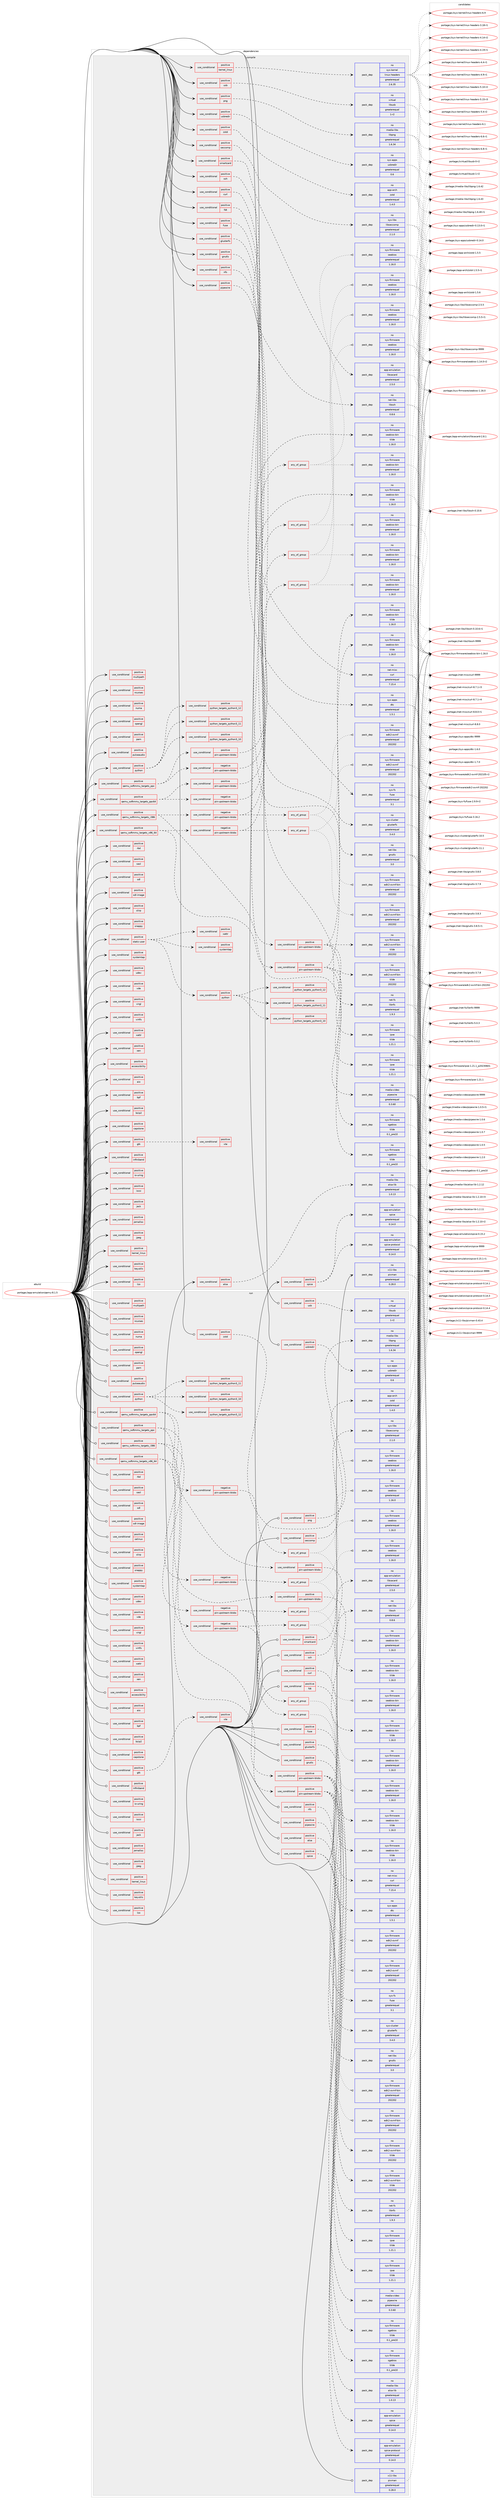 digraph prolog {

# *************
# Graph options
# *************

newrank=true;
concentrate=true;
compound=true;
graph [rankdir=LR,fontname=Helvetica,fontsize=10,ranksep=1.5];#, ranksep=2.5, nodesep=0.2];
edge  [arrowhead=vee];
node  [fontname=Helvetica,fontsize=10];

# **********
# The ebuild
# **********

subgraph cluster_leftcol {
color=gray;
rank=same;
label=<<i>ebuild</i>>;
id [label="portage://app-emulation/qemu-8.1.5", color=red, width=4, href="../app-emulation/qemu-8.1.5.svg"];
}

# ****************
# The dependencies
# ****************

subgraph cluster_midcol {
color=gray;
label=<<i>dependencies</i>>;
subgraph cluster_compile {
fillcolor="#eeeeee";
style=filled;
label=<<i>compile</i>>;
subgraph cond7645 {
dependency12876 [label=<<TABLE BORDER="0" CELLBORDER="1" CELLSPACING="0" CELLPADDING="4"><TR><TD ROWSPAN="3" CELLPADDING="10">use_conditional</TD></TR><TR><TD>positive</TD></TR><TR><TD>accessibility</TD></TR></TABLE>>, shape=none, color=red];
# *** BEGIN UNKNOWN DEPENDENCY TYPE (TODO) ***
# dependency12876 -> package_dependency(portage://app-emulation/qemu-8.1.5,install,no,app-accessibility,brltty,none,[,,],[],[use(enable(api),none)])
# *** END UNKNOWN DEPENDENCY TYPE (TODO) ***

# *** BEGIN UNKNOWN DEPENDENCY TYPE (TODO) ***
# dependency12876 -> package_dependency(portage://app-emulation/qemu-8.1.5,install,no,app-accessibility,brltty,none,[,,],[],[])
# *** END UNKNOWN DEPENDENCY TYPE (TODO) ***

}
id:e -> dependency12876:w [weight=20,style="solid",arrowhead="vee"];
subgraph cond7646 {
dependency12877 [label=<<TABLE BORDER="0" CELLBORDER="1" CELLSPACING="0" CELLPADDING="4"><TR><TD ROWSPAN="3" CELLPADDING="10">use_conditional</TD></TR><TR><TD>positive</TD></TR><TR><TD>aio</TD></TR></TABLE>>, shape=none, color=red];
# *** BEGIN UNKNOWN DEPENDENCY TYPE (TODO) ***
# dependency12877 -> package_dependency(portage://app-emulation/qemu-8.1.5,install,no,dev-libs,libaio,none,[,,],[],[])
# *** END UNKNOWN DEPENDENCY TYPE (TODO) ***

}
id:e -> dependency12877:w [weight=20,style="solid",arrowhead="vee"];
subgraph cond7647 {
dependency12878 [label=<<TABLE BORDER="0" CELLBORDER="1" CELLSPACING="0" CELLPADDING="4"><TR><TD ROWSPAN="3" CELLPADDING="10">use_conditional</TD></TR><TR><TD>positive</TD></TR><TR><TD>alsa</TD></TR></TABLE>>, shape=none, color=red];
subgraph pack4993 {
dependency12879 [label=<<TABLE BORDER="0" CELLBORDER="1" CELLSPACING="0" CELLPADDING="4" WIDTH="220"><TR><TD ROWSPAN="6" CELLPADDING="30">pack_dep</TD></TR><TR><TD WIDTH="110">no</TD></TR><TR><TD>media-libs</TD></TR><TR><TD>alsa-lib</TD></TR><TR><TD>greaterequal</TD></TR><TR><TD>1.0.13</TD></TR></TABLE>>, shape=none, color=blue];
}
dependency12878:e -> dependency12879:w [weight=20,style="dashed",arrowhead="vee"];
}
id:e -> dependency12878:w [weight=20,style="solid",arrowhead="vee"];
subgraph cond7648 {
dependency12880 [label=<<TABLE BORDER="0" CELLBORDER="1" CELLSPACING="0" CELLPADDING="4"><TR><TD ROWSPAN="3" CELLPADDING="10">use_conditional</TD></TR><TR><TD>positive</TD></TR><TR><TD>bpf</TD></TR></TABLE>>, shape=none, color=red];
# *** BEGIN UNKNOWN DEPENDENCY TYPE (TODO) ***
# dependency12880 -> package_dependency(portage://app-emulation/qemu-8.1.5,install,no,dev-libs,libbpf,none,[,,],any_same_slot,[])
# *** END UNKNOWN DEPENDENCY TYPE (TODO) ***

}
id:e -> dependency12880:w [weight=20,style="solid",arrowhead="vee"];
subgraph cond7649 {
dependency12881 [label=<<TABLE BORDER="0" CELLBORDER="1" CELLSPACING="0" CELLPADDING="4"><TR><TD ROWSPAN="3" CELLPADDING="10">use_conditional</TD></TR><TR><TD>positive</TD></TR><TR><TD>bzip2</TD></TR></TABLE>>, shape=none, color=red];
# *** BEGIN UNKNOWN DEPENDENCY TYPE (TODO) ***
# dependency12881 -> package_dependency(portage://app-emulation/qemu-8.1.5,install,no,app-arch,bzip2,none,[,,],[],[])
# *** END UNKNOWN DEPENDENCY TYPE (TODO) ***

}
id:e -> dependency12881:w [weight=20,style="solid",arrowhead="vee"];
subgraph cond7650 {
dependency12882 [label=<<TABLE BORDER="0" CELLBORDER="1" CELLSPACING="0" CELLPADDING="4"><TR><TD ROWSPAN="3" CELLPADDING="10">use_conditional</TD></TR><TR><TD>positive</TD></TR><TR><TD>capstone</TD></TR></TABLE>>, shape=none, color=red];
# *** BEGIN UNKNOWN DEPENDENCY TYPE (TODO) ***
# dependency12882 -> package_dependency(portage://app-emulation/qemu-8.1.5,install,no,dev-libs,capstone,none,[,,],any_same_slot,[])
# *** END UNKNOWN DEPENDENCY TYPE (TODO) ***

}
id:e -> dependency12882:w [weight=20,style="solid",arrowhead="vee"];
subgraph cond7651 {
dependency12883 [label=<<TABLE BORDER="0" CELLBORDER="1" CELLSPACING="0" CELLPADDING="4"><TR><TD ROWSPAN="3" CELLPADDING="10">use_conditional</TD></TR><TR><TD>positive</TD></TR><TR><TD>curl</TD></TR></TABLE>>, shape=none, color=red];
subgraph pack4994 {
dependency12884 [label=<<TABLE BORDER="0" CELLBORDER="1" CELLSPACING="0" CELLPADDING="4" WIDTH="220"><TR><TD ROWSPAN="6" CELLPADDING="30">pack_dep</TD></TR><TR><TD WIDTH="110">no</TD></TR><TR><TD>net-misc</TD></TR><TR><TD>curl</TD></TR><TR><TD>greaterequal</TD></TR><TR><TD>7.15.4</TD></TR></TABLE>>, shape=none, color=blue];
}
dependency12883:e -> dependency12884:w [weight=20,style="dashed",arrowhead="vee"];
}
id:e -> dependency12883:w [weight=20,style="solid",arrowhead="vee"];
subgraph cond7652 {
dependency12885 [label=<<TABLE BORDER="0" CELLBORDER="1" CELLSPACING="0" CELLPADDING="4"><TR><TD ROWSPAN="3" CELLPADDING="10">use_conditional</TD></TR><TR><TD>positive</TD></TR><TR><TD>fdt</TD></TR></TABLE>>, shape=none, color=red];
subgraph pack4995 {
dependency12886 [label=<<TABLE BORDER="0" CELLBORDER="1" CELLSPACING="0" CELLPADDING="4" WIDTH="220"><TR><TD ROWSPAN="6" CELLPADDING="30">pack_dep</TD></TR><TR><TD WIDTH="110">no</TD></TR><TR><TD>sys-apps</TD></TR><TR><TD>dtc</TD></TR><TR><TD>greaterequal</TD></TR><TR><TD>1.5.1</TD></TR></TABLE>>, shape=none, color=blue];
}
dependency12885:e -> dependency12886:w [weight=20,style="dashed",arrowhead="vee"];
}
id:e -> dependency12885:w [weight=20,style="solid",arrowhead="vee"];
subgraph cond7653 {
dependency12887 [label=<<TABLE BORDER="0" CELLBORDER="1" CELLSPACING="0" CELLPADDING="4"><TR><TD ROWSPAN="3" CELLPADDING="10">use_conditional</TD></TR><TR><TD>positive</TD></TR><TR><TD>fuse</TD></TR></TABLE>>, shape=none, color=red];
subgraph pack4996 {
dependency12888 [label=<<TABLE BORDER="0" CELLBORDER="1" CELLSPACING="0" CELLPADDING="4" WIDTH="220"><TR><TD ROWSPAN="6" CELLPADDING="30">pack_dep</TD></TR><TR><TD WIDTH="110">no</TD></TR><TR><TD>sys-fs</TD></TR><TR><TD>fuse</TD></TR><TR><TD>greaterequal</TD></TR><TR><TD>3.1</TD></TR></TABLE>>, shape=none, color=blue];
}
dependency12887:e -> dependency12888:w [weight=20,style="dashed",arrowhead="vee"];
}
id:e -> dependency12887:w [weight=20,style="solid",arrowhead="vee"];
subgraph cond7654 {
dependency12889 [label=<<TABLE BORDER="0" CELLBORDER="1" CELLSPACING="0" CELLPADDING="4"><TR><TD ROWSPAN="3" CELLPADDING="10">use_conditional</TD></TR><TR><TD>positive</TD></TR><TR><TD>glusterfs</TD></TR></TABLE>>, shape=none, color=red];
subgraph pack4997 {
dependency12890 [label=<<TABLE BORDER="0" CELLBORDER="1" CELLSPACING="0" CELLPADDING="4" WIDTH="220"><TR><TD ROWSPAN="6" CELLPADDING="30">pack_dep</TD></TR><TR><TD WIDTH="110">no</TD></TR><TR><TD>sys-cluster</TD></TR><TR><TD>glusterfs</TD></TR><TR><TD>greaterequal</TD></TR><TR><TD>3.4.0</TD></TR></TABLE>>, shape=none, color=blue];
}
dependency12889:e -> dependency12890:w [weight=20,style="dashed",arrowhead="vee"];
}
id:e -> dependency12889:w [weight=20,style="solid",arrowhead="vee"];
subgraph cond7655 {
dependency12891 [label=<<TABLE BORDER="0" CELLBORDER="1" CELLSPACING="0" CELLPADDING="4"><TR><TD ROWSPAN="3" CELLPADDING="10">use_conditional</TD></TR><TR><TD>positive</TD></TR><TR><TD>gnutls</TD></TR></TABLE>>, shape=none, color=red];
subgraph pack4998 {
dependency12892 [label=<<TABLE BORDER="0" CELLBORDER="1" CELLSPACING="0" CELLPADDING="4" WIDTH="220"><TR><TD ROWSPAN="6" CELLPADDING="30">pack_dep</TD></TR><TR><TD WIDTH="110">no</TD></TR><TR><TD>net-libs</TD></TR><TR><TD>gnutls</TD></TR><TR><TD>greaterequal</TD></TR><TR><TD>3.0</TD></TR></TABLE>>, shape=none, color=blue];
}
dependency12891:e -> dependency12892:w [weight=20,style="dashed",arrowhead="vee"];
# *** BEGIN UNKNOWN DEPENDENCY TYPE (TODO) ***
# dependency12891 -> package_dependency(portage://app-emulation/qemu-8.1.5,install,no,dev-libs,nettle,none,[,,],any_same_slot,[])
# *** END UNKNOWN DEPENDENCY TYPE (TODO) ***

}
id:e -> dependency12891:w [weight=20,style="solid",arrowhead="vee"];
subgraph cond7656 {
dependency12893 [label=<<TABLE BORDER="0" CELLBORDER="1" CELLSPACING="0" CELLPADDING="4"><TR><TD ROWSPAN="3" CELLPADDING="10">use_conditional</TD></TR><TR><TD>positive</TD></TR><TR><TD>gtk</TD></TR></TABLE>>, shape=none, color=red];
# *** BEGIN UNKNOWN DEPENDENCY TYPE (TODO) ***
# dependency12893 -> package_dependency(portage://app-emulation/qemu-8.1.5,install,no,x11-libs,gtk+,none,[,,],[slot(3)],[])
# *** END UNKNOWN DEPENDENCY TYPE (TODO) ***

subgraph cond7657 {
dependency12894 [label=<<TABLE BORDER="0" CELLBORDER="1" CELLSPACING="0" CELLPADDING="4"><TR><TD ROWSPAN="3" CELLPADDING="10">use_conditional</TD></TR><TR><TD>positive</TD></TR><TR><TD>vte</TD></TR></TABLE>>, shape=none, color=red];
# *** BEGIN UNKNOWN DEPENDENCY TYPE (TODO) ***
# dependency12894 -> package_dependency(portage://app-emulation/qemu-8.1.5,install,no,x11-libs,vte,none,[,,],[slot(2.91)],[])
# *** END UNKNOWN DEPENDENCY TYPE (TODO) ***

}
dependency12893:e -> dependency12894:w [weight=20,style="dashed",arrowhead="vee"];
}
id:e -> dependency12893:w [weight=20,style="solid",arrowhead="vee"];
subgraph cond7658 {
dependency12895 [label=<<TABLE BORDER="0" CELLBORDER="1" CELLSPACING="0" CELLPADDING="4"><TR><TD ROWSPAN="3" CELLPADDING="10">use_conditional</TD></TR><TR><TD>positive</TD></TR><TR><TD>infiniband</TD></TR></TABLE>>, shape=none, color=red];
# *** BEGIN UNKNOWN DEPENDENCY TYPE (TODO) ***
# dependency12895 -> package_dependency(portage://app-emulation/qemu-8.1.5,install,no,sys-cluster,rdma-core,none,[,,],[],[])
# *** END UNKNOWN DEPENDENCY TYPE (TODO) ***

}
id:e -> dependency12895:w [weight=20,style="solid",arrowhead="vee"];
subgraph cond7659 {
dependency12896 [label=<<TABLE BORDER="0" CELLBORDER="1" CELLSPACING="0" CELLPADDING="4"><TR><TD ROWSPAN="3" CELLPADDING="10">use_conditional</TD></TR><TR><TD>positive</TD></TR><TR><TD>io-uring</TD></TR></TABLE>>, shape=none, color=red];
# *** BEGIN UNKNOWN DEPENDENCY TYPE (TODO) ***
# dependency12896 -> package_dependency(portage://app-emulation/qemu-8.1.5,install,no,sys-libs,liburing,none,[,,],any_same_slot,[])
# *** END UNKNOWN DEPENDENCY TYPE (TODO) ***

}
id:e -> dependency12896:w [weight=20,style="solid",arrowhead="vee"];
subgraph cond7660 {
dependency12897 [label=<<TABLE BORDER="0" CELLBORDER="1" CELLSPACING="0" CELLPADDING="4"><TR><TD ROWSPAN="3" CELLPADDING="10">use_conditional</TD></TR><TR><TD>positive</TD></TR><TR><TD>iscsi</TD></TR></TABLE>>, shape=none, color=red];
# *** BEGIN UNKNOWN DEPENDENCY TYPE (TODO) ***
# dependency12897 -> package_dependency(portage://app-emulation/qemu-8.1.5,install,no,net-libs,libiscsi,none,[,,],[],[])
# *** END UNKNOWN DEPENDENCY TYPE (TODO) ***

}
id:e -> dependency12897:w [weight=20,style="solid",arrowhead="vee"];
subgraph cond7661 {
dependency12898 [label=<<TABLE BORDER="0" CELLBORDER="1" CELLSPACING="0" CELLPADDING="4"><TR><TD ROWSPAN="3" CELLPADDING="10">use_conditional</TD></TR><TR><TD>positive</TD></TR><TR><TD>jack</TD></TR></TABLE>>, shape=none, color=red];
# *** BEGIN UNKNOWN DEPENDENCY TYPE (TODO) ***
# dependency12898 -> package_dependency(portage://app-emulation/qemu-8.1.5,install,no,virtual,jack,none,[,,],[],[])
# *** END UNKNOWN DEPENDENCY TYPE (TODO) ***

}
id:e -> dependency12898:w [weight=20,style="solid",arrowhead="vee"];
subgraph cond7662 {
dependency12899 [label=<<TABLE BORDER="0" CELLBORDER="1" CELLSPACING="0" CELLPADDING="4"><TR><TD ROWSPAN="3" CELLPADDING="10">use_conditional</TD></TR><TR><TD>positive</TD></TR><TR><TD>jemalloc</TD></TR></TABLE>>, shape=none, color=red];
# *** BEGIN UNKNOWN DEPENDENCY TYPE (TODO) ***
# dependency12899 -> package_dependency(portage://app-emulation/qemu-8.1.5,install,no,dev-libs,jemalloc,none,[,,],[],[])
# *** END UNKNOWN DEPENDENCY TYPE (TODO) ***

}
id:e -> dependency12899:w [weight=20,style="solid",arrowhead="vee"];
subgraph cond7663 {
dependency12900 [label=<<TABLE BORDER="0" CELLBORDER="1" CELLSPACING="0" CELLPADDING="4"><TR><TD ROWSPAN="3" CELLPADDING="10">use_conditional</TD></TR><TR><TD>positive</TD></TR><TR><TD>jpeg</TD></TR></TABLE>>, shape=none, color=red];
# *** BEGIN UNKNOWN DEPENDENCY TYPE (TODO) ***
# dependency12900 -> package_dependency(portage://app-emulation/qemu-8.1.5,install,no,media-libs,libjpeg-turbo,none,[,,],any_same_slot,[])
# *** END UNKNOWN DEPENDENCY TYPE (TODO) ***

}
id:e -> dependency12900:w [weight=20,style="solid",arrowhead="vee"];
subgraph cond7664 {
dependency12901 [label=<<TABLE BORDER="0" CELLBORDER="1" CELLSPACING="0" CELLPADDING="4"><TR><TD ROWSPAN="3" CELLPADDING="10">use_conditional</TD></TR><TR><TD>positive</TD></TR><TR><TD>kernel_linux</TD></TR></TABLE>>, shape=none, color=red];
subgraph pack4999 {
dependency12902 [label=<<TABLE BORDER="0" CELLBORDER="1" CELLSPACING="0" CELLPADDING="4" WIDTH="220"><TR><TD ROWSPAN="6" CELLPADDING="30">pack_dep</TD></TR><TR><TD WIDTH="110">no</TD></TR><TR><TD>sys-kernel</TD></TR><TR><TD>linux-headers</TD></TR><TR><TD>greaterequal</TD></TR><TR><TD>2.6.35</TD></TR></TABLE>>, shape=none, color=blue];
}
dependency12901:e -> dependency12902:w [weight=20,style="dashed",arrowhead="vee"];
}
id:e -> dependency12901:w [weight=20,style="solid",arrowhead="vee"];
subgraph cond7665 {
dependency12903 [label=<<TABLE BORDER="0" CELLBORDER="1" CELLSPACING="0" CELLPADDING="4"><TR><TD ROWSPAN="3" CELLPADDING="10">use_conditional</TD></TR><TR><TD>positive</TD></TR><TR><TD>kernel_linux</TD></TR></TABLE>>, shape=none, color=red];
# *** BEGIN UNKNOWN DEPENDENCY TYPE (TODO) ***
# dependency12903 -> package_dependency(portage://app-emulation/qemu-8.1.5,install,no,sys-libs,libcap-ng,none,[,,],[],[])
# *** END UNKNOWN DEPENDENCY TYPE (TODO) ***

}
id:e -> dependency12903:w [weight=20,style="solid",arrowhead="vee"];
subgraph cond7666 {
dependency12904 [label=<<TABLE BORDER="0" CELLBORDER="1" CELLSPACING="0" CELLPADDING="4"><TR><TD ROWSPAN="3" CELLPADDING="10">use_conditional</TD></TR><TR><TD>positive</TD></TR><TR><TD>keyutils</TD></TR></TABLE>>, shape=none, color=red];
# *** BEGIN UNKNOWN DEPENDENCY TYPE (TODO) ***
# dependency12904 -> package_dependency(portage://app-emulation/qemu-8.1.5,install,no,sys-apps,keyutils,none,[,,],[],[])
# *** END UNKNOWN DEPENDENCY TYPE (TODO) ***

}
id:e -> dependency12904:w [weight=20,style="solid",arrowhead="vee"];
subgraph cond7667 {
dependency12905 [label=<<TABLE BORDER="0" CELLBORDER="1" CELLSPACING="0" CELLPADDING="4"><TR><TD ROWSPAN="3" CELLPADDING="10">use_conditional</TD></TR><TR><TD>positive</TD></TR><TR><TD>lzo</TD></TR></TABLE>>, shape=none, color=red];
# *** BEGIN UNKNOWN DEPENDENCY TYPE (TODO) ***
# dependency12905 -> package_dependency(portage://app-emulation/qemu-8.1.5,install,no,dev-libs,lzo,none,[,,],[slot(2)],[])
# *** END UNKNOWN DEPENDENCY TYPE (TODO) ***

}
id:e -> dependency12905:w [weight=20,style="solid",arrowhead="vee"];
subgraph cond7668 {
dependency12906 [label=<<TABLE BORDER="0" CELLBORDER="1" CELLSPACING="0" CELLPADDING="4"><TR><TD ROWSPAN="3" CELLPADDING="10">use_conditional</TD></TR><TR><TD>positive</TD></TR><TR><TD>multipath</TD></TR></TABLE>>, shape=none, color=red];
# *** BEGIN UNKNOWN DEPENDENCY TYPE (TODO) ***
# dependency12906 -> package_dependency(portage://app-emulation/qemu-8.1.5,install,no,sys-fs,multipath-tools,none,[,,],[],[])
# *** END UNKNOWN DEPENDENCY TYPE (TODO) ***

}
id:e -> dependency12906:w [weight=20,style="solid",arrowhead="vee"];
subgraph cond7669 {
dependency12907 [label=<<TABLE BORDER="0" CELLBORDER="1" CELLSPACING="0" CELLPADDING="4"><TR><TD ROWSPAN="3" CELLPADDING="10">use_conditional</TD></TR><TR><TD>positive</TD></TR><TR><TD>ncurses</TD></TR></TABLE>>, shape=none, color=red];
# *** BEGIN UNKNOWN DEPENDENCY TYPE (TODO) ***
# dependency12907 -> package_dependency(portage://app-emulation/qemu-8.1.5,install,no,sys-libs,ncurses,none,[,,],any_same_slot,[use(enable(unicode),positive)])
# *** END UNKNOWN DEPENDENCY TYPE (TODO) ***

# *** BEGIN UNKNOWN DEPENDENCY TYPE (TODO) ***
# dependency12907 -> package_dependency(portage://app-emulation/qemu-8.1.5,install,no,sys-libs,ncurses,none,[,,],any_same_slot,[])
# *** END UNKNOWN DEPENDENCY TYPE (TODO) ***

}
id:e -> dependency12907:w [weight=20,style="solid",arrowhead="vee"];
subgraph cond7670 {
dependency12908 [label=<<TABLE BORDER="0" CELLBORDER="1" CELLSPACING="0" CELLPADDING="4"><TR><TD ROWSPAN="3" CELLPADDING="10">use_conditional</TD></TR><TR><TD>positive</TD></TR><TR><TD>nfs</TD></TR></TABLE>>, shape=none, color=red];
subgraph pack5000 {
dependency12909 [label=<<TABLE BORDER="0" CELLBORDER="1" CELLSPACING="0" CELLPADDING="4" WIDTH="220"><TR><TD ROWSPAN="6" CELLPADDING="30">pack_dep</TD></TR><TR><TD WIDTH="110">no</TD></TR><TR><TD>net-fs</TD></TR><TR><TD>libnfs</TD></TR><TR><TD>greaterequal</TD></TR><TR><TD>1.9.3</TD></TR></TABLE>>, shape=none, color=blue];
}
dependency12908:e -> dependency12909:w [weight=20,style="dashed",arrowhead="vee"];
}
id:e -> dependency12908:w [weight=20,style="solid",arrowhead="vee"];
subgraph cond7671 {
dependency12910 [label=<<TABLE BORDER="0" CELLBORDER="1" CELLSPACING="0" CELLPADDING="4"><TR><TD ROWSPAN="3" CELLPADDING="10">use_conditional</TD></TR><TR><TD>positive</TD></TR><TR><TD>numa</TD></TR></TABLE>>, shape=none, color=red];
# *** BEGIN UNKNOWN DEPENDENCY TYPE (TODO) ***
# dependency12910 -> package_dependency(portage://app-emulation/qemu-8.1.5,install,no,sys-process,numactl,none,[,,],[],[])
# *** END UNKNOWN DEPENDENCY TYPE (TODO) ***

}
id:e -> dependency12910:w [weight=20,style="solid",arrowhead="vee"];
subgraph cond7672 {
dependency12911 [label=<<TABLE BORDER="0" CELLBORDER="1" CELLSPACING="0" CELLPADDING="4"><TR><TD ROWSPAN="3" CELLPADDING="10">use_conditional</TD></TR><TR><TD>positive</TD></TR><TR><TD>opengl</TD></TR></TABLE>>, shape=none, color=red];
# *** BEGIN UNKNOWN DEPENDENCY TYPE (TODO) ***
# dependency12911 -> package_dependency(portage://app-emulation/qemu-8.1.5,install,no,virtual,opengl,none,[,,],[],[])
# *** END UNKNOWN DEPENDENCY TYPE (TODO) ***

# *** BEGIN UNKNOWN DEPENDENCY TYPE (TODO) ***
# dependency12911 -> package_dependency(portage://app-emulation/qemu-8.1.5,install,no,media-libs,libepoxy,none,[,,],[],[])
# *** END UNKNOWN DEPENDENCY TYPE (TODO) ***

# *** BEGIN UNKNOWN DEPENDENCY TYPE (TODO) ***
# dependency12911 -> package_dependency(portage://app-emulation/qemu-8.1.5,install,no,media-libs,mesa,none,[,,],[],[])
# *** END UNKNOWN DEPENDENCY TYPE (TODO) ***

# *** BEGIN UNKNOWN DEPENDENCY TYPE (TODO) ***
# dependency12911 -> package_dependency(portage://app-emulation/qemu-8.1.5,install,no,media-libs,mesa,none,[,,],[],[use(enable(egl),positive),use(enable(gbm),positive)])
# *** END UNKNOWN DEPENDENCY TYPE (TODO) ***

}
id:e -> dependency12911:w [weight=20,style="solid",arrowhead="vee"];
subgraph cond7673 {
dependency12912 [label=<<TABLE BORDER="0" CELLBORDER="1" CELLSPACING="0" CELLPADDING="4"><TR><TD ROWSPAN="3" CELLPADDING="10">use_conditional</TD></TR><TR><TD>positive</TD></TR><TR><TD>pam</TD></TR></TABLE>>, shape=none, color=red];
# *** BEGIN UNKNOWN DEPENDENCY TYPE (TODO) ***
# dependency12912 -> package_dependency(portage://app-emulation/qemu-8.1.5,install,no,sys-libs,pam,none,[,,],[],[])
# *** END UNKNOWN DEPENDENCY TYPE (TODO) ***

}
id:e -> dependency12912:w [weight=20,style="solid",arrowhead="vee"];
subgraph cond7674 {
dependency12913 [label=<<TABLE BORDER="0" CELLBORDER="1" CELLSPACING="0" CELLPADDING="4"><TR><TD ROWSPAN="3" CELLPADDING="10">use_conditional</TD></TR><TR><TD>positive</TD></TR><TR><TD>pipewire</TD></TR></TABLE>>, shape=none, color=red];
subgraph pack5001 {
dependency12914 [label=<<TABLE BORDER="0" CELLBORDER="1" CELLSPACING="0" CELLPADDING="4" WIDTH="220"><TR><TD ROWSPAN="6" CELLPADDING="30">pack_dep</TD></TR><TR><TD WIDTH="110">no</TD></TR><TR><TD>media-video</TD></TR><TR><TD>pipewire</TD></TR><TR><TD>greaterequal</TD></TR><TR><TD>0.3.60</TD></TR></TABLE>>, shape=none, color=blue];
}
dependency12913:e -> dependency12914:w [weight=20,style="dashed",arrowhead="vee"];
}
id:e -> dependency12913:w [weight=20,style="solid",arrowhead="vee"];
subgraph cond7675 {
dependency12915 [label=<<TABLE BORDER="0" CELLBORDER="1" CELLSPACING="0" CELLPADDING="4"><TR><TD ROWSPAN="3" CELLPADDING="10">use_conditional</TD></TR><TR><TD>positive</TD></TR><TR><TD>png</TD></TR></TABLE>>, shape=none, color=red];
subgraph pack5002 {
dependency12916 [label=<<TABLE BORDER="0" CELLBORDER="1" CELLSPACING="0" CELLPADDING="4" WIDTH="220"><TR><TD ROWSPAN="6" CELLPADDING="30">pack_dep</TD></TR><TR><TD WIDTH="110">no</TD></TR><TR><TD>media-libs</TD></TR><TR><TD>libpng</TD></TR><TR><TD>greaterequal</TD></TR><TR><TD>1.6.34</TD></TR></TABLE>>, shape=none, color=blue];
}
dependency12915:e -> dependency12916:w [weight=20,style="dashed",arrowhead="vee"];
}
id:e -> dependency12915:w [weight=20,style="solid",arrowhead="vee"];
subgraph cond7676 {
dependency12917 [label=<<TABLE BORDER="0" CELLBORDER="1" CELLSPACING="0" CELLPADDING="4"><TR><TD ROWSPAN="3" CELLPADDING="10">use_conditional</TD></TR><TR><TD>positive</TD></TR><TR><TD>pulseaudio</TD></TR></TABLE>>, shape=none, color=red];
# *** BEGIN UNKNOWN DEPENDENCY TYPE (TODO) ***
# dependency12917 -> package_dependency(portage://app-emulation/qemu-8.1.5,install,no,media-libs,libpulse,none,[,,],[],[])
# *** END UNKNOWN DEPENDENCY TYPE (TODO) ***

}
id:e -> dependency12917:w [weight=20,style="solid",arrowhead="vee"];
subgraph cond7677 {
dependency12918 [label=<<TABLE BORDER="0" CELLBORDER="1" CELLSPACING="0" CELLPADDING="4"><TR><TD ROWSPAN="3" CELLPADDING="10">use_conditional</TD></TR><TR><TD>positive</TD></TR><TR><TD>python</TD></TR></TABLE>>, shape=none, color=red];
subgraph cond7678 {
dependency12919 [label=<<TABLE BORDER="0" CELLBORDER="1" CELLSPACING="0" CELLPADDING="4"><TR><TD ROWSPAN="3" CELLPADDING="10">use_conditional</TD></TR><TR><TD>positive</TD></TR><TR><TD>python_targets_python3_10</TD></TR></TABLE>>, shape=none, color=red];
# *** BEGIN UNKNOWN DEPENDENCY TYPE (TODO) ***
# dependency12919 -> package_dependency(portage://app-emulation/qemu-8.1.5,install,no,dev-lang,python,none,[,,],[slot(3.10)],[use(enable(ncurses),none),use(enable(readline),none)])
# *** END UNKNOWN DEPENDENCY TYPE (TODO) ***

}
dependency12918:e -> dependency12919:w [weight=20,style="dashed",arrowhead="vee"];
subgraph cond7679 {
dependency12920 [label=<<TABLE BORDER="0" CELLBORDER="1" CELLSPACING="0" CELLPADDING="4"><TR><TD ROWSPAN="3" CELLPADDING="10">use_conditional</TD></TR><TR><TD>positive</TD></TR><TR><TD>python_targets_python3_11</TD></TR></TABLE>>, shape=none, color=red];
# *** BEGIN UNKNOWN DEPENDENCY TYPE (TODO) ***
# dependency12920 -> package_dependency(portage://app-emulation/qemu-8.1.5,install,no,dev-lang,python,none,[,,],[slot(3.11)],[use(enable(ncurses),none),use(enable(readline),none)])
# *** END UNKNOWN DEPENDENCY TYPE (TODO) ***

}
dependency12918:e -> dependency12920:w [weight=20,style="dashed",arrowhead="vee"];
subgraph cond7680 {
dependency12921 [label=<<TABLE BORDER="0" CELLBORDER="1" CELLSPACING="0" CELLPADDING="4"><TR><TD ROWSPAN="3" CELLPADDING="10">use_conditional</TD></TR><TR><TD>positive</TD></TR><TR><TD>python_targets_python3_12</TD></TR></TABLE>>, shape=none, color=red];
# *** BEGIN UNKNOWN DEPENDENCY TYPE (TODO) ***
# dependency12921 -> package_dependency(portage://app-emulation/qemu-8.1.5,install,no,dev-lang,python,none,[,,],[slot(3.12)],[use(enable(ncurses),none),use(enable(readline),none)])
# *** END UNKNOWN DEPENDENCY TYPE (TODO) ***

}
dependency12918:e -> dependency12921:w [weight=20,style="dashed",arrowhead="vee"];
}
id:e -> dependency12918:w [weight=20,style="solid",arrowhead="vee"];
subgraph cond7681 {
dependency12922 [label=<<TABLE BORDER="0" CELLBORDER="1" CELLSPACING="0" CELLPADDING="4"><TR><TD ROWSPAN="3" CELLPADDING="10">use_conditional</TD></TR><TR><TD>positive</TD></TR><TR><TD>qemu_softmmu_targets_i386</TD></TR></TABLE>>, shape=none, color=red];
subgraph cond7682 {
dependency12923 [label=<<TABLE BORDER="0" CELLBORDER="1" CELLSPACING="0" CELLPADDING="4"><TR><TD ROWSPAN="3" CELLPADDING="10">use_conditional</TD></TR><TR><TD>positive</TD></TR><TR><TD>pin-upstream-blobs</TD></TR></TABLE>>, shape=none, color=red];
subgraph pack5003 {
dependency12924 [label=<<TABLE BORDER="0" CELLBORDER="1" CELLSPACING="0" CELLPADDING="4" WIDTH="220"><TR><TD ROWSPAN="6" CELLPADDING="30">pack_dep</TD></TR><TR><TD WIDTH="110">no</TD></TR><TR><TD>sys-firmware</TD></TR><TR><TD>edk2-ovmf-bin</TD></TR><TR><TD>tilde</TD></TR><TR><TD>202202</TD></TR></TABLE>>, shape=none, color=blue];
}
dependency12923:e -> dependency12924:w [weight=20,style="dashed",arrowhead="vee"];
subgraph pack5004 {
dependency12925 [label=<<TABLE BORDER="0" CELLBORDER="1" CELLSPACING="0" CELLPADDING="4" WIDTH="220"><TR><TD ROWSPAN="6" CELLPADDING="30">pack_dep</TD></TR><TR><TD WIDTH="110">no</TD></TR><TR><TD>sys-firmware</TD></TR><TR><TD>ipxe</TD></TR><TR><TD>tilde</TD></TR><TR><TD>1.21.1</TD></TR></TABLE>>, shape=none, color=blue];
}
dependency12923:e -> dependency12925:w [weight=20,style="dashed",arrowhead="vee"];
subgraph pack5005 {
dependency12926 [label=<<TABLE BORDER="0" CELLBORDER="1" CELLSPACING="0" CELLPADDING="4" WIDTH="220"><TR><TD ROWSPAN="6" CELLPADDING="30">pack_dep</TD></TR><TR><TD WIDTH="110">no</TD></TR><TR><TD>sys-firmware</TD></TR><TR><TD>seabios-bin</TD></TR><TR><TD>tilde</TD></TR><TR><TD>1.16.0</TD></TR></TABLE>>, shape=none, color=blue];
}
dependency12923:e -> dependency12926:w [weight=20,style="dashed",arrowhead="vee"];
subgraph pack5006 {
dependency12927 [label=<<TABLE BORDER="0" CELLBORDER="1" CELLSPACING="0" CELLPADDING="4" WIDTH="220"><TR><TD ROWSPAN="6" CELLPADDING="30">pack_dep</TD></TR><TR><TD WIDTH="110">no</TD></TR><TR><TD>sys-firmware</TD></TR><TR><TD>sgabios</TD></TR><TR><TD>tilde</TD></TR><TR><TD>0.1_pre10</TD></TR></TABLE>>, shape=none, color=blue];
}
dependency12923:e -> dependency12927:w [weight=20,style="dashed",arrowhead="vee"];
}
dependency12922:e -> dependency12923:w [weight=20,style="dashed",arrowhead="vee"];
subgraph cond7683 {
dependency12928 [label=<<TABLE BORDER="0" CELLBORDER="1" CELLSPACING="0" CELLPADDING="4"><TR><TD ROWSPAN="3" CELLPADDING="10">use_conditional</TD></TR><TR><TD>negative</TD></TR><TR><TD>pin-upstream-blobs</TD></TR></TABLE>>, shape=none, color=red];
subgraph any189 {
dependency12929 [label=<<TABLE BORDER="0" CELLBORDER="1" CELLSPACING="0" CELLPADDING="4"><TR><TD CELLPADDING="10">any_of_group</TD></TR></TABLE>>, shape=none, color=red];subgraph pack5007 {
dependency12930 [label=<<TABLE BORDER="0" CELLBORDER="1" CELLSPACING="0" CELLPADDING="4" WIDTH="220"><TR><TD ROWSPAN="6" CELLPADDING="30">pack_dep</TD></TR><TR><TD WIDTH="110">no</TD></TR><TR><TD>sys-firmware</TD></TR><TR><TD>edk2-ovmf</TD></TR><TR><TD>greaterequal</TD></TR><TR><TD>202202</TD></TR></TABLE>>, shape=none, color=blue];
}
dependency12929:e -> dependency12930:w [weight=20,style="dotted",arrowhead="oinv"];
subgraph pack5008 {
dependency12931 [label=<<TABLE BORDER="0" CELLBORDER="1" CELLSPACING="0" CELLPADDING="4" WIDTH="220"><TR><TD ROWSPAN="6" CELLPADDING="30">pack_dep</TD></TR><TR><TD WIDTH="110">no</TD></TR><TR><TD>sys-firmware</TD></TR><TR><TD>edk2-ovmf-bin</TD></TR><TR><TD>greaterequal</TD></TR><TR><TD>202202</TD></TR></TABLE>>, shape=none, color=blue];
}
dependency12929:e -> dependency12931:w [weight=20,style="dotted",arrowhead="oinv"];
}
dependency12928:e -> dependency12929:w [weight=20,style="dashed",arrowhead="vee"];
# *** BEGIN UNKNOWN DEPENDENCY TYPE (TODO) ***
# dependency12928 -> package_dependency(portage://app-emulation/qemu-8.1.5,install,no,sys-firmware,ipxe,none,[,,],[],[use(enable(qemu),none)])
# *** END UNKNOWN DEPENDENCY TYPE (TODO) ***

subgraph any190 {
dependency12932 [label=<<TABLE BORDER="0" CELLBORDER="1" CELLSPACING="0" CELLPADDING="4"><TR><TD CELLPADDING="10">any_of_group</TD></TR></TABLE>>, shape=none, color=red];subgraph pack5009 {
dependency12933 [label=<<TABLE BORDER="0" CELLBORDER="1" CELLSPACING="0" CELLPADDING="4" WIDTH="220"><TR><TD ROWSPAN="6" CELLPADDING="30">pack_dep</TD></TR><TR><TD WIDTH="110">no</TD></TR><TR><TD>sys-firmware</TD></TR><TR><TD>seabios</TD></TR><TR><TD>greaterequal</TD></TR><TR><TD>1.16.0</TD></TR></TABLE>>, shape=none, color=blue];
}
dependency12932:e -> dependency12933:w [weight=20,style="dotted",arrowhead="oinv"];
subgraph pack5010 {
dependency12934 [label=<<TABLE BORDER="0" CELLBORDER="1" CELLSPACING="0" CELLPADDING="4" WIDTH="220"><TR><TD ROWSPAN="6" CELLPADDING="30">pack_dep</TD></TR><TR><TD WIDTH="110">no</TD></TR><TR><TD>sys-firmware</TD></TR><TR><TD>seabios-bin</TD></TR><TR><TD>greaterequal</TD></TR><TR><TD>1.16.0</TD></TR></TABLE>>, shape=none, color=blue];
}
dependency12932:e -> dependency12934:w [weight=20,style="dotted",arrowhead="oinv"];
}
dependency12928:e -> dependency12932:w [weight=20,style="dashed",arrowhead="vee"];
# *** BEGIN UNKNOWN DEPENDENCY TYPE (TODO) ***
# dependency12928 -> package_dependency(portage://app-emulation/qemu-8.1.5,install,no,sys-firmware,sgabios,none,[,,],[],[])
# *** END UNKNOWN DEPENDENCY TYPE (TODO) ***

}
dependency12922:e -> dependency12928:w [weight=20,style="dashed",arrowhead="vee"];
}
id:e -> dependency12922:w [weight=20,style="solid",arrowhead="vee"];
subgraph cond7684 {
dependency12935 [label=<<TABLE BORDER="0" CELLBORDER="1" CELLSPACING="0" CELLPADDING="4"><TR><TD ROWSPAN="3" CELLPADDING="10">use_conditional</TD></TR><TR><TD>positive</TD></TR><TR><TD>qemu_softmmu_targets_ppc</TD></TR></TABLE>>, shape=none, color=red];
subgraph cond7685 {
dependency12936 [label=<<TABLE BORDER="0" CELLBORDER="1" CELLSPACING="0" CELLPADDING="4"><TR><TD ROWSPAN="3" CELLPADDING="10">use_conditional</TD></TR><TR><TD>positive</TD></TR><TR><TD>pin-upstream-blobs</TD></TR></TABLE>>, shape=none, color=red];
subgraph pack5011 {
dependency12937 [label=<<TABLE BORDER="0" CELLBORDER="1" CELLSPACING="0" CELLPADDING="4" WIDTH="220"><TR><TD ROWSPAN="6" CELLPADDING="30">pack_dep</TD></TR><TR><TD WIDTH="110">no</TD></TR><TR><TD>sys-firmware</TD></TR><TR><TD>seabios-bin</TD></TR><TR><TD>tilde</TD></TR><TR><TD>1.16.0</TD></TR></TABLE>>, shape=none, color=blue];
}
dependency12936:e -> dependency12937:w [weight=20,style="dashed",arrowhead="vee"];
}
dependency12935:e -> dependency12936:w [weight=20,style="dashed",arrowhead="vee"];
subgraph cond7686 {
dependency12938 [label=<<TABLE BORDER="0" CELLBORDER="1" CELLSPACING="0" CELLPADDING="4"><TR><TD ROWSPAN="3" CELLPADDING="10">use_conditional</TD></TR><TR><TD>negative</TD></TR><TR><TD>pin-upstream-blobs</TD></TR></TABLE>>, shape=none, color=red];
subgraph any191 {
dependency12939 [label=<<TABLE BORDER="0" CELLBORDER="1" CELLSPACING="0" CELLPADDING="4"><TR><TD CELLPADDING="10">any_of_group</TD></TR></TABLE>>, shape=none, color=red];subgraph pack5012 {
dependency12940 [label=<<TABLE BORDER="0" CELLBORDER="1" CELLSPACING="0" CELLPADDING="4" WIDTH="220"><TR><TD ROWSPAN="6" CELLPADDING="30">pack_dep</TD></TR><TR><TD WIDTH="110">no</TD></TR><TR><TD>sys-firmware</TD></TR><TR><TD>seabios</TD></TR><TR><TD>greaterequal</TD></TR><TR><TD>1.16.0</TD></TR></TABLE>>, shape=none, color=blue];
}
dependency12939:e -> dependency12940:w [weight=20,style="dotted",arrowhead="oinv"];
subgraph pack5013 {
dependency12941 [label=<<TABLE BORDER="0" CELLBORDER="1" CELLSPACING="0" CELLPADDING="4" WIDTH="220"><TR><TD ROWSPAN="6" CELLPADDING="30">pack_dep</TD></TR><TR><TD WIDTH="110">no</TD></TR><TR><TD>sys-firmware</TD></TR><TR><TD>seabios-bin</TD></TR><TR><TD>greaterequal</TD></TR><TR><TD>1.16.0</TD></TR></TABLE>>, shape=none, color=blue];
}
dependency12939:e -> dependency12941:w [weight=20,style="dotted",arrowhead="oinv"];
}
dependency12938:e -> dependency12939:w [weight=20,style="dashed",arrowhead="vee"];
}
dependency12935:e -> dependency12938:w [weight=20,style="dashed",arrowhead="vee"];
}
id:e -> dependency12935:w [weight=20,style="solid",arrowhead="vee"];
subgraph cond7687 {
dependency12942 [label=<<TABLE BORDER="0" CELLBORDER="1" CELLSPACING="0" CELLPADDING="4"><TR><TD ROWSPAN="3" CELLPADDING="10">use_conditional</TD></TR><TR><TD>positive</TD></TR><TR><TD>qemu_softmmu_targets_ppc64</TD></TR></TABLE>>, shape=none, color=red];
subgraph cond7688 {
dependency12943 [label=<<TABLE BORDER="0" CELLBORDER="1" CELLSPACING="0" CELLPADDING="4"><TR><TD ROWSPAN="3" CELLPADDING="10">use_conditional</TD></TR><TR><TD>positive</TD></TR><TR><TD>pin-upstream-blobs</TD></TR></TABLE>>, shape=none, color=red];
subgraph pack5014 {
dependency12944 [label=<<TABLE BORDER="0" CELLBORDER="1" CELLSPACING="0" CELLPADDING="4" WIDTH="220"><TR><TD ROWSPAN="6" CELLPADDING="30">pack_dep</TD></TR><TR><TD WIDTH="110">no</TD></TR><TR><TD>sys-firmware</TD></TR><TR><TD>seabios-bin</TD></TR><TR><TD>tilde</TD></TR><TR><TD>1.16.0</TD></TR></TABLE>>, shape=none, color=blue];
}
dependency12943:e -> dependency12944:w [weight=20,style="dashed",arrowhead="vee"];
}
dependency12942:e -> dependency12943:w [weight=20,style="dashed",arrowhead="vee"];
subgraph cond7689 {
dependency12945 [label=<<TABLE BORDER="0" CELLBORDER="1" CELLSPACING="0" CELLPADDING="4"><TR><TD ROWSPAN="3" CELLPADDING="10">use_conditional</TD></TR><TR><TD>negative</TD></TR><TR><TD>pin-upstream-blobs</TD></TR></TABLE>>, shape=none, color=red];
subgraph any192 {
dependency12946 [label=<<TABLE BORDER="0" CELLBORDER="1" CELLSPACING="0" CELLPADDING="4"><TR><TD CELLPADDING="10">any_of_group</TD></TR></TABLE>>, shape=none, color=red];subgraph pack5015 {
dependency12947 [label=<<TABLE BORDER="0" CELLBORDER="1" CELLSPACING="0" CELLPADDING="4" WIDTH="220"><TR><TD ROWSPAN="6" CELLPADDING="30">pack_dep</TD></TR><TR><TD WIDTH="110">no</TD></TR><TR><TD>sys-firmware</TD></TR><TR><TD>seabios</TD></TR><TR><TD>greaterequal</TD></TR><TR><TD>1.16.0</TD></TR></TABLE>>, shape=none, color=blue];
}
dependency12946:e -> dependency12947:w [weight=20,style="dotted",arrowhead="oinv"];
subgraph pack5016 {
dependency12948 [label=<<TABLE BORDER="0" CELLBORDER="1" CELLSPACING="0" CELLPADDING="4" WIDTH="220"><TR><TD ROWSPAN="6" CELLPADDING="30">pack_dep</TD></TR><TR><TD WIDTH="110">no</TD></TR><TR><TD>sys-firmware</TD></TR><TR><TD>seabios-bin</TD></TR><TR><TD>greaterequal</TD></TR><TR><TD>1.16.0</TD></TR></TABLE>>, shape=none, color=blue];
}
dependency12946:e -> dependency12948:w [weight=20,style="dotted",arrowhead="oinv"];
}
dependency12945:e -> dependency12946:w [weight=20,style="dashed",arrowhead="vee"];
}
dependency12942:e -> dependency12945:w [weight=20,style="dashed",arrowhead="vee"];
}
id:e -> dependency12942:w [weight=20,style="solid",arrowhead="vee"];
subgraph cond7690 {
dependency12949 [label=<<TABLE BORDER="0" CELLBORDER="1" CELLSPACING="0" CELLPADDING="4"><TR><TD ROWSPAN="3" CELLPADDING="10">use_conditional</TD></TR><TR><TD>positive</TD></TR><TR><TD>qemu_softmmu_targets_x86_64</TD></TR></TABLE>>, shape=none, color=red];
subgraph cond7691 {
dependency12950 [label=<<TABLE BORDER="0" CELLBORDER="1" CELLSPACING="0" CELLPADDING="4"><TR><TD ROWSPAN="3" CELLPADDING="10">use_conditional</TD></TR><TR><TD>positive</TD></TR><TR><TD>pin-upstream-blobs</TD></TR></TABLE>>, shape=none, color=red];
subgraph pack5017 {
dependency12951 [label=<<TABLE BORDER="0" CELLBORDER="1" CELLSPACING="0" CELLPADDING="4" WIDTH="220"><TR><TD ROWSPAN="6" CELLPADDING="30">pack_dep</TD></TR><TR><TD WIDTH="110">no</TD></TR><TR><TD>sys-firmware</TD></TR><TR><TD>edk2-ovmf-bin</TD></TR><TR><TD>tilde</TD></TR><TR><TD>202202</TD></TR></TABLE>>, shape=none, color=blue];
}
dependency12950:e -> dependency12951:w [weight=20,style="dashed",arrowhead="vee"];
subgraph pack5018 {
dependency12952 [label=<<TABLE BORDER="0" CELLBORDER="1" CELLSPACING="0" CELLPADDING="4" WIDTH="220"><TR><TD ROWSPAN="6" CELLPADDING="30">pack_dep</TD></TR><TR><TD WIDTH="110">no</TD></TR><TR><TD>sys-firmware</TD></TR><TR><TD>ipxe</TD></TR><TR><TD>tilde</TD></TR><TR><TD>1.21.1</TD></TR></TABLE>>, shape=none, color=blue];
}
dependency12950:e -> dependency12952:w [weight=20,style="dashed",arrowhead="vee"];
subgraph pack5019 {
dependency12953 [label=<<TABLE BORDER="0" CELLBORDER="1" CELLSPACING="0" CELLPADDING="4" WIDTH="220"><TR><TD ROWSPAN="6" CELLPADDING="30">pack_dep</TD></TR><TR><TD WIDTH="110">no</TD></TR><TR><TD>sys-firmware</TD></TR><TR><TD>seabios-bin</TD></TR><TR><TD>tilde</TD></TR><TR><TD>1.16.0</TD></TR></TABLE>>, shape=none, color=blue];
}
dependency12950:e -> dependency12953:w [weight=20,style="dashed",arrowhead="vee"];
subgraph pack5020 {
dependency12954 [label=<<TABLE BORDER="0" CELLBORDER="1" CELLSPACING="0" CELLPADDING="4" WIDTH="220"><TR><TD ROWSPAN="6" CELLPADDING="30">pack_dep</TD></TR><TR><TD WIDTH="110">no</TD></TR><TR><TD>sys-firmware</TD></TR><TR><TD>sgabios</TD></TR><TR><TD>tilde</TD></TR><TR><TD>0.1_pre10</TD></TR></TABLE>>, shape=none, color=blue];
}
dependency12950:e -> dependency12954:w [weight=20,style="dashed",arrowhead="vee"];
}
dependency12949:e -> dependency12950:w [weight=20,style="dashed",arrowhead="vee"];
subgraph cond7692 {
dependency12955 [label=<<TABLE BORDER="0" CELLBORDER="1" CELLSPACING="0" CELLPADDING="4"><TR><TD ROWSPAN="3" CELLPADDING="10">use_conditional</TD></TR><TR><TD>negative</TD></TR><TR><TD>pin-upstream-blobs</TD></TR></TABLE>>, shape=none, color=red];
subgraph any193 {
dependency12956 [label=<<TABLE BORDER="0" CELLBORDER="1" CELLSPACING="0" CELLPADDING="4"><TR><TD CELLPADDING="10">any_of_group</TD></TR></TABLE>>, shape=none, color=red];subgraph pack5021 {
dependency12957 [label=<<TABLE BORDER="0" CELLBORDER="1" CELLSPACING="0" CELLPADDING="4" WIDTH="220"><TR><TD ROWSPAN="6" CELLPADDING="30">pack_dep</TD></TR><TR><TD WIDTH="110">no</TD></TR><TR><TD>sys-firmware</TD></TR><TR><TD>edk2-ovmf</TD></TR><TR><TD>greaterequal</TD></TR><TR><TD>202202</TD></TR></TABLE>>, shape=none, color=blue];
}
dependency12956:e -> dependency12957:w [weight=20,style="dotted",arrowhead="oinv"];
subgraph pack5022 {
dependency12958 [label=<<TABLE BORDER="0" CELLBORDER="1" CELLSPACING="0" CELLPADDING="4" WIDTH="220"><TR><TD ROWSPAN="6" CELLPADDING="30">pack_dep</TD></TR><TR><TD WIDTH="110">no</TD></TR><TR><TD>sys-firmware</TD></TR><TR><TD>edk2-ovmf-bin</TD></TR><TR><TD>greaterequal</TD></TR><TR><TD>202202</TD></TR></TABLE>>, shape=none, color=blue];
}
dependency12956:e -> dependency12958:w [weight=20,style="dotted",arrowhead="oinv"];
}
dependency12955:e -> dependency12956:w [weight=20,style="dashed",arrowhead="vee"];
# *** BEGIN UNKNOWN DEPENDENCY TYPE (TODO) ***
# dependency12955 -> package_dependency(portage://app-emulation/qemu-8.1.5,install,no,sys-firmware,ipxe,none,[,,],[],[use(enable(qemu),none)])
# *** END UNKNOWN DEPENDENCY TYPE (TODO) ***

subgraph any194 {
dependency12959 [label=<<TABLE BORDER="0" CELLBORDER="1" CELLSPACING="0" CELLPADDING="4"><TR><TD CELLPADDING="10">any_of_group</TD></TR></TABLE>>, shape=none, color=red];subgraph pack5023 {
dependency12960 [label=<<TABLE BORDER="0" CELLBORDER="1" CELLSPACING="0" CELLPADDING="4" WIDTH="220"><TR><TD ROWSPAN="6" CELLPADDING="30">pack_dep</TD></TR><TR><TD WIDTH="110">no</TD></TR><TR><TD>sys-firmware</TD></TR><TR><TD>seabios</TD></TR><TR><TD>greaterequal</TD></TR><TR><TD>1.16.0</TD></TR></TABLE>>, shape=none, color=blue];
}
dependency12959:e -> dependency12960:w [weight=20,style="dotted",arrowhead="oinv"];
subgraph pack5024 {
dependency12961 [label=<<TABLE BORDER="0" CELLBORDER="1" CELLSPACING="0" CELLPADDING="4" WIDTH="220"><TR><TD ROWSPAN="6" CELLPADDING="30">pack_dep</TD></TR><TR><TD WIDTH="110">no</TD></TR><TR><TD>sys-firmware</TD></TR><TR><TD>seabios-bin</TD></TR><TR><TD>greaterequal</TD></TR><TR><TD>1.16.0</TD></TR></TABLE>>, shape=none, color=blue];
}
dependency12959:e -> dependency12961:w [weight=20,style="dotted",arrowhead="oinv"];
}
dependency12955:e -> dependency12959:w [weight=20,style="dashed",arrowhead="vee"];
# *** BEGIN UNKNOWN DEPENDENCY TYPE (TODO) ***
# dependency12955 -> package_dependency(portage://app-emulation/qemu-8.1.5,install,no,sys-firmware,sgabios,none,[,,],[],[])
# *** END UNKNOWN DEPENDENCY TYPE (TODO) ***

}
dependency12949:e -> dependency12955:w [weight=20,style="dashed",arrowhead="vee"];
}
id:e -> dependency12949:w [weight=20,style="solid",arrowhead="vee"];
subgraph cond7693 {
dependency12962 [label=<<TABLE BORDER="0" CELLBORDER="1" CELLSPACING="0" CELLPADDING="4"><TR><TD ROWSPAN="3" CELLPADDING="10">use_conditional</TD></TR><TR><TD>positive</TD></TR><TR><TD>rbd</TD></TR></TABLE>>, shape=none, color=red];
# *** BEGIN UNKNOWN DEPENDENCY TYPE (TODO) ***
# dependency12962 -> package_dependency(portage://app-emulation/qemu-8.1.5,install,no,sys-cluster,ceph,none,[,,],[],[])
# *** END UNKNOWN DEPENDENCY TYPE (TODO) ***

}
id:e -> dependency12962:w [weight=20,style="solid",arrowhead="vee"];
subgraph cond7694 {
dependency12963 [label=<<TABLE BORDER="0" CELLBORDER="1" CELLSPACING="0" CELLPADDING="4"><TR><TD ROWSPAN="3" CELLPADDING="10">use_conditional</TD></TR><TR><TD>positive</TD></TR><TR><TD>sasl</TD></TR></TABLE>>, shape=none, color=red];
# *** BEGIN UNKNOWN DEPENDENCY TYPE (TODO) ***
# dependency12963 -> package_dependency(portage://app-emulation/qemu-8.1.5,install,no,dev-libs,cyrus-sasl,none,[,,],[],[])
# *** END UNKNOWN DEPENDENCY TYPE (TODO) ***

}
id:e -> dependency12963:w [weight=20,style="solid",arrowhead="vee"];
subgraph cond7695 {
dependency12964 [label=<<TABLE BORDER="0" CELLBORDER="1" CELLSPACING="0" CELLPADDING="4"><TR><TD ROWSPAN="3" CELLPADDING="10">use_conditional</TD></TR><TR><TD>positive</TD></TR><TR><TD>sdl</TD></TR></TABLE>>, shape=none, color=red];
# *** BEGIN UNKNOWN DEPENDENCY TYPE (TODO) ***
# dependency12964 -> package_dependency(portage://app-emulation/qemu-8.1.5,install,no,media-libs,libsdl2,none,[,,],[],[use(enable(video),none)])
# *** END UNKNOWN DEPENDENCY TYPE (TODO) ***

# *** BEGIN UNKNOWN DEPENDENCY TYPE (TODO) ***
# dependency12964 -> package_dependency(portage://app-emulation/qemu-8.1.5,install,no,media-libs,libsdl2,none,[,,],[],[])
# *** END UNKNOWN DEPENDENCY TYPE (TODO) ***

}
id:e -> dependency12964:w [weight=20,style="solid",arrowhead="vee"];
subgraph cond7696 {
dependency12965 [label=<<TABLE BORDER="0" CELLBORDER="1" CELLSPACING="0" CELLPADDING="4"><TR><TD ROWSPAN="3" CELLPADDING="10">use_conditional</TD></TR><TR><TD>positive</TD></TR><TR><TD>sdl-image</TD></TR></TABLE>>, shape=none, color=red];
# *** BEGIN UNKNOWN DEPENDENCY TYPE (TODO) ***
# dependency12965 -> package_dependency(portage://app-emulation/qemu-8.1.5,install,no,media-libs,sdl2-image,none,[,,],[],[])
# *** END UNKNOWN DEPENDENCY TYPE (TODO) ***

}
id:e -> dependency12965:w [weight=20,style="solid",arrowhead="vee"];
subgraph cond7697 {
dependency12966 [label=<<TABLE BORDER="0" CELLBORDER="1" CELLSPACING="0" CELLPADDING="4"><TR><TD ROWSPAN="3" CELLPADDING="10">use_conditional</TD></TR><TR><TD>positive</TD></TR><TR><TD>seccomp</TD></TR></TABLE>>, shape=none, color=red];
subgraph pack5025 {
dependency12967 [label=<<TABLE BORDER="0" CELLBORDER="1" CELLSPACING="0" CELLPADDING="4" WIDTH="220"><TR><TD ROWSPAN="6" CELLPADDING="30">pack_dep</TD></TR><TR><TD WIDTH="110">no</TD></TR><TR><TD>sys-libs</TD></TR><TR><TD>libseccomp</TD></TR><TR><TD>greaterequal</TD></TR><TR><TD>2.1.0</TD></TR></TABLE>>, shape=none, color=blue];
}
dependency12966:e -> dependency12967:w [weight=20,style="dashed",arrowhead="vee"];
}
id:e -> dependency12966:w [weight=20,style="solid",arrowhead="vee"];
subgraph cond7698 {
dependency12968 [label=<<TABLE BORDER="0" CELLBORDER="1" CELLSPACING="0" CELLPADDING="4"><TR><TD ROWSPAN="3" CELLPADDING="10">use_conditional</TD></TR><TR><TD>positive</TD></TR><TR><TD>slirp</TD></TR></TABLE>>, shape=none, color=red];
# *** BEGIN UNKNOWN DEPENDENCY TYPE (TODO) ***
# dependency12968 -> package_dependency(portage://app-emulation/qemu-8.1.5,install,no,net-libs,libslirp,none,[,,],[],[])
# *** END UNKNOWN DEPENDENCY TYPE (TODO) ***

}
id:e -> dependency12968:w [weight=20,style="solid",arrowhead="vee"];
subgraph cond7699 {
dependency12969 [label=<<TABLE BORDER="0" CELLBORDER="1" CELLSPACING="0" CELLPADDING="4"><TR><TD ROWSPAN="3" CELLPADDING="10">use_conditional</TD></TR><TR><TD>positive</TD></TR><TR><TD>smartcard</TD></TR></TABLE>>, shape=none, color=red];
subgraph pack5026 {
dependency12970 [label=<<TABLE BORDER="0" CELLBORDER="1" CELLSPACING="0" CELLPADDING="4" WIDTH="220"><TR><TD ROWSPAN="6" CELLPADDING="30">pack_dep</TD></TR><TR><TD WIDTH="110">no</TD></TR><TR><TD>app-emulation</TD></TR><TR><TD>libcacard</TD></TR><TR><TD>greaterequal</TD></TR><TR><TD>2.5.0</TD></TR></TABLE>>, shape=none, color=blue];
}
dependency12969:e -> dependency12970:w [weight=20,style="dashed",arrowhead="vee"];
}
id:e -> dependency12969:w [weight=20,style="solid",arrowhead="vee"];
subgraph cond7700 {
dependency12971 [label=<<TABLE BORDER="0" CELLBORDER="1" CELLSPACING="0" CELLPADDING="4"><TR><TD ROWSPAN="3" CELLPADDING="10">use_conditional</TD></TR><TR><TD>positive</TD></TR><TR><TD>snappy</TD></TR></TABLE>>, shape=none, color=red];
# *** BEGIN UNKNOWN DEPENDENCY TYPE (TODO) ***
# dependency12971 -> package_dependency(portage://app-emulation/qemu-8.1.5,install,no,app-arch,snappy,none,[,,],any_same_slot,[])
# *** END UNKNOWN DEPENDENCY TYPE (TODO) ***

}
id:e -> dependency12971:w [weight=20,style="solid",arrowhead="vee"];
subgraph cond7701 {
dependency12972 [label=<<TABLE BORDER="0" CELLBORDER="1" CELLSPACING="0" CELLPADDING="4"><TR><TD ROWSPAN="3" CELLPADDING="10">use_conditional</TD></TR><TR><TD>positive</TD></TR><TR><TD>spice</TD></TR></TABLE>>, shape=none, color=red];
subgraph pack5027 {
dependency12973 [label=<<TABLE BORDER="0" CELLBORDER="1" CELLSPACING="0" CELLPADDING="4" WIDTH="220"><TR><TD ROWSPAN="6" CELLPADDING="30">pack_dep</TD></TR><TR><TD WIDTH="110">no</TD></TR><TR><TD>app-emulation</TD></TR><TR><TD>spice-protocol</TD></TR><TR><TD>greaterequal</TD></TR><TR><TD>0.14.0</TD></TR></TABLE>>, shape=none, color=blue];
}
dependency12972:e -> dependency12973:w [weight=20,style="dashed",arrowhead="vee"];
subgraph pack5028 {
dependency12974 [label=<<TABLE BORDER="0" CELLBORDER="1" CELLSPACING="0" CELLPADDING="4" WIDTH="220"><TR><TD ROWSPAN="6" CELLPADDING="30">pack_dep</TD></TR><TR><TD WIDTH="110">no</TD></TR><TR><TD>app-emulation</TD></TR><TR><TD>spice</TD></TR><TR><TD>greaterequal</TD></TR><TR><TD>0.14.0</TD></TR></TABLE>>, shape=none, color=blue];
}
dependency12972:e -> dependency12974:w [weight=20,style="dashed",arrowhead="vee"];
}
id:e -> dependency12972:w [weight=20,style="solid",arrowhead="vee"];
subgraph cond7702 {
dependency12975 [label=<<TABLE BORDER="0" CELLBORDER="1" CELLSPACING="0" CELLPADDING="4"><TR><TD ROWSPAN="3" CELLPADDING="10">use_conditional</TD></TR><TR><TD>positive</TD></TR><TR><TD>ssh</TD></TR></TABLE>>, shape=none, color=red];
subgraph pack5029 {
dependency12976 [label=<<TABLE BORDER="0" CELLBORDER="1" CELLSPACING="0" CELLPADDING="4" WIDTH="220"><TR><TD ROWSPAN="6" CELLPADDING="30">pack_dep</TD></TR><TR><TD WIDTH="110">no</TD></TR><TR><TD>net-libs</TD></TR><TR><TD>libssh</TD></TR><TR><TD>greaterequal</TD></TR><TR><TD>0.8.6</TD></TR></TABLE>>, shape=none, color=blue];
}
dependency12975:e -> dependency12976:w [weight=20,style="dashed",arrowhead="vee"];
}
id:e -> dependency12975:w [weight=20,style="solid",arrowhead="vee"];
subgraph cond7703 {
dependency12977 [label=<<TABLE BORDER="0" CELLBORDER="1" CELLSPACING="0" CELLPADDING="4"><TR><TD ROWSPAN="3" CELLPADDING="10">use_conditional</TD></TR><TR><TD>positive</TD></TR><TR><TD>static-user</TD></TR></TABLE>>, shape=none, color=red];
# *** BEGIN UNKNOWN DEPENDENCY TYPE (TODO) ***
# dependency12977 -> package_dependency(portage://app-emulation/qemu-8.1.5,install,no,dev-libs,glib,none,[,,],[slot(2)],[use(enable(static-libs),positive)])
# *** END UNKNOWN DEPENDENCY TYPE (TODO) ***

# *** BEGIN UNKNOWN DEPENDENCY TYPE (TODO) ***
# dependency12977 -> package_dependency(portage://app-emulation/qemu-8.1.5,install,no,sys-libs,zlib,none,[,,],[],[use(enable(static-libs),positive)])
# *** END UNKNOWN DEPENDENCY TYPE (TODO) ***

subgraph cond7704 {
dependency12978 [label=<<TABLE BORDER="0" CELLBORDER="1" CELLSPACING="0" CELLPADDING="4"><TR><TD ROWSPAN="3" CELLPADDING="10">use_conditional</TD></TR><TR><TD>positive</TD></TR><TR><TD>python</TD></TR></TABLE>>, shape=none, color=red];
subgraph cond7705 {
dependency12979 [label=<<TABLE BORDER="0" CELLBORDER="1" CELLSPACING="0" CELLPADDING="4"><TR><TD ROWSPAN="3" CELLPADDING="10">use_conditional</TD></TR><TR><TD>positive</TD></TR><TR><TD>python_targets_python3_10</TD></TR></TABLE>>, shape=none, color=red];
# *** BEGIN UNKNOWN DEPENDENCY TYPE (TODO) ***
# dependency12979 -> package_dependency(portage://app-emulation/qemu-8.1.5,install,no,dev-lang,python,none,[,,],[slot(3.10)],[use(enable(ncurses),none),use(enable(readline),none)])
# *** END UNKNOWN DEPENDENCY TYPE (TODO) ***

}
dependency12978:e -> dependency12979:w [weight=20,style="dashed",arrowhead="vee"];
subgraph cond7706 {
dependency12980 [label=<<TABLE BORDER="0" CELLBORDER="1" CELLSPACING="0" CELLPADDING="4"><TR><TD ROWSPAN="3" CELLPADDING="10">use_conditional</TD></TR><TR><TD>positive</TD></TR><TR><TD>python_targets_python3_11</TD></TR></TABLE>>, shape=none, color=red];
# *** BEGIN UNKNOWN DEPENDENCY TYPE (TODO) ***
# dependency12980 -> package_dependency(portage://app-emulation/qemu-8.1.5,install,no,dev-lang,python,none,[,,],[slot(3.11)],[use(enable(ncurses),none),use(enable(readline),none)])
# *** END UNKNOWN DEPENDENCY TYPE (TODO) ***

}
dependency12978:e -> dependency12980:w [weight=20,style="dashed",arrowhead="vee"];
subgraph cond7707 {
dependency12981 [label=<<TABLE BORDER="0" CELLBORDER="1" CELLSPACING="0" CELLPADDING="4"><TR><TD ROWSPAN="3" CELLPADDING="10">use_conditional</TD></TR><TR><TD>positive</TD></TR><TR><TD>python_targets_python3_12</TD></TR></TABLE>>, shape=none, color=red];
# *** BEGIN UNKNOWN DEPENDENCY TYPE (TODO) ***
# dependency12981 -> package_dependency(portage://app-emulation/qemu-8.1.5,install,no,dev-lang,python,none,[,,],[slot(3.12)],[use(enable(ncurses),none),use(enable(readline),none)])
# *** END UNKNOWN DEPENDENCY TYPE (TODO) ***

}
dependency12978:e -> dependency12981:w [weight=20,style="dashed",arrowhead="vee"];
}
dependency12977:e -> dependency12978:w [weight=20,style="dashed",arrowhead="vee"];
subgraph cond7708 {
dependency12982 [label=<<TABLE BORDER="0" CELLBORDER="1" CELLSPACING="0" CELLPADDING="4"><TR><TD ROWSPAN="3" CELLPADDING="10">use_conditional</TD></TR><TR><TD>positive</TD></TR><TR><TD>systemtap</TD></TR></TABLE>>, shape=none, color=red];
# *** BEGIN UNKNOWN DEPENDENCY TYPE (TODO) ***
# dependency12982 -> package_dependency(portage://app-emulation/qemu-8.1.5,install,no,dev-debug,systemtap,none,[,,],[],[])
# *** END UNKNOWN DEPENDENCY TYPE (TODO) ***

}
dependency12977:e -> dependency12982:w [weight=20,style="dashed",arrowhead="vee"];
subgraph cond7709 {
dependency12983 [label=<<TABLE BORDER="0" CELLBORDER="1" CELLSPACING="0" CELLPADDING="4"><TR><TD ROWSPAN="3" CELLPADDING="10">use_conditional</TD></TR><TR><TD>positive</TD></TR><TR><TD>xattr</TD></TR></TABLE>>, shape=none, color=red];
# *** BEGIN UNKNOWN DEPENDENCY TYPE (TODO) ***
# dependency12983 -> package_dependency(portage://app-emulation/qemu-8.1.5,install,no,sys-apps,attr,none,[,,],[],[use(enable(static-libs),positive)])
# *** END UNKNOWN DEPENDENCY TYPE (TODO) ***

}
dependency12977:e -> dependency12983:w [weight=20,style="dashed",arrowhead="vee"];
}
id:e -> dependency12977:w [weight=20,style="solid",arrowhead="vee"];
subgraph cond7710 {
dependency12984 [label=<<TABLE BORDER="0" CELLBORDER="1" CELLSPACING="0" CELLPADDING="4"><TR><TD ROWSPAN="3" CELLPADDING="10">use_conditional</TD></TR><TR><TD>positive</TD></TR><TR><TD>systemtap</TD></TR></TABLE>>, shape=none, color=red];
# *** BEGIN UNKNOWN DEPENDENCY TYPE (TODO) ***
# dependency12984 -> package_dependency(portage://app-emulation/qemu-8.1.5,install,no,dev-debug,systemtap,none,[,,],[],[])
# *** END UNKNOWN DEPENDENCY TYPE (TODO) ***

}
id:e -> dependency12984:w [weight=20,style="solid",arrowhead="vee"];
subgraph cond7711 {
dependency12985 [label=<<TABLE BORDER="0" CELLBORDER="1" CELLSPACING="0" CELLPADDING="4"><TR><TD ROWSPAN="3" CELLPADDING="10">use_conditional</TD></TR><TR><TD>positive</TD></TR><TR><TD>udev</TD></TR></TABLE>>, shape=none, color=red];
# *** BEGIN UNKNOWN DEPENDENCY TYPE (TODO) ***
# dependency12985 -> package_dependency(portage://app-emulation/qemu-8.1.5,install,no,virtual,libudev,none,[,,],any_same_slot,[])
# *** END UNKNOWN DEPENDENCY TYPE (TODO) ***

}
id:e -> dependency12985:w [weight=20,style="solid",arrowhead="vee"];
subgraph cond7712 {
dependency12986 [label=<<TABLE BORDER="0" CELLBORDER="1" CELLSPACING="0" CELLPADDING="4"><TR><TD ROWSPAN="3" CELLPADDING="10">use_conditional</TD></TR><TR><TD>positive</TD></TR><TR><TD>usb</TD></TR></TABLE>>, shape=none, color=red];
subgraph pack5030 {
dependency12987 [label=<<TABLE BORDER="0" CELLBORDER="1" CELLSPACING="0" CELLPADDING="4" WIDTH="220"><TR><TD ROWSPAN="6" CELLPADDING="30">pack_dep</TD></TR><TR><TD WIDTH="110">no</TD></TR><TR><TD>virtual</TD></TR><TR><TD>libusb</TD></TR><TR><TD>greaterequal</TD></TR><TR><TD>1-r2</TD></TR></TABLE>>, shape=none, color=blue];
}
dependency12986:e -> dependency12987:w [weight=20,style="dashed",arrowhead="vee"];
}
id:e -> dependency12986:w [weight=20,style="solid",arrowhead="vee"];
subgraph cond7713 {
dependency12988 [label=<<TABLE BORDER="0" CELLBORDER="1" CELLSPACING="0" CELLPADDING="4"><TR><TD ROWSPAN="3" CELLPADDING="10">use_conditional</TD></TR><TR><TD>positive</TD></TR><TR><TD>usbredir</TD></TR></TABLE>>, shape=none, color=red];
subgraph pack5031 {
dependency12989 [label=<<TABLE BORDER="0" CELLBORDER="1" CELLSPACING="0" CELLPADDING="4" WIDTH="220"><TR><TD ROWSPAN="6" CELLPADDING="30">pack_dep</TD></TR><TR><TD WIDTH="110">no</TD></TR><TR><TD>sys-apps</TD></TR><TR><TD>usbredir</TD></TR><TR><TD>greaterequal</TD></TR><TR><TD>0.6</TD></TR></TABLE>>, shape=none, color=blue];
}
dependency12988:e -> dependency12989:w [weight=20,style="dashed",arrowhead="vee"];
}
id:e -> dependency12988:w [weight=20,style="solid",arrowhead="vee"];
subgraph cond7714 {
dependency12990 [label=<<TABLE BORDER="0" CELLBORDER="1" CELLSPACING="0" CELLPADDING="4"><TR><TD ROWSPAN="3" CELLPADDING="10">use_conditional</TD></TR><TR><TD>positive</TD></TR><TR><TD>vde</TD></TR></TABLE>>, shape=none, color=red];
# *** BEGIN UNKNOWN DEPENDENCY TYPE (TODO) ***
# dependency12990 -> package_dependency(portage://app-emulation/qemu-8.1.5,install,no,net-misc,vde,none,[,,],[],[])
# *** END UNKNOWN DEPENDENCY TYPE (TODO) ***

}
id:e -> dependency12990:w [weight=20,style="solid",arrowhead="vee"];
subgraph cond7715 {
dependency12991 [label=<<TABLE BORDER="0" CELLBORDER="1" CELLSPACING="0" CELLPADDING="4"><TR><TD ROWSPAN="3" CELLPADDING="10">use_conditional</TD></TR><TR><TD>positive</TD></TR><TR><TD>virgl</TD></TR></TABLE>>, shape=none, color=red];
# *** BEGIN UNKNOWN DEPENDENCY TYPE (TODO) ***
# dependency12991 -> package_dependency(portage://app-emulation/qemu-8.1.5,install,no,media-libs,virglrenderer,none,[,,],[],[])
# *** END UNKNOWN DEPENDENCY TYPE (TODO) ***

}
id:e -> dependency12991:w [weight=20,style="solid",arrowhead="vee"];
subgraph cond7716 {
dependency12992 [label=<<TABLE BORDER="0" CELLBORDER="1" CELLSPACING="0" CELLPADDING="4"><TR><TD ROWSPAN="3" CELLPADDING="10">use_conditional</TD></TR><TR><TD>positive</TD></TR><TR><TD>virtfs</TD></TR></TABLE>>, shape=none, color=red];
# *** BEGIN UNKNOWN DEPENDENCY TYPE (TODO) ***
# dependency12992 -> package_dependency(portage://app-emulation/qemu-8.1.5,install,no,sys-libs,libcap,none,[,,],[],[])
# *** END UNKNOWN DEPENDENCY TYPE (TODO) ***

}
id:e -> dependency12992:w [weight=20,style="solid",arrowhead="vee"];
subgraph cond7717 {
dependency12993 [label=<<TABLE BORDER="0" CELLBORDER="1" CELLSPACING="0" CELLPADDING="4"><TR><TD ROWSPAN="3" CELLPADDING="10">use_conditional</TD></TR><TR><TD>positive</TD></TR><TR><TD>xattr</TD></TR></TABLE>>, shape=none, color=red];
# *** BEGIN UNKNOWN DEPENDENCY TYPE (TODO) ***
# dependency12993 -> package_dependency(portage://app-emulation/qemu-8.1.5,install,no,sys-apps,attr,none,[,,],[],[])
# *** END UNKNOWN DEPENDENCY TYPE (TODO) ***

}
id:e -> dependency12993:w [weight=20,style="solid",arrowhead="vee"];
subgraph cond7718 {
dependency12994 [label=<<TABLE BORDER="0" CELLBORDER="1" CELLSPACING="0" CELLPADDING="4"><TR><TD ROWSPAN="3" CELLPADDING="10">use_conditional</TD></TR><TR><TD>positive</TD></TR><TR><TD>xen</TD></TR></TABLE>>, shape=none, color=red];
# *** BEGIN UNKNOWN DEPENDENCY TYPE (TODO) ***
# dependency12994 -> package_dependency(portage://app-emulation/qemu-8.1.5,install,no,app-emulation,xen-tools,none,[,,],any_same_slot,[])
# *** END UNKNOWN DEPENDENCY TYPE (TODO) ***

}
id:e -> dependency12994:w [weight=20,style="solid",arrowhead="vee"];
subgraph cond7719 {
dependency12995 [label=<<TABLE BORDER="0" CELLBORDER="1" CELLSPACING="0" CELLPADDING="4"><TR><TD ROWSPAN="3" CELLPADDING="10">use_conditional</TD></TR><TR><TD>positive</TD></TR><TR><TD>zstd</TD></TR></TABLE>>, shape=none, color=red];
subgraph pack5032 {
dependency12996 [label=<<TABLE BORDER="0" CELLBORDER="1" CELLSPACING="0" CELLPADDING="4" WIDTH="220"><TR><TD ROWSPAN="6" CELLPADDING="30">pack_dep</TD></TR><TR><TD WIDTH="110">no</TD></TR><TR><TD>app-arch</TD></TR><TR><TD>zstd</TD></TR><TR><TD>greaterequal</TD></TR><TR><TD>1.4.0</TD></TR></TABLE>>, shape=none, color=blue];
}
dependency12995:e -> dependency12996:w [weight=20,style="dashed",arrowhead="vee"];
}
id:e -> dependency12995:w [weight=20,style="solid",arrowhead="vee"];
# *** BEGIN UNKNOWN DEPENDENCY TYPE (TODO) ***
# id -> package_dependency(portage://app-emulation/qemu-8.1.5,install,no,dev-libs,glib,none,[,,],[slot(2)],[])
# *** END UNKNOWN DEPENDENCY TYPE (TODO) ***

# *** BEGIN UNKNOWN DEPENDENCY TYPE (TODO) ***
# id -> package_dependency(portage://app-emulation/qemu-8.1.5,install,no,sys-libs,zlib,none,[,,],[],[])
# *** END UNKNOWN DEPENDENCY TYPE (TODO) ***

subgraph pack5033 {
dependency12997 [label=<<TABLE BORDER="0" CELLBORDER="1" CELLSPACING="0" CELLPADDING="4" WIDTH="220"><TR><TD ROWSPAN="6" CELLPADDING="30">pack_dep</TD></TR><TR><TD WIDTH="110">no</TD></TR><TR><TD>x11-libs</TD></TR><TR><TD>pixman</TD></TR><TR><TD>greaterequal</TD></TR><TR><TD>0.28.0</TD></TR></TABLE>>, shape=none, color=blue];
}
id:e -> dependency12997:w [weight=20,style="solid",arrowhead="vee"];
}
subgraph cluster_compileandrun {
fillcolor="#eeeeee";
style=filled;
label=<<i>compile and run</i>>;
}
subgraph cluster_run {
fillcolor="#eeeeee";
style=filled;
label=<<i>run</i>>;
subgraph cond7720 {
dependency12998 [label=<<TABLE BORDER="0" CELLBORDER="1" CELLSPACING="0" CELLPADDING="4"><TR><TD ROWSPAN="3" CELLPADDING="10">use_conditional</TD></TR><TR><TD>positive</TD></TR><TR><TD>accessibility</TD></TR></TABLE>>, shape=none, color=red];
# *** BEGIN UNKNOWN DEPENDENCY TYPE (TODO) ***
# dependency12998 -> package_dependency(portage://app-emulation/qemu-8.1.5,run,no,app-accessibility,brltty,none,[,,],[],[use(enable(api),none)])
# *** END UNKNOWN DEPENDENCY TYPE (TODO) ***

# *** BEGIN UNKNOWN DEPENDENCY TYPE (TODO) ***
# dependency12998 -> package_dependency(portage://app-emulation/qemu-8.1.5,run,no,app-accessibility,brltty,none,[,,],[],[])
# *** END UNKNOWN DEPENDENCY TYPE (TODO) ***

}
id:e -> dependency12998:w [weight=20,style="solid",arrowhead="odot"];
subgraph cond7721 {
dependency12999 [label=<<TABLE BORDER="0" CELLBORDER="1" CELLSPACING="0" CELLPADDING="4"><TR><TD ROWSPAN="3" CELLPADDING="10">use_conditional</TD></TR><TR><TD>positive</TD></TR><TR><TD>aio</TD></TR></TABLE>>, shape=none, color=red];
# *** BEGIN UNKNOWN DEPENDENCY TYPE (TODO) ***
# dependency12999 -> package_dependency(portage://app-emulation/qemu-8.1.5,run,no,dev-libs,libaio,none,[,,],[],[])
# *** END UNKNOWN DEPENDENCY TYPE (TODO) ***

}
id:e -> dependency12999:w [weight=20,style="solid",arrowhead="odot"];
subgraph cond7722 {
dependency13000 [label=<<TABLE BORDER="0" CELLBORDER="1" CELLSPACING="0" CELLPADDING="4"><TR><TD ROWSPAN="3" CELLPADDING="10">use_conditional</TD></TR><TR><TD>positive</TD></TR><TR><TD>alsa</TD></TR></TABLE>>, shape=none, color=red];
subgraph pack5034 {
dependency13001 [label=<<TABLE BORDER="0" CELLBORDER="1" CELLSPACING="0" CELLPADDING="4" WIDTH="220"><TR><TD ROWSPAN="6" CELLPADDING="30">pack_dep</TD></TR><TR><TD WIDTH="110">no</TD></TR><TR><TD>media-libs</TD></TR><TR><TD>alsa-lib</TD></TR><TR><TD>greaterequal</TD></TR><TR><TD>1.0.13</TD></TR></TABLE>>, shape=none, color=blue];
}
dependency13000:e -> dependency13001:w [weight=20,style="dashed",arrowhead="vee"];
}
id:e -> dependency13000:w [weight=20,style="solid",arrowhead="odot"];
subgraph cond7723 {
dependency13002 [label=<<TABLE BORDER="0" CELLBORDER="1" CELLSPACING="0" CELLPADDING="4"><TR><TD ROWSPAN="3" CELLPADDING="10">use_conditional</TD></TR><TR><TD>positive</TD></TR><TR><TD>bpf</TD></TR></TABLE>>, shape=none, color=red];
# *** BEGIN UNKNOWN DEPENDENCY TYPE (TODO) ***
# dependency13002 -> package_dependency(portage://app-emulation/qemu-8.1.5,run,no,dev-libs,libbpf,none,[,,],any_same_slot,[])
# *** END UNKNOWN DEPENDENCY TYPE (TODO) ***

}
id:e -> dependency13002:w [weight=20,style="solid",arrowhead="odot"];
subgraph cond7724 {
dependency13003 [label=<<TABLE BORDER="0" CELLBORDER="1" CELLSPACING="0" CELLPADDING="4"><TR><TD ROWSPAN="3" CELLPADDING="10">use_conditional</TD></TR><TR><TD>positive</TD></TR><TR><TD>bzip2</TD></TR></TABLE>>, shape=none, color=red];
# *** BEGIN UNKNOWN DEPENDENCY TYPE (TODO) ***
# dependency13003 -> package_dependency(portage://app-emulation/qemu-8.1.5,run,no,app-arch,bzip2,none,[,,],[],[])
# *** END UNKNOWN DEPENDENCY TYPE (TODO) ***

}
id:e -> dependency13003:w [weight=20,style="solid",arrowhead="odot"];
subgraph cond7725 {
dependency13004 [label=<<TABLE BORDER="0" CELLBORDER="1" CELLSPACING="0" CELLPADDING="4"><TR><TD ROWSPAN="3" CELLPADDING="10">use_conditional</TD></TR><TR><TD>positive</TD></TR><TR><TD>capstone</TD></TR></TABLE>>, shape=none, color=red];
# *** BEGIN UNKNOWN DEPENDENCY TYPE (TODO) ***
# dependency13004 -> package_dependency(portage://app-emulation/qemu-8.1.5,run,no,dev-libs,capstone,none,[,,],any_same_slot,[])
# *** END UNKNOWN DEPENDENCY TYPE (TODO) ***

}
id:e -> dependency13004:w [weight=20,style="solid",arrowhead="odot"];
subgraph cond7726 {
dependency13005 [label=<<TABLE BORDER="0" CELLBORDER="1" CELLSPACING="0" CELLPADDING="4"><TR><TD ROWSPAN="3" CELLPADDING="10">use_conditional</TD></TR><TR><TD>positive</TD></TR><TR><TD>curl</TD></TR></TABLE>>, shape=none, color=red];
subgraph pack5035 {
dependency13006 [label=<<TABLE BORDER="0" CELLBORDER="1" CELLSPACING="0" CELLPADDING="4" WIDTH="220"><TR><TD ROWSPAN="6" CELLPADDING="30">pack_dep</TD></TR><TR><TD WIDTH="110">no</TD></TR><TR><TD>net-misc</TD></TR><TR><TD>curl</TD></TR><TR><TD>greaterequal</TD></TR><TR><TD>7.15.4</TD></TR></TABLE>>, shape=none, color=blue];
}
dependency13005:e -> dependency13006:w [weight=20,style="dashed",arrowhead="vee"];
}
id:e -> dependency13005:w [weight=20,style="solid",arrowhead="odot"];
subgraph cond7727 {
dependency13007 [label=<<TABLE BORDER="0" CELLBORDER="1" CELLSPACING="0" CELLPADDING="4"><TR><TD ROWSPAN="3" CELLPADDING="10">use_conditional</TD></TR><TR><TD>positive</TD></TR><TR><TD>fdt</TD></TR></TABLE>>, shape=none, color=red];
subgraph pack5036 {
dependency13008 [label=<<TABLE BORDER="0" CELLBORDER="1" CELLSPACING="0" CELLPADDING="4" WIDTH="220"><TR><TD ROWSPAN="6" CELLPADDING="30">pack_dep</TD></TR><TR><TD WIDTH="110">no</TD></TR><TR><TD>sys-apps</TD></TR><TR><TD>dtc</TD></TR><TR><TD>greaterequal</TD></TR><TR><TD>1.5.1</TD></TR></TABLE>>, shape=none, color=blue];
}
dependency13007:e -> dependency13008:w [weight=20,style="dashed",arrowhead="vee"];
}
id:e -> dependency13007:w [weight=20,style="solid",arrowhead="odot"];
subgraph cond7728 {
dependency13009 [label=<<TABLE BORDER="0" CELLBORDER="1" CELLSPACING="0" CELLPADDING="4"><TR><TD ROWSPAN="3" CELLPADDING="10">use_conditional</TD></TR><TR><TD>positive</TD></TR><TR><TD>fuse</TD></TR></TABLE>>, shape=none, color=red];
subgraph pack5037 {
dependency13010 [label=<<TABLE BORDER="0" CELLBORDER="1" CELLSPACING="0" CELLPADDING="4" WIDTH="220"><TR><TD ROWSPAN="6" CELLPADDING="30">pack_dep</TD></TR><TR><TD WIDTH="110">no</TD></TR><TR><TD>sys-fs</TD></TR><TR><TD>fuse</TD></TR><TR><TD>greaterequal</TD></TR><TR><TD>3.1</TD></TR></TABLE>>, shape=none, color=blue];
}
dependency13009:e -> dependency13010:w [weight=20,style="dashed",arrowhead="vee"];
}
id:e -> dependency13009:w [weight=20,style="solid",arrowhead="odot"];
subgraph cond7729 {
dependency13011 [label=<<TABLE BORDER="0" CELLBORDER="1" CELLSPACING="0" CELLPADDING="4"><TR><TD ROWSPAN="3" CELLPADDING="10">use_conditional</TD></TR><TR><TD>positive</TD></TR><TR><TD>glusterfs</TD></TR></TABLE>>, shape=none, color=red];
subgraph pack5038 {
dependency13012 [label=<<TABLE BORDER="0" CELLBORDER="1" CELLSPACING="0" CELLPADDING="4" WIDTH="220"><TR><TD ROWSPAN="6" CELLPADDING="30">pack_dep</TD></TR><TR><TD WIDTH="110">no</TD></TR><TR><TD>sys-cluster</TD></TR><TR><TD>glusterfs</TD></TR><TR><TD>greaterequal</TD></TR><TR><TD>3.4.0</TD></TR></TABLE>>, shape=none, color=blue];
}
dependency13011:e -> dependency13012:w [weight=20,style="dashed",arrowhead="vee"];
}
id:e -> dependency13011:w [weight=20,style="solid",arrowhead="odot"];
subgraph cond7730 {
dependency13013 [label=<<TABLE BORDER="0" CELLBORDER="1" CELLSPACING="0" CELLPADDING="4"><TR><TD ROWSPAN="3" CELLPADDING="10">use_conditional</TD></TR><TR><TD>positive</TD></TR><TR><TD>gnutls</TD></TR></TABLE>>, shape=none, color=red];
subgraph pack5039 {
dependency13014 [label=<<TABLE BORDER="0" CELLBORDER="1" CELLSPACING="0" CELLPADDING="4" WIDTH="220"><TR><TD ROWSPAN="6" CELLPADDING="30">pack_dep</TD></TR><TR><TD WIDTH="110">no</TD></TR><TR><TD>net-libs</TD></TR><TR><TD>gnutls</TD></TR><TR><TD>greaterequal</TD></TR><TR><TD>3.0</TD></TR></TABLE>>, shape=none, color=blue];
}
dependency13013:e -> dependency13014:w [weight=20,style="dashed",arrowhead="vee"];
# *** BEGIN UNKNOWN DEPENDENCY TYPE (TODO) ***
# dependency13013 -> package_dependency(portage://app-emulation/qemu-8.1.5,run,no,dev-libs,nettle,none,[,,],any_same_slot,[])
# *** END UNKNOWN DEPENDENCY TYPE (TODO) ***

}
id:e -> dependency13013:w [weight=20,style="solid",arrowhead="odot"];
subgraph cond7731 {
dependency13015 [label=<<TABLE BORDER="0" CELLBORDER="1" CELLSPACING="0" CELLPADDING="4"><TR><TD ROWSPAN="3" CELLPADDING="10">use_conditional</TD></TR><TR><TD>positive</TD></TR><TR><TD>gtk</TD></TR></TABLE>>, shape=none, color=red];
# *** BEGIN UNKNOWN DEPENDENCY TYPE (TODO) ***
# dependency13015 -> package_dependency(portage://app-emulation/qemu-8.1.5,run,no,x11-libs,gtk+,none,[,,],[slot(3)],[])
# *** END UNKNOWN DEPENDENCY TYPE (TODO) ***

subgraph cond7732 {
dependency13016 [label=<<TABLE BORDER="0" CELLBORDER="1" CELLSPACING="0" CELLPADDING="4"><TR><TD ROWSPAN="3" CELLPADDING="10">use_conditional</TD></TR><TR><TD>positive</TD></TR><TR><TD>vte</TD></TR></TABLE>>, shape=none, color=red];
# *** BEGIN UNKNOWN DEPENDENCY TYPE (TODO) ***
# dependency13016 -> package_dependency(portage://app-emulation/qemu-8.1.5,run,no,x11-libs,vte,none,[,,],[slot(2.91)],[])
# *** END UNKNOWN DEPENDENCY TYPE (TODO) ***

}
dependency13015:e -> dependency13016:w [weight=20,style="dashed",arrowhead="vee"];
}
id:e -> dependency13015:w [weight=20,style="solid",arrowhead="odot"];
subgraph cond7733 {
dependency13017 [label=<<TABLE BORDER="0" CELLBORDER="1" CELLSPACING="0" CELLPADDING="4"><TR><TD ROWSPAN="3" CELLPADDING="10">use_conditional</TD></TR><TR><TD>positive</TD></TR><TR><TD>infiniband</TD></TR></TABLE>>, shape=none, color=red];
# *** BEGIN UNKNOWN DEPENDENCY TYPE (TODO) ***
# dependency13017 -> package_dependency(portage://app-emulation/qemu-8.1.5,run,no,sys-cluster,rdma-core,none,[,,],[],[])
# *** END UNKNOWN DEPENDENCY TYPE (TODO) ***

}
id:e -> dependency13017:w [weight=20,style="solid",arrowhead="odot"];
subgraph cond7734 {
dependency13018 [label=<<TABLE BORDER="0" CELLBORDER="1" CELLSPACING="0" CELLPADDING="4"><TR><TD ROWSPAN="3" CELLPADDING="10">use_conditional</TD></TR><TR><TD>positive</TD></TR><TR><TD>io-uring</TD></TR></TABLE>>, shape=none, color=red];
# *** BEGIN UNKNOWN DEPENDENCY TYPE (TODO) ***
# dependency13018 -> package_dependency(portage://app-emulation/qemu-8.1.5,run,no,sys-libs,liburing,none,[,,],any_same_slot,[])
# *** END UNKNOWN DEPENDENCY TYPE (TODO) ***

}
id:e -> dependency13018:w [weight=20,style="solid",arrowhead="odot"];
subgraph cond7735 {
dependency13019 [label=<<TABLE BORDER="0" CELLBORDER="1" CELLSPACING="0" CELLPADDING="4"><TR><TD ROWSPAN="3" CELLPADDING="10">use_conditional</TD></TR><TR><TD>positive</TD></TR><TR><TD>iscsi</TD></TR></TABLE>>, shape=none, color=red];
# *** BEGIN UNKNOWN DEPENDENCY TYPE (TODO) ***
# dependency13019 -> package_dependency(portage://app-emulation/qemu-8.1.5,run,no,net-libs,libiscsi,none,[,,],[],[])
# *** END UNKNOWN DEPENDENCY TYPE (TODO) ***

}
id:e -> dependency13019:w [weight=20,style="solid",arrowhead="odot"];
subgraph cond7736 {
dependency13020 [label=<<TABLE BORDER="0" CELLBORDER="1" CELLSPACING="0" CELLPADDING="4"><TR><TD ROWSPAN="3" CELLPADDING="10">use_conditional</TD></TR><TR><TD>positive</TD></TR><TR><TD>jack</TD></TR></TABLE>>, shape=none, color=red];
# *** BEGIN UNKNOWN DEPENDENCY TYPE (TODO) ***
# dependency13020 -> package_dependency(portage://app-emulation/qemu-8.1.5,run,no,virtual,jack,none,[,,],[],[])
# *** END UNKNOWN DEPENDENCY TYPE (TODO) ***

}
id:e -> dependency13020:w [weight=20,style="solid",arrowhead="odot"];
subgraph cond7737 {
dependency13021 [label=<<TABLE BORDER="0" CELLBORDER="1" CELLSPACING="0" CELLPADDING="4"><TR><TD ROWSPAN="3" CELLPADDING="10">use_conditional</TD></TR><TR><TD>positive</TD></TR><TR><TD>jemalloc</TD></TR></TABLE>>, shape=none, color=red];
# *** BEGIN UNKNOWN DEPENDENCY TYPE (TODO) ***
# dependency13021 -> package_dependency(portage://app-emulation/qemu-8.1.5,run,no,dev-libs,jemalloc,none,[,,],[],[])
# *** END UNKNOWN DEPENDENCY TYPE (TODO) ***

}
id:e -> dependency13021:w [weight=20,style="solid",arrowhead="odot"];
subgraph cond7738 {
dependency13022 [label=<<TABLE BORDER="0" CELLBORDER="1" CELLSPACING="0" CELLPADDING="4"><TR><TD ROWSPAN="3" CELLPADDING="10">use_conditional</TD></TR><TR><TD>positive</TD></TR><TR><TD>jpeg</TD></TR></TABLE>>, shape=none, color=red];
# *** BEGIN UNKNOWN DEPENDENCY TYPE (TODO) ***
# dependency13022 -> package_dependency(portage://app-emulation/qemu-8.1.5,run,no,media-libs,libjpeg-turbo,none,[,,],any_same_slot,[])
# *** END UNKNOWN DEPENDENCY TYPE (TODO) ***

}
id:e -> dependency13022:w [weight=20,style="solid",arrowhead="odot"];
subgraph cond7739 {
dependency13023 [label=<<TABLE BORDER="0" CELLBORDER="1" CELLSPACING="0" CELLPADDING="4"><TR><TD ROWSPAN="3" CELLPADDING="10">use_conditional</TD></TR><TR><TD>positive</TD></TR><TR><TD>kernel_linux</TD></TR></TABLE>>, shape=none, color=red];
# *** BEGIN UNKNOWN DEPENDENCY TYPE (TODO) ***
# dependency13023 -> package_dependency(portage://app-emulation/qemu-8.1.5,run,no,sys-libs,libcap-ng,none,[,,],[],[])
# *** END UNKNOWN DEPENDENCY TYPE (TODO) ***

}
id:e -> dependency13023:w [weight=20,style="solid",arrowhead="odot"];
subgraph cond7740 {
dependency13024 [label=<<TABLE BORDER="0" CELLBORDER="1" CELLSPACING="0" CELLPADDING="4"><TR><TD ROWSPAN="3" CELLPADDING="10">use_conditional</TD></TR><TR><TD>positive</TD></TR><TR><TD>keyutils</TD></TR></TABLE>>, shape=none, color=red];
# *** BEGIN UNKNOWN DEPENDENCY TYPE (TODO) ***
# dependency13024 -> package_dependency(portage://app-emulation/qemu-8.1.5,run,no,sys-apps,keyutils,none,[,,],[],[])
# *** END UNKNOWN DEPENDENCY TYPE (TODO) ***

}
id:e -> dependency13024:w [weight=20,style="solid",arrowhead="odot"];
subgraph cond7741 {
dependency13025 [label=<<TABLE BORDER="0" CELLBORDER="1" CELLSPACING="0" CELLPADDING="4"><TR><TD ROWSPAN="3" CELLPADDING="10">use_conditional</TD></TR><TR><TD>positive</TD></TR><TR><TD>lzo</TD></TR></TABLE>>, shape=none, color=red];
# *** BEGIN UNKNOWN DEPENDENCY TYPE (TODO) ***
# dependency13025 -> package_dependency(portage://app-emulation/qemu-8.1.5,run,no,dev-libs,lzo,none,[,,],[slot(2)],[])
# *** END UNKNOWN DEPENDENCY TYPE (TODO) ***

}
id:e -> dependency13025:w [weight=20,style="solid",arrowhead="odot"];
subgraph cond7742 {
dependency13026 [label=<<TABLE BORDER="0" CELLBORDER="1" CELLSPACING="0" CELLPADDING="4"><TR><TD ROWSPAN="3" CELLPADDING="10">use_conditional</TD></TR><TR><TD>positive</TD></TR><TR><TD>multipath</TD></TR></TABLE>>, shape=none, color=red];
# *** BEGIN UNKNOWN DEPENDENCY TYPE (TODO) ***
# dependency13026 -> package_dependency(portage://app-emulation/qemu-8.1.5,run,no,sys-fs,multipath-tools,none,[,,],[],[])
# *** END UNKNOWN DEPENDENCY TYPE (TODO) ***

}
id:e -> dependency13026:w [weight=20,style="solid",arrowhead="odot"];
subgraph cond7743 {
dependency13027 [label=<<TABLE BORDER="0" CELLBORDER="1" CELLSPACING="0" CELLPADDING="4"><TR><TD ROWSPAN="3" CELLPADDING="10">use_conditional</TD></TR><TR><TD>positive</TD></TR><TR><TD>ncurses</TD></TR></TABLE>>, shape=none, color=red];
# *** BEGIN UNKNOWN DEPENDENCY TYPE (TODO) ***
# dependency13027 -> package_dependency(portage://app-emulation/qemu-8.1.5,run,no,sys-libs,ncurses,none,[,,],any_same_slot,[use(enable(unicode),positive)])
# *** END UNKNOWN DEPENDENCY TYPE (TODO) ***

# *** BEGIN UNKNOWN DEPENDENCY TYPE (TODO) ***
# dependency13027 -> package_dependency(portage://app-emulation/qemu-8.1.5,run,no,sys-libs,ncurses,none,[,,],any_same_slot,[])
# *** END UNKNOWN DEPENDENCY TYPE (TODO) ***

}
id:e -> dependency13027:w [weight=20,style="solid",arrowhead="odot"];
subgraph cond7744 {
dependency13028 [label=<<TABLE BORDER="0" CELLBORDER="1" CELLSPACING="0" CELLPADDING="4"><TR><TD ROWSPAN="3" CELLPADDING="10">use_conditional</TD></TR><TR><TD>positive</TD></TR><TR><TD>nfs</TD></TR></TABLE>>, shape=none, color=red];
subgraph pack5040 {
dependency13029 [label=<<TABLE BORDER="0" CELLBORDER="1" CELLSPACING="0" CELLPADDING="4" WIDTH="220"><TR><TD ROWSPAN="6" CELLPADDING="30">pack_dep</TD></TR><TR><TD WIDTH="110">no</TD></TR><TR><TD>net-fs</TD></TR><TR><TD>libnfs</TD></TR><TR><TD>greaterequal</TD></TR><TR><TD>1.9.3</TD></TR></TABLE>>, shape=none, color=blue];
}
dependency13028:e -> dependency13029:w [weight=20,style="dashed",arrowhead="vee"];
}
id:e -> dependency13028:w [weight=20,style="solid",arrowhead="odot"];
subgraph cond7745 {
dependency13030 [label=<<TABLE BORDER="0" CELLBORDER="1" CELLSPACING="0" CELLPADDING="4"><TR><TD ROWSPAN="3" CELLPADDING="10">use_conditional</TD></TR><TR><TD>positive</TD></TR><TR><TD>numa</TD></TR></TABLE>>, shape=none, color=red];
# *** BEGIN UNKNOWN DEPENDENCY TYPE (TODO) ***
# dependency13030 -> package_dependency(portage://app-emulation/qemu-8.1.5,run,no,sys-process,numactl,none,[,,],[],[])
# *** END UNKNOWN DEPENDENCY TYPE (TODO) ***

}
id:e -> dependency13030:w [weight=20,style="solid",arrowhead="odot"];
subgraph cond7746 {
dependency13031 [label=<<TABLE BORDER="0" CELLBORDER="1" CELLSPACING="0" CELLPADDING="4"><TR><TD ROWSPAN="3" CELLPADDING="10">use_conditional</TD></TR><TR><TD>positive</TD></TR><TR><TD>opengl</TD></TR></TABLE>>, shape=none, color=red];
# *** BEGIN UNKNOWN DEPENDENCY TYPE (TODO) ***
# dependency13031 -> package_dependency(portage://app-emulation/qemu-8.1.5,run,no,virtual,opengl,none,[,,],[],[])
# *** END UNKNOWN DEPENDENCY TYPE (TODO) ***

# *** BEGIN UNKNOWN DEPENDENCY TYPE (TODO) ***
# dependency13031 -> package_dependency(portage://app-emulation/qemu-8.1.5,run,no,media-libs,libepoxy,none,[,,],[],[])
# *** END UNKNOWN DEPENDENCY TYPE (TODO) ***

# *** BEGIN UNKNOWN DEPENDENCY TYPE (TODO) ***
# dependency13031 -> package_dependency(portage://app-emulation/qemu-8.1.5,run,no,media-libs,mesa,none,[,,],[],[])
# *** END UNKNOWN DEPENDENCY TYPE (TODO) ***

# *** BEGIN UNKNOWN DEPENDENCY TYPE (TODO) ***
# dependency13031 -> package_dependency(portage://app-emulation/qemu-8.1.5,run,no,media-libs,mesa,none,[,,],[],[use(enable(egl),positive),use(enable(gbm),positive)])
# *** END UNKNOWN DEPENDENCY TYPE (TODO) ***

}
id:e -> dependency13031:w [weight=20,style="solid",arrowhead="odot"];
subgraph cond7747 {
dependency13032 [label=<<TABLE BORDER="0" CELLBORDER="1" CELLSPACING="0" CELLPADDING="4"><TR><TD ROWSPAN="3" CELLPADDING="10">use_conditional</TD></TR><TR><TD>positive</TD></TR><TR><TD>pam</TD></TR></TABLE>>, shape=none, color=red];
# *** BEGIN UNKNOWN DEPENDENCY TYPE (TODO) ***
# dependency13032 -> package_dependency(portage://app-emulation/qemu-8.1.5,run,no,sys-libs,pam,none,[,,],[],[])
# *** END UNKNOWN DEPENDENCY TYPE (TODO) ***

}
id:e -> dependency13032:w [weight=20,style="solid",arrowhead="odot"];
subgraph cond7748 {
dependency13033 [label=<<TABLE BORDER="0" CELLBORDER="1" CELLSPACING="0" CELLPADDING="4"><TR><TD ROWSPAN="3" CELLPADDING="10">use_conditional</TD></TR><TR><TD>positive</TD></TR><TR><TD>pipewire</TD></TR></TABLE>>, shape=none, color=red];
subgraph pack5041 {
dependency13034 [label=<<TABLE BORDER="0" CELLBORDER="1" CELLSPACING="0" CELLPADDING="4" WIDTH="220"><TR><TD ROWSPAN="6" CELLPADDING="30">pack_dep</TD></TR><TR><TD WIDTH="110">no</TD></TR><TR><TD>media-video</TD></TR><TR><TD>pipewire</TD></TR><TR><TD>greaterequal</TD></TR><TR><TD>0.3.60</TD></TR></TABLE>>, shape=none, color=blue];
}
dependency13033:e -> dependency13034:w [weight=20,style="dashed",arrowhead="vee"];
}
id:e -> dependency13033:w [weight=20,style="solid",arrowhead="odot"];
subgraph cond7749 {
dependency13035 [label=<<TABLE BORDER="0" CELLBORDER="1" CELLSPACING="0" CELLPADDING="4"><TR><TD ROWSPAN="3" CELLPADDING="10">use_conditional</TD></TR><TR><TD>positive</TD></TR><TR><TD>png</TD></TR></TABLE>>, shape=none, color=red];
subgraph pack5042 {
dependency13036 [label=<<TABLE BORDER="0" CELLBORDER="1" CELLSPACING="0" CELLPADDING="4" WIDTH="220"><TR><TD ROWSPAN="6" CELLPADDING="30">pack_dep</TD></TR><TR><TD WIDTH="110">no</TD></TR><TR><TD>media-libs</TD></TR><TR><TD>libpng</TD></TR><TR><TD>greaterequal</TD></TR><TR><TD>1.6.34</TD></TR></TABLE>>, shape=none, color=blue];
}
dependency13035:e -> dependency13036:w [weight=20,style="dashed",arrowhead="vee"];
}
id:e -> dependency13035:w [weight=20,style="solid",arrowhead="odot"];
subgraph cond7750 {
dependency13037 [label=<<TABLE BORDER="0" CELLBORDER="1" CELLSPACING="0" CELLPADDING="4"><TR><TD ROWSPAN="3" CELLPADDING="10">use_conditional</TD></TR><TR><TD>positive</TD></TR><TR><TD>pulseaudio</TD></TR></TABLE>>, shape=none, color=red];
# *** BEGIN UNKNOWN DEPENDENCY TYPE (TODO) ***
# dependency13037 -> package_dependency(portage://app-emulation/qemu-8.1.5,run,no,media-libs,libpulse,none,[,,],[],[])
# *** END UNKNOWN DEPENDENCY TYPE (TODO) ***

}
id:e -> dependency13037:w [weight=20,style="solid",arrowhead="odot"];
subgraph cond7751 {
dependency13038 [label=<<TABLE BORDER="0" CELLBORDER="1" CELLSPACING="0" CELLPADDING="4"><TR><TD ROWSPAN="3" CELLPADDING="10">use_conditional</TD></TR><TR><TD>positive</TD></TR><TR><TD>python</TD></TR></TABLE>>, shape=none, color=red];
subgraph cond7752 {
dependency13039 [label=<<TABLE BORDER="0" CELLBORDER="1" CELLSPACING="0" CELLPADDING="4"><TR><TD ROWSPAN="3" CELLPADDING="10">use_conditional</TD></TR><TR><TD>positive</TD></TR><TR><TD>python_targets_python3_10</TD></TR></TABLE>>, shape=none, color=red];
# *** BEGIN UNKNOWN DEPENDENCY TYPE (TODO) ***
# dependency13039 -> package_dependency(portage://app-emulation/qemu-8.1.5,run,no,dev-lang,python,none,[,,],[slot(3.10)],[use(enable(ncurses),none),use(enable(readline),none)])
# *** END UNKNOWN DEPENDENCY TYPE (TODO) ***

}
dependency13038:e -> dependency13039:w [weight=20,style="dashed",arrowhead="vee"];
subgraph cond7753 {
dependency13040 [label=<<TABLE BORDER="0" CELLBORDER="1" CELLSPACING="0" CELLPADDING="4"><TR><TD ROWSPAN="3" CELLPADDING="10">use_conditional</TD></TR><TR><TD>positive</TD></TR><TR><TD>python_targets_python3_11</TD></TR></TABLE>>, shape=none, color=red];
# *** BEGIN UNKNOWN DEPENDENCY TYPE (TODO) ***
# dependency13040 -> package_dependency(portage://app-emulation/qemu-8.1.5,run,no,dev-lang,python,none,[,,],[slot(3.11)],[use(enable(ncurses),none),use(enable(readline),none)])
# *** END UNKNOWN DEPENDENCY TYPE (TODO) ***

}
dependency13038:e -> dependency13040:w [weight=20,style="dashed",arrowhead="vee"];
subgraph cond7754 {
dependency13041 [label=<<TABLE BORDER="0" CELLBORDER="1" CELLSPACING="0" CELLPADDING="4"><TR><TD ROWSPAN="3" CELLPADDING="10">use_conditional</TD></TR><TR><TD>positive</TD></TR><TR><TD>python_targets_python3_12</TD></TR></TABLE>>, shape=none, color=red];
# *** BEGIN UNKNOWN DEPENDENCY TYPE (TODO) ***
# dependency13041 -> package_dependency(portage://app-emulation/qemu-8.1.5,run,no,dev-lang,python,none,[,,],[slot(3.12)],[use(enable(ncurses),none),use(enable(readline),none)])
# *** END UNKNOWN DEPENDENCY TYPE (TODO) ***

}
dependency13038:e -> dependency13041:w [weight=20,style="dashed",arrowhead="vee"];
}
id:e -> dependency13038:w [weight=20,style="solid",arrowhead="odot"];
subgraph cond7755 {
dependency13042 [label=<<TABLE BORDER="0" CELLBORDER="1" CELLSPACING="0" CELLPADDING="4"><TR><TD ROWSPAN="3" CELLPADDING="10">use_conditional</TD></TR><TR><TD>positive</TD></TR><TR><TD>qemu_softmmu_targets_i386</TD></TR></TABLE>>, shape=none, color=red];
subgraph cond7756 {
dependency13043 [label=<<TABLE BORDER="0" CELLBORDER="1" CELLSPACING="0" CELLPADDING="4"><TR><TD ROWSPAN="3" CELLPADDING="10">use_conditional</TD></TR><TR><TD>positive</TD></TR><TR><TD>pin-upstream-blobs</TD></TR></TABLE>>, shape=none, color=red];
subgraph pack5043 {
dependency13044 [label=<<TABLE BORDER="0" CELLBORDER="1" CELLSPACING="0" CELLPADDING="4" WIDTH="220"><TR><TD ROWSPAN="6" CELLPADDING="30">pack_dep</TD></TR><TR><TD WIDTH="110">no</TD></TR><TR><TD>sys-firmware</TD></TR><TR><TD>edk2-ovmf-bin</TD></TR><TR><TD>tilde</TD></TR><TR><TD>202202</TD></TR></TABLE>>, shape=none, color=blue];
}
dependency13043:e -> dependency13044:w [weight=20,style="dashed",arrowhead="vee"];
subgraph pack5044 {
dependency13045 [label=<<TABLE BORDER="0" CELLBORDER="1" CELLSPACING="0" CELLPADDING="4" WIDTH="220"><TR><TD ROWSPAN="6" CELLPADDING="30">pack_dep</TD></TR><TR><TD WIDTH="110">no</TD></TR><TR><TD>sys-firmware</TD></TR><TR><TD>ipxe</TD></TR><TR><TD>tilde</TD></TR><TR><TD>1.21.1</TD></TR></TABLE>>, shape=none, color=blue];
}
dependency13043:e -> dependency13045:w [weight=20,style="dashed",arrowhead="vee"];
subgraph pack5045 {
dependency13046 [label=<<TABLE BORDER="0" CELLBORDER="1" CELLSPACING="0" CELLPADDING="4" WIDTH="220"><TR><TD ROWSPAN="6" CELLPADDING="30">pack_dep</TD></TR><TR><TD WIDTH="110">no</TD></TR><TR><TD>sys-firmware</TD></TR><TR><TD>seabios-bin</TD></TR><TR><TD>tilde</TD></TR><TR><TD>1.16.0</TD></TR></TABLE>>, shape=none, color=blue];
}
dependency13043:e -> dependency13046:w [weight=20,style="dashed",arrowhead="vee"];
subgraph pack5046 {
dependency13047 [label=<<TABLE BORDER="0" CELLBORDER="1" CELLSPACING="0" CELLPADDING="4" WIDTH="220"><TR><TD ROWSPAN="6" CELLPADDING="30">pack_dep</TD></TR><TR><TD WIDTH="110">no</TD></TR><TR><TD>sys-firmware</TD></TR><TR><TD>sgabios</TD></TR><TR><TD>tilde</TD></TR><TR><TD>0.1_pre10</TD></TR></TABLE>>, shape=none, color=blue];
}
dependency13043:e -> dependency13047:w [weight=20,style="dashed",arrowhead="vee"];
}
dependency13042:e -> dependency13043:w [weight=20,style="dashed",arrowhead="vee"];
subgraph cond7757 {
dependency13048 [label=<<TABLE BORDER="0" CELLBORDER="1" CELLSPACING="0" CELLPADDING="4"><TR><TD ROWSPAN="3" CELLPADDING="10">use_conditional</TD></TR><TR><TD>negative</TD></TR><TR><TD>pin-upstream-blobs</TD></TR></TABLE>>, shape=none, color=red];
subgraph any195 {
dependency13049 [label=<<TABLE BORDER="0" CELLBORDER="1" CELLSPACING="0" CELLPADDING="4"><TR><TD CELLPADDING="10">any_of_group</TD></TR></TABLE>>, shape=none, color=red];subgraph pack5047 {
dependency13050 [label=<<TABLE BORDER="0" CELLBORDER="1" CELLSPACING="0" CELLPADDING="4" WIDTH="220"><TR><TD ROWSPAN="6" CELLPADDING="30">pack_dep</TD></TR><TR><TD WIDTH="110">no</TD></TR><TR><TD>sys-firmware</TD></TR><TR><TD>edk2-ovmf</TD></TR><TR><TD>greaterequal</TD></TR><TR><TD>202202</TD></TR></TABLE>>, shape=none, color=blue];
}
dependency13049:e -> dependency13050:w [weight=20,style="dotted",arrowhead="oinv"];
subgraph pack5048 {
dependency13051 [label=<<TABLE BORDER="0" CELLBORDER="1" CELLSPACING="0" CELLPADDING="4" WIDTH="220"><TR><TD ROWSPAN="6" CELLPADDING="30">pack_dep</TD></TR><TR><TD WIDTH="110">no</TD></TR><TR><TD>sys-firmware</TD></TR><TR><TD>edk2-ovmf-bin</TD></TR><TR><TD>greaterequal</TD></TR><TR><TD>202202</TD></TR></TABLE>>, shape=none, color=blue];
}
dependency13049:e -> dependency13051:w [weight=20,style="dotted",arrowhead="oinv"];
}
dependency13048:e -> dependency13049:w [weight=20,style="dashed",arrowhead="vee"];
# *** BEGIN UNKNOWN DEPENDENCY TYPE (TODO) ***
# dependency13048 -> package_dependency(portage://app-emulation/qemu-8.1.5,run,no,sys-firmware,ipxe,none,[,,],[],[use(enable(qemu),none)])
# *** END UNKNOWN DEPENDENCY TYPE (TODO) ***

subgraph any196 {
dependency13052 [label=<<TABLE BORDER="0" CELLBORDER="1" CELLSPACING="0" CELLPADDING="4"><TR><TD CELLPADDING="10">any_of_group</TD></TR></TABLE>>, shape=none, color=red];subgraph pack5049 {
dependency13053 [label=<<TABLE BORDER="0" CELLBORDER="1" CELLSPACING="0" CELLPADDING="4" WIDTH="220"><TR><TD ROWSPAN="6" CELLPADDING="30">pack_dep</TD></TR><TR><TD WIDTH="110">no</TD></TR><TR><TD>sys-firmware</TD></TR><TR><TD>seabios</TD></TR><TR><TD>greaterequal</TD></TR><TR><TD>1.16.0</TD></TR></TABLE>>, shape=none, color=blue];
}
dependency13052:e -> dependency13053:w [weight=20,style="dotted",arrowhead="oinv"];
subgraph pack5050 {
dependency13054 [label=<<TABLE BORDER="0" CELLBORDER="1" CELLSPACING="0" CELLPADDING="4" WIDTH="220"><TR><TD ROWSPAN="6" CELLPADDING="30">pack_dep</TD></TR><TR><TD WIDTH="110">no</TD></TR><TR><TD>sys-firmware</TD></TR><TR><TD>seabios-bin</TD></TR><TR><TD>greaterequal</TD></TR><TR><TD>1.16.0</TD></TR></TABLE>>, shape=none, color=blue];
}
dependency13052:e -> dependency13054:w [weight=20,style="dotted",arrowhead="oinv"];
}
dependency13048:e -> dependency13052:w [weight=20,style="dashed",arrowhead="vee"];
# *** BEGIN UNKNOWN DEPENDENCY TYPE (TODO) ***
# dependency13048 -> package_dependency(portage://app-emulation/qemu-8.1.5,run,no,sys-firmware,sgabios,none,[,,],[],[])
# *** END UNKNOWN DEPENDENCY TYPE (TODO) ***

}
dependency13042:e -> dependency13048:w [weight=20,style="dashed",arrowhead="vee"];
}
id:e -> dependency13042:w [weight=20,style="solid",arrowhead="odot"];
subgraph cond7758 {
dependency13055 [label=<<TABLE BORDER="0" CELLBORDER="1" CELLSPACING="0" CELLPADDING="4"><TR><TD ROWSPAN="3" CELLPADDING="10">use_conditional</TD></TR><TR><TD>positive</TD></TR><TR><TD>qemu_softmmu_targets_ppc</TD></TR></TABLE>>, shape=none, color=red];
subgraph cond7759 {
dependency13056 [label=<<TABLE BORDER="0" CELLBORDER="1" CELLSPACING="0" CELLPADDING="4"><TR><TD ROWSPAN="3" CELLPADDING="10">use_conditional</TD></TR><TR><TD>positive</TD></TR><TR><TD>pin-upstream-blobs</TD></TR></TABLE>>, shape=none, color=red];
subgraph pack5051 {
dependency13057 [label=<<TABLE BORDER="0" CELLBORDER="1" CELLSPACING="0" CELLPADDING="4" WIDTH="220"><TR><TD ROWSPAN="6" CELLPADDING="30">pack_dep</TD></TR><TR><TD WIDTH="110">no</TD></TR><TR><TD>sys-firmware</TD></TR><TR><TD>seabios-bin</TD></TR><TR><TD>tilde</TD></TR><TR><TD>1.16.0</TD></TR></TABLE>>, shape=none, color=blue];
}
dependency13056:e -> dependency13057:w [weight=20,style="dashed",arrowhead="vee"];
}
dependency13055:e -> dependency13056:w [weight=20,style="dashed",arrowhead="vee"];
subgraph cond7760 {
dependency13058 [label=<<TABLE BORDER="0" CELLBORDER="1" CELLSPACING="0" CELLPADDING="4"><TR><TD ROWSPAN="3" CELLPADDING="10">use_conditional</TD></TR><TR><TD>negative</TD></TR><TR><TD>pin-upstream-blobs</TD></TR></TABLE>>, shape=none, color=red];
subgraph any197 {
dependency13059 [label=<<TABLE BORDER="0" CELLBORDER="1" CELLSPACING="0" CELLPADDING="4"><TR><TD CELLPADDING="10">any_of_group</TD></TR></TABLE>>, shape=none, color=red];subgraph pack5052 {
dependency13060 [label=<<TABLE BORDER="0" CELLBORDER="1" CELLSPACING="0" CELLPADDING="4" WIDTH="220"><TR><TD ROWSPAN="6" CELLPADDING="30">pack_dep</TD></TR><TR><TD WIDTH="110">no</TD></TR><TR><TD>sys-firmware</TD></TR><TR><TD>seabios</TD></TR><TR><TD>greaterequal</TD></TR><TR><TD>1.16.0</TD></TR></TABLE>>, shape=none, color=blue];
}
dependency13059:e -> dependency13060:w [weight=20,style="dotted",arrowhead="oinv"];
subgraph pack5053 {
dependency13061 [label=<<TABLE BORDER="0" CELLBORDER="1" CELLSPACING="0" CELLPADDING="4" WIDTH="220"><TR><TD ROWSPAN="6" CELLPADDING="30">pack_dep</TD></TR><TR><TD WIDTH="110">no</TD></TR><TR><TD>sys-firmware</TD></TR><TR><TD>seabios-bin</TD></TR><TR><TD>greaterequal</TD></TR><TR><TD>1.16.0</TD></TR></TABLE>>, shape=none, color=blue];
}
dependency13059:e -> dependency13061:w [weight=20,style="dotted",arrowhead="oinv"];
}
dependency13058:e -> dependency13059:w [weight=20,style="dashed",arrowhead="vee"];
}
dependency13055:e -> dependency13058:w [weight=20,style="dashed",arrowhead="vee"];
}
id:e -> dependency13055:w [weight=20,style="solid",arrowhead="odot"];
subgraph cond7761 {
dependency13062 [label=<<TABLE BORDER="0" CELLBORDER="1" CELLSPACING="0" CELLPADDING="4"><TR><TD ROWSPAN="3" CELLPADDING="10">use_conditional</TD></TR><TR><TD>positive</TD></TR><TR><TD>qemu_softmmu_targets_ppc64</TD></TR></TABLE>>, shape=none, color=red];
subgraph cond7762 {
dependency13063 [label=<<TABLE BORDER="0" CELLBORDER="1" CELLSPACING="0" CELLPADDING="4"><TR><TD ROWSPAN="3" CELLPADDING="10">use_conditional</TD></TR><TR><TD>positive</TD></TR><TR><TD>pin-upstream-blobs</TD></TR></TABLE>>, shape=none, color=red];
subgraph pack5054 {
dependency13064 [label=<<TABLE BORDER="0" CELLBORDER="1" CELLSPACING="0" CELLPADDING="4" WIDTH="220"><TR><TD ROWSPAN="6" CELLPADDING="30">pack_dep</TD></TR><TR><TD WIDTH="110">no</TD></TR><TR><TD>sys-firmware</TD></TR><TR><TD>seabios-bin</TD></TR><TR><TD>tilde</TD></TR><TR><TD>1.16.0</TD></TR></TABLE>>, shape=none, color=blue];
}
dependency13063:e -> dependency13064:w [weight=20,style="dashed",arrowhead="vee"];
}
dependency13062:e -> dependency13063:w [weight=20,style="dashed",arrowhead="vee"];
subgraph cond7763 {
dependency13065 [label=<<TABLE BORDER="0" CELLBORDER="1" CELLSPACING="0" CELLPADDING="4"><TR><TD ROWSPAN="3" CELLPADDING="10">use_conditional</TD></TR><TR><TD>negative</TD></TR><TR><TD>pin-upstream-blobs</TD></TR></TABLE>>, shape=none, color=red];
subgraph any198 {
dependency13066 [label=<<TABLE BORDER="0" CELLBORDER="1" CELLSPACING="0" CELLPADDING="4"><TR><TD CELLPADDING="10">any_of_group</TD></TR></TABLE>>, shape=none, color=red];subgraph pack5055 {
dependency13067 [label=<<TABLE BORDER="0" CELLBORDER="1" CELLSPACING="0" CELLPADDING="4" WIDTH="220"><TR><TD ROWSPAN="6" CELLPADDING="30">pack_dep</TD></TR><TR><TD WIDTH="110">no</TD></TR><TR><TD>sys-firmware</TD></TR><TR><TD>seabios</TD></TR><TR><TD>greaterequal</TD></TR><TR><TD>1.16.0</TD></TR></TABLE>>, shape=none, color=blue];
}
dependency13066:e -> dependency13067:w [weight=20,style="dotted",arrowhead="oinv"];
subgraph pack5056 {
dependency13068 [label=<<TABLE BORDER="0" CELLBORDER="1" CELLSPACING="0" CELLPADDING="4" WIDTH="220"><TR><TD ROWSPAN="6" CELLPADDING="30">pack_dep</TD></TR><TR><TD WIDTH="110">no</TD></TR><TR><TD>sys-firmware</TD></TR><TR><TD>seabios-bin</TD></TR><TR><TD>greaterequal</TD></TR><TR><TD>1.16.0</TD></TR></TABLE>>, shape=none, color=blue];
}
dependency13066:e -> dependency13068:w [weight=20,style="dotted",arrowhead="oinv"];
}
dependency13065:e -> dependency13066:w [weight=20,style="dashed",arrowhead="vee"];
}
dependency13062:e -> dependency13065:w [weight=20,style="dashed",arrowhead="vee"];
}
id:e -> dependency13062:w [weight=20,style="solid",arrowhead="odot"];
subgraph cond7764 {
dependency13069 [label=<<TABLE BORDER="0" CELLBORDER="1" CELLSPACING="0" CELLPADDING="4"><TR><TD ROWSPAN="3" CELLPADDING="10">use_conditional</TD></TR><TR><TD>positive</TD></TR><TR><TD>qemu_softmmu_targets_x86_64</TD></TR></TABLE>>, shape=none, color=red];
subgraph cond7765 {
dependency13070 [label=<<TABLE BORDER="0" CELLBORDER="1" CELLSPACING="0" CELLPADDING="4"><TR><TD ROWSPAN="3" CELLPADDING="10">use_conditional</TD></TR><TR><TD>positive</TD></TR><TR><TD>pin-upstream-blobs</TD></TR></TABLE>>, shape=none, color=red];
subgraph pack5057 {
dependency13071 [label=<<TABLE BORDER="0" CELLBORDER="1" CELLSPACING="0" CELLPADDING="4" WIDTH="220"><TR><TD ROWSPAN="6" CELLPADDING="30">pack_dep</TD></TR><TR><TD WIDTH="110">no</TD></TR><TR><TD>sys-firmware</TD></TR><TR><TD>edk2-ovmf-bin</TD></TR><TR><TD>tilde</TD></TR><TR><TD>202202</TD></TR></TABLE>>, shape=none, color=blue];
}
dependency13070:e -> dependency13071:w [weight=20,style="dashed",arrowhead="vee"];
subgraph pack5058 {
dependency13072 [label=<<TABLE BORDER="0" CELLBORDER="1" CELLSPACING="0" CELLPADDING="4" WIDTH="220"><TR><TD ROWSPAN="6" CELLPADDING="30">pack_dep</TD></TR><TR><TD WIDTH="110">no</TD></TR><TR><TD>sys-firmware</TD></TR><TR><TD>ipxe</TD></TR><TR><TD>tilde</TD></TR><TR><TD>1.21.1</TD></TR></TABLE>>, shape=none, color=blue];
}
dependency13070:e -> dependency13072:w [weight=20,style="dashed",arrowhead="vee"];
subgraph pack5059 {
dependency13073 [label=<<TABLE BORDER="0" CELLBORDER="1" CELLSPACING="0" CELLPADDING="4" WIDTH="220"><TR><TD ROWSPAN="6" CELLPADDING="30">pack_dep</TD></TR><TR><TD WIDTH="110">no</TD></TR><TR><TD>sys-firmware</TD></TR><TR><TD>seabios-bin</TD></TR><TR><TD>tilde</TD></TR><TR><TD>1.16.0</TD></TR></TABLE>>, shape=none, color=blue];
}
dependency13070:e -> dependency13073:w [weight=20,style="dashed",arrowhead="vee"];
subgraph pack5060 {
dependency13074 [label=<<TABLE BORDER="0" CELLBORDER="1" CELLSPACING="0" CELLPADDING="4" WIDTH="220"><TR><TD ROWSPAN="6" CELLPADDING="30">pack_dep</TD></TR><TR><TD WIDTH="110">no</TD></TR><TR><TD>sys-firmware</TD></TR><TR><TD>sgabios</TD></TR><TR><TD>tilde</TD></TR><TR><TD>0.1_pre10</TD></TR></TABLE>>, shape=none, color=blue];
}
dependency13070:e -> dependency13074:w [weight=20,style="dashed",arrowhead="vee"];
}
dependency13069:e -> dependency13070:w [weight=20,style="dashed",arrowhead="vee"];
subgraph cond7766 {
dependency13075 [label=<<TABLE BORDER="0" CELLBORDER="1" CELLSPACING="0" CELLPADDING="4"><TR><TD ROWSPAN="3" CELLPADDING="10">use_conditional</TD></TR><TR><TD>negative</TD></TR><TR><TD>pin-upstream-blobs</TD></TR></TABLE>>, shape=none, color=red];
subgraph any199 {
dependency13076 [label=<<TABLE BORDER="0" CELLBORDER="1" CELLSPACING="0" CELLPADDING="4"><TR><TD CELLPADDING="10">any_of_group</TD></TR></TABLE>>, shape=none, color=red];subgraph pack5061 {
dependency13077 [label=<<TABLE BORDER="0" CELLBORDER="1" CELLSPACING="0" CELLPADDING="4" WIDTH="220"><TR><TD ROWSPAN="6" CELLPADDING="30">pack_dep</TD></TR><TR><TD WIDTH="110">no</TD></TR><TR><TD>sys-firmware</TD></TR><TR><TD>edk2-ovmf</TD></TR><TR><TD>greaterequal</TD></TR><TR><TD>202202</TD></TR></TABLE>>, shape=none, color=blue];
}
dependency13076:e -> dependency13077:w [weight=20,style="dotted",arrowhead="oinv"];
subgraph pack5062 {
dependency13078 [label=<<TABLE BORDER="0" CELLBORDER="1" CELLSPACING="0" CELLPADDING="4" WIDTH="220"><TR><TD ROWSPAN="6" CELLPADDING="30">pack_dep</TD></TR><TR><TD WIDTH="110">no</TD></TR><TR><TD>sys-firmware</TD></TR><TR><TD>edk2-ovmf-bin</TD></TR><TR><TD>greaterequal</TD></TR><TR><TD>202202</TD></TR></TABLE>>, shape=none, color=blue];
}
dependency13076:e -> dependency13078:w [weight=20,style="dotted",arrowhead="oinv"];
}
dependency13075:e -> dependency13076:w [weight=20,style="dashed",arrowhead="vee"];
# *** BEGIN UNKNOWN DEPENDENCY TYPE (TODO) ***
# dependency13075 -> package_dependency(portage://app-emulation/qemu-8.1.5,run,no,sys-firmware,ipxe,none,[,,],[],[use(enable(qemu),none)])
# *** END UNKNOWN DEPENDENCY TYPE (TODO) ***

subgraph any200 {
dependency13079 [label=<<TABLE BORDER="0" CELLBORDER="1" CELLSPACING="0" CELLPADDING="4"><TR><TD CELLPADDING="10">any_of_group</TD></TR></TABLE>>, shape=none, color=red];subgraph pack5063 {
dependency13080 [label=<<TABLE BORDER="0" CELLBORDER="1" CELLSPACING="0" CELLPADDING="4" WIDTH="220"><TR><TD ROWSPAN="6" CELLPADDING="30">pack_dep</TD></TR><TR><TD WIDTH="110">no</TD></TR><TR><TD>sys-firmware</TD></TR><TR><TD>seabios</TD></TR><TR><TD>greaterequal</TD></TR><TR><TD>1.16.0</TD></TR></TABLE>>, shape=none, color=blue];
}
dependency13079:e -> dependency13080:w [weight=20,style="dotted",arrowhead="oinv"];
subgraph pack5064 {
dependency13081 [label=<<TABLE BORDER="0" CELLBORDER="1" CELLSPACING="0" CELLPADDING="4" WIDTH="220"><TR><TD ROWSPAN="6" CELLPADDING="30">pack_dep</TD></TR><TR><TD WIDTH="110">no</TD></TR><TR><TD>sys-firmware</TD></TR><TR><TD>seabios-bin</TD></TR><TR><TD>greaterequal</TD></TR><TR><TD>1.16.0</TD></TR></TABLE>>, shape=none, color=blue];
}
dependency13079:e -> dependency13081:w [weight=20,style="dotted",arrowhead="oinv"];
}
dependency13075:e -> dependency13079:w [weight=20,style="dashed",arrowhead="vee"];
# *** BEGIN UNKNOWN DEPENDENCY TYPE (TODO) ***
# dependency13075 -> package_dependency(portage://app-emulation/qemu-8.1.5,run,no,sys-firmware,sgabios,none,[,,],[],[])
# *** END UNKNOWN DEPENDENCY TYPE (TODO) ***

}
dependency13069:e -> dependency13075:w [weight=20,style="dashed",arrowhead="vee"];
}
id:e -> dependency13069:w [weight=20,style="solid",arrowhead="odot"];
subgraph cond7767 {
dependency13082 [label=<<TABLE BORDER="0" CELLBORDER="1" CELLSPACING="0" CELLPADDING="4"><TR><TD ROWSPAN="3" CELLPADDING="10">use_conditional</TD></TR><TR><TD>positive</TD></TR><TR><TD>rbd</TD></TR></TABLE>>, shape=none, color=red];
# *** BEGIN UNKNOWN DEPENDENCY TYPE (TODO) ***
# dependency13082 -> package_dependency(portage://app-emulation/qemu-8.1.5,run,no,sys-cluster,ceph,none,[,,],[],[])
# *** END UNKNOWN DEPENDENCY TYPE (TODO) ***

}
id:e -> dependency13082:w [weight=20,style="solid",arrowhead="odot"];
subgraph cond7768 {
dependency13083 [label=<<TABLE BORDER="0" CELLBORDER="1" CELLSPACING="0" CELLPADDING="4"><TR><TD ROWSPAN="3" CELLPADDING="10">use_conditional</TD></TR><TR><TD>positive</TD></TR><TR><TD>sasl</TD></TR></TABLE>>, shape=none, color=red];
# *** BEGIN UNKNOWN DEPENDENCY TYPE (TODO) ***
# dependency13083 -> package_dependency(portage://app-emulation/qemu-8.1.5,run,no,dev-libs,cyrus-sasl,none,[,,],[],[])
# *** END UNKNOWN DEPENDENCY TYPE (TODO) ***

}
id:e -> dependency13083:w [weight=20,style="solid",arrowhead="odot"];
subgraph cond7769 {
dependency13084 [label=<<TABLE BORDER="0" CELLBORDER="1" CELLSPACING="0" CELLPADDING="4"><TR><TD ROWSPAN="3" CELLPADDING="10">use_conditional</TD></TR><TR><TD>positive</TD></TR><TR><TD>sdl</TD></TR></TABLE>>, shape=none, color=red];
# *** BEGIN UNKNOWN DEPENDENCY TYPE (TODO) ***
# dependency13084 -> package_dependency(portage://app-emulation/qemu-8.1.5,run,no,media-libs,libsdl2,none,[,,],[],[use(enable(video),none)])
# *** END UNKNOWN DEPENDENCY TYPE (TODO) ***

# *** BEGIN UNKNOWN DEPENDENCY TYPE (TODO) ***
# dependency13084 -> package_dependency(portage://app-emulation/qemu-8.1.5,run,no,media-libs,libsdl2,none,[,,],[],[])
# *** END UNKNOWN DEPENDENCY TYPE (TODO) ***

}
id:e -> dependency13084:w [weight=20,style="solid",arrowhead="odot"];
subgraph cond7770 {
dependency13085 [label=<<TABLE BORDER="0" CELLBORDER="1" CELLSPACING="0" CELLPADDING="4"><TR><TD ROWSPAN="3" CELLPADDING="10">use_conditional</TD></TR><TR><TD>positive</TD></TR><TR><TD>sdl-image</TD></TR></TABLE>>, shape=none, color=red];
# *** BEGIN UNKNOWN DEPENDENCY TYPE (TODO) ***
# dependency13085 -> package_dependency(portage://app-emulation/qemu-8.1.5,run,no,media-libs,sdl2-image,none,[,,],[],[])
# *** END UNKNOWN DEPENDENCY TYPE (TODO) ***

}
id:e -> dependency13085:w [weight=20,style="solid",arrowhead="odot"];
subgraph cond7771 {
dependency13086 [label=<<TABLE BORDER="0" CELLBORDER="1" CELLSPACING="0" CELLPADDING="4"><TR><TD ROWSPAN="3" CELLPADDING="10">use_conditional</TD></TR><TR><TD>positive</TD></TR><TR><TD>seccomp</TD></TR></TABLE>>, shape=none, color=red];
subgraph pack5065 {
dependency13087 [label=<<TABLE BORDER="0" CELLBORDER="1" CELLSPACING="0" CELLPADDING="4" WIDTH="220"><TR><TD ROWSPAN="6" CELLPADDING="30">pack_dep</TD></TR><TR><TD WIDTH="110">no</TD></TR><TR><TD>sys-libs</TD></TR><TR><TD>libseccomp</TD></TR><TR><TD>greaterequal</TD></TR><TR><TD>2.1.0</TD></TR></TABLE>>, shape=none, color=blue];
}
dependency13086:e -> dependency13087:w [weight=20,style="dashed",arrowhead="vee"];
}
id:e -> dependency13086:w [weight=20,style="solid",arrowhead="odot"];
subgraph cond7772 {
dependency13088 [label=<<TABLE BORDER="0" CELLBORDER="1" CELLSPACING="0" CELLPADDING="4"><TR><TD ROWSPAN="3" CELLPADDING="10">use_conditional</TD></TR><TR><TD>positive</TD></TR><TR><TD>selinux</TD></TR></TABLE>>, shape=none, color=red];
# *** BEGIN UNKNOWN DEPENDENCY TYPE (TODO) ***
# dependency13088 -> package_dependency(portage://app-emulation/qemu-8.1.5,run,no,sec-policy,selinux-qemu,none,[,,],[],[])
# *** END UNKNOWN DEPENDENCY TYPE (TODO) ***

# *** BEGIN UNKNOWN DEPENDENCY TYPE (TODO) ***
# dependency13088 -> package_dependency(portage://app-emulation/qemu-8.1.5,run,no,sys-libs,libselinux,none,[,,],[],[])
# *** END UNKNOWN DEPENDENCY TYPE (TODO) ***

}
id:e -> dependency13088:w [weight=20,style="solid",arrowhead="odot"];
subgraph cond7773 {
dependency13089 [label=<<TABLE BORDER="0" CELLBORDER="1" CELLSPACING="0" CELLPADDING="4"><TR><TD ROWSPAN="3" CELLPADDING="10">use_conditional</TD></TR><TR><TD>positive</TD></TR><TR><TD>slirp</TD></TR></TABLE>>, shape=none, color=red];
# *** BEGIN UNKNOWN DEPENDENCY TYPE (TODO) ***
# dependency13089 -> package_dependency(portage://app-emulation/qemu-8.1.5,run,no,net-libs,libslirp,none,[,,],[],[])
# *** END UNKNOWN DEPENDENCY TYPE (TODO) ***

}
id:e -> dependency13089:w [weight=20,style="solid",arrowhead="odot"];
subgraph cond7774 {
dependency13090 [label=<<TABLE BORDER="0" CELLBORDER="1" CELLSPACING="0" CELLPADDING="4"><TR><TD ROWSPAN="3" CELLPADDING="10">use_conditional</TD></TR><TR><TD>positive</TD></TR><TR><TD>smartcard</TD></TR></TABLE>>, shape=none, color=red];
subgraph pack5066 {
dependency13091 [label=<<TABLE BORDER="0" CELLBORDER="1" CELLSPACING="0" CELLPADDING="4" WIDTH="220"><TR><TD ROWSPAN="6" CELLPADDING="30">pack_dep</TD></TR><TR><TD WIDTH="110">no</TD></TR><TR><TD>app-emulation</TD></TR><TR><TD>libcacard</TD></TR><TR><TD>greaterequal</TD></TR><TR><TD>2.5.0</TD></TR></TABLE>>, shape=none, color=blue];
}
dependency13090:e -> dependency13091:w [weight=20,style="dashed",arrowhead="vee"];
}
id:e -> dependency13090:w [weight=20,style="solid",arrowhead="odot"];
subgraph cond7775 {
dependency13092 [label=<<TABLE BORDER="0" CELLBORDER="1" CELLSPACING="0" CELLPADDING="4"><TR><TD ROWSPAN="3" CELLPADDING="10">use_conditional</TD></TR><TR><TD>positive</TD></TR><TR><TD>snappy</TD></TR></TABLE>>, shape=none, color=red];
# *** BEGIN UNKNOWN DEPENDENCY TYPE (TODO) ***
# dependency13092 -> package_dependency(portage://app-emulation/qemu-8.1.5,run,no,app-arch,snappy,none,[,,],any_same_slot,[])
# *** END UNKNOWN DEPENDENCY TYPE (TODO) ***

}
id:e -> dependency13092:w [weight=20,style="solid",arrowhead="odot"];
subgraph cond7776 {
dependency13093 [label=<<TABLE BORDER="0" CELLBORDER="1" CELLSPACING="0" CELLPADDING="4"><TR><TD ROWSPAN="3" CELLPADDING="10">use_conditional</TD></TR><TR><TD>positive</TD></TR><TR><TD>spice</TD></TR></TABLE>>, shape=none, color=red];
subgraph pack5067 {
dependency13094 [label=<<TABLE BORDER="0" CELLBORDER="1" CELLSPACING="0" CELLPADDING="4" WIDTH="220"><TR><TD ROWSPAN="6" CELLPADDING="30">pack_dep</TD></TR><TR><TD WIDTH="110">no</TD></TR><TR><TD>app-emulation</TD></TR><TR><TD>spice-protocol</TD></TR><TR><TD>greaterequal</TD></TR><TR><TD>0.14.0</TD></TR></TABLE>>, shape=none, color=blue];
}
dependency13093:e -> dependency13094:w [weight=20,style="dashed",arrowhead="vee"];
subgraph pack5068 {
dependency13095 [label=<<TABLE BORDER="0" CELLBORDER="1" CELLSPACING="0" CELLPADDING="4" WIDTH="220"><TR><TD ROWSPAN="6" CELLPADDING="30">pack_dep</TD></TR><TR><TD WIDTH="110">no</TD></TR><TR><TD>app-emulation</TD></TR><TR><TD>spice</TD></TR><TR><TD>greaterequal</TD></TR><TR><TD>0.14.0</TD></TR></TABLE>>, shape=none, color=blue];
}
dependency13093:e -> dependency13095:w [weight=20,style="dashed",arrowhead="vee"];
}
id:e -> dependency13093:w [weight=20,style="solid",arrowhead="odot"];
subgraph cond7777 {
dependency13096 [label=<<TABLE BORDER="0" CELLBORDER="1" CELLSPACING="0" CELLPADDING="4"><TR><TD ROWSPAN="3" CELLPADDING="10">use_conditional</TD></TR><TR><TD>positive</TD></TR><TR><TD>ssh</TD></TR></TABLE>>, shape=none, color=red];
subgraph pack5069 {
dependency13097 [label=<<TABLE BORDER="0" CELLBORDER="1" CELLSPACING="0" CELLPADDING="4" WIDTH="220"><TR><TD ROWSPAN="6" CELLPADDING="30">pack_dep</TD></TR><TR><TD WIDTH="110">no</TD></TR><TR><TD>net-libs</TD></TR><TR><TD>libssh</TD></TR><TR><TD>greaterequal</TD></TR><TR><TD>0.8.6</TD></TR></TABLE>>, shape=none, color=blue];
}
dependency13096:e -> dependency13097:w [weight=20,style="dashed",arrowhead="vee"];
}
id:e -> dependency13096:w [weight=20,style="solid",arrowhead="odot"];
subgraph cond7778 {
dependency13098 [label=<<TABLE BORDER="0" CELLBORDER="1" CELLSPACING="0" CELLPADDING="4"><TR><TD ROWSPAN="3" CELLPADDING="10">use_conditional</TD></TR><TR><TD>positive</TD></TR><TR><TD>systemtap</TD></TR></TABLE>>, shape=none, color=red];
# *** BEGIN UNKNOWN DEPENDENCY TYPE (TODO) ***
# dependency13098 -> package_dependency(portage://app-emulation/qemu-8.1.5,run,no,dev-debug,systemtap,none,[,,],[],[])
# *** END UNKNOWN DEPENDENCY TYPE (TODO) ***

}
id:e -> dependency13098:w [weight=20,style="solid",arrowhead="odot"];
subgraph cond7779 {
dependency13099 [label=<<TABLE BORDER="0" CELLBORDER="1" CELLSPACING="0" CELLPADDING="4"><TR><TD ROWSPAN="3" CELLPADDING="10">use_conditional</TD></TR><TR><TD>positive</TD></TR><TR><TD>udev</TD></TR></TABLE>>, shape=none, color=red];
# *** BEGIN UNKNOWN DEPENDENCY TYPE (TODO) ***
# dependency13099 -> package_dependency(portage://app-emulation/qemu-8.1.5,run,no,virtual,libudev,none,[,,],any_same_slot,[])
# *** END UNKNOWN DEPENDENCY TYPE (TODO) ***

}
id:e -> dependency13099:w [weight=20,style="solid",arrowhead="odot"];
subgraph cond7780 {
dependency13100 [label=<<TABLE BORDER="0" CELLBORDER="1" CELLSPACING="0" CELLPADDING="4"><TR><TD ROWSPAN="3" CELLPADDING="10">use_conditional</TD></TR><TR><TD>positive</TD></TR><TR><TD>usb</TD></TR></TABLE>>, shape=none, color=red];
subgraph pack5070 {
dependency13101 [label=<<TABLE BORDER="0" CELLBORDER="1" CELLSPACING="0" CELLPADDING="4" WIDTH="220"><TR><TD ROWSPAN="6" CELLPADDING="30">pack_dep</TD></TR><TR><TD WIDTH="110">no</TD></TR><TR><TD>virtual</TD></TR><TR><TD>libusb</TD></TR><TR><TD>greaterequal</TD></TR><TR><TD>1-r2</TD></TR></TABLE>>, shape=none, color=blue];
}
dependency13100:e -> dependency13101:w [weight=20,style="dashed",arrowhead="vee"];
}
id:e -> dependency13100:w [weight=20,style="solid",arrowhead="odot"];
subgraph cond7781 {
dependency13102 [label=<<TABLE BORDER="0" CELLBORDER="1" CELLSPACING="0" CELLPADDING="4"><TR><TD ROWSPAN="3" CELLPADDING="10">use_conditional</TD></TR><TR><TD>positive</TD></TR><TR><TD>usbredir</TD></TR></TABLE>>, shape=none, color=red];
subgraph pack5071 {
dependency13103 [label=<<TABLE BORDER="0" CELLBORDER="1" CELLSPACING="0" CELLPADDING="4" WIDTH="220"><TR><TD ROWSPAN="6" CELLPADDING="30">pack_dep</TD></TR><TR><TD WIDTH="110">no</TD></TR><TR><TD>sys-apps</TD></TR><TR><TD>usbredir</TD></TR><TR><TD>greaterequal</TD></TR><TR><TD>0.6</TD></TR></TABLE>>, shape=none, color=blue];
}
dependency13102:e -> dependency13103:w [weight=20,style="dashed",arrowhead="vee"];
}
id:e -> dependency13102:w [weight=20,style="solid",arrowhead="odot"];
subgraph cond7782 {
dependency13104 [label=<<TABLE BORDER="0" CELLBORDER="1" CELLSPACING="0" CELLPADDING="4"><TR><TD ROWSPAN="3" CELLPADDING="10">use_conditional</TD></TR><TR><TD>positive</TD></TR><TR><TD>vde</TD></TR></TABLE>>, shape=none, color=red];
# *** BEGIN UNKNOWN DEPENDENCY TYPE (TODO) ***
# dependency13104 -> package_dependency(portage://app-emulation/qemu-8.1.5,run,no,net-misc,vde,none,[,,],[],[])
# *** END UNKNOWN DEPENDENCY TYPE (TODO) ***

}
id:e -> dependency13104:w [weight=20,style="solid",arrowhead="odot"];
subgraph cond7783 {
dependency13105 [label=<<TABLE BORDER="0" CELLBORDER="1" CELLSPACING="0" CELLPADDING="4"><TR><TD ROWSPAN="3" CELLPADDING="10">use_conditional</TD></TR><TR><TD>positive</TD></TR><TR><TD>virgl</TD></TR></TABLE>>, shape=none, color=red];
# *** BEGIN UNKNOWN DEPENDENCY TYPE (TODO) ***
# dependency13105 -> package_dependency(portage://app-emulation/qemu-8.1.5,run,no,media-libs,virglrenderer,none,[,,],[],[])
# *** END UNKNOWN DEPENDENCY TYPE (TODO) ***

}
id:e -> dependency13105:w [weight=20,style="solid",arrowhead="odot"];
subgraph cond7784 {
dependency13106 [label=<<TABLE BORDER="0" CELLBORDER="1" CELLSPACING="0" CELLPADDING="4"><TR><TD ROWSPAN="3" CELLPADDING="10">use_conditional</TD></TR><TR><TD>positive</TD></TR><TR><TD>virtfs</TD></TR></TABLE>>, shape=none, color=red];
# *** BEGIN UNKNOWN DEPENDENCY TYPE (TODO) ***
# dependency13106 -> package_dependency(portage://app-emulation/qemu-8.1.5,run,no,sys-libs,libcap,none,[,,],[],[])
# *** END UNKNOWN DEPENDENCY TYPE (TODO) ***

}
id:e -> dependency13106:w [weight=20,style="solid",arrowhead="odot"];
subgraph cond7785 {
dependency13107 [label=<<TABLE BORDER="0" CELLBORDER="1" CELLSPACING="0" CELLPADDING="4"><TR><TD ROWSPAN="3" CELLPADDING="10">use_conditional</TD></TR><TR><TD>positive</TD></TR><TR><TD>xattr</TD></TR></TABLE>>, shape=none, color=red];
# *** BEGIN UNKNOWN DEPENDENCY TYPE (TODO) ***
# dependency13107 -> package_dependency(portage://app-emulation/qemu-8.1.5,run,no,sys-apps,attr,none,[,,],[],[])
# *** END UNKNOWN DEPENDENCY TYPE (TODO) ***

}
id:e -> dependency13107:w [weight=20,style="solid",arrowhead="odot"];
subgraph cond7786 {
dependency13108 [label=<<TABLE BORDER="0" CELLBORDER="1" CELLSPACING="0" CELLPADDING="4"><TR><TD ROWSPAN="3" CELLPADDING="10">use_conditional</TD></TR><TR><TD>positive</TD></TR><TR><TD>xen</TD></TR></TABLE>>, shape=none, color=red];
# *** BEGIN UNKNOWN DEPENDENCY TYPE (TODO) ***
# dependency13108 -> package_dependency(portage://app-emulation/qemu-8.1.5,run,no,app-emulation,xen-tools,none,[,,],any_same_slot,[])
# *** END UNKNOWN DEPENDENCY TYPE (TODO) ***

}
id:e -> dependency13108:w [weight=20,style="solid",arrowhead="odot"];
subgraph cond7787 {
dependency13109 [label=<<TABLE BORDER="0" CELLBORDER="1" CELLSPACING="0" CELLPADDING="4"><TR><TD ROWSPAN="3" CELLPADDING="10">use_conditional</TD></TR><TR><TD>positive</TD></TR><TR><TD>zstd</TD></TR></TABLE>>, shape=none, color=red];
subgraph pack5072 {
dependency13110 [label=<<TABLE BORDER="0" CELLBORDER="1" CELLSPACING="0" CELLPADDING="4" WIDTH="220"><TR><TD ROWSPAN="6" CELLPADDING="30">pack_dep</TD></TR><TR><TD WIDTH="110">no</TD></TR><TR><TD>app-arch</TD></TR><TR><TD>zstd</TD></TR><TR><TD>greaterequal</TD></TR><TR><TD>1.4.0</TD></TR></TABLE>>, shape=none, color=blue];
}
dependency13109:e -> dependency13110:w [weight=20,style="dashed",arrowhead="vee"];
}
id:e -> dependency13109:w [weight=20,style="solid",arrowhead="odot"];
# *** BEGIN UNKNOWN DEPENDENCY TYPE (TODO) ***
# id -> package_dependency(portage://app-emulation/qemu-8.1.5,run,no,acct-group,kvm,none,[,,],[],[])
# *** END UNKNOWN DEPENDENCY TYPE (TODO) ***

# *** BEGIN UNKNOWN DEPENDENCY TYPE (TODO) ***
# id -> package_dependency(portage://app-emulation/qemu-8.1.5,run,no,dev-libs,glib,none,[,,],[slot(2)],[])
# *** END UNKNOWN DEPENDENCY TYPE (TODO) ***

# *** BEGIN UNKNOWN DEPENDENCY TYPE (TODO) ***
# id -> package_dependency(portage://app-emulation/qemu-8.1.5,run,no,sys-libs,zlib,none,[,,],[],[])
# *** END UNKNOWN DEPENDENCY TYPE (TODO) ***

subgraph pack5073 {
dependency13111 [label=<<TABLE BORDER="0" CELLBORDER="1" CELLSPACING="0" CELLPADDING="4" WIDTH="220"><TR><TD ROWSPAN="6" CELLPADDING="30">pack_dep</TD></TR><TR><TD WIDTH="110">no</TD></TR><TR><TD>x11-libs</TD></TR><TR><TD>pixman</TD></TR><TR><TD>greaterequal</TD></TR><TR><TD>0.28.0</TD></TR></TABLE>>, shape=none, color=blue];
}
id:e -> dependency13111:w [weight=20,style="solid",arrowhead="odot"];
}
}

# **************
# The candidates
# **************

subgraph cluster_choices {
rank=same;
color=gray;
label=<<i>candidates</i>>;

subgraph choice4993 {
color=black;
nodesep=1;
choice1091011001059745108105981154797108115974510810598454946504649484511450 [label="portage://media-libs/alsa-lib-1.2.10-r2", color=red, width=4,href="../media-libs/alsa-lib-1.2.10-r2.svg"];
choice1091011001059745108105981154797108115974510810598454946504649484511451 [label="portage://media-libs/alsa-lib-1.2.10-r3", color=red, width=4,href="../media-libs/alsa-lib-1.2.10-r3.svg"];
choice109101100105974510810598115479710811597451081059845494650464949 [label="portage://media-libs/alsa-lib-1.2.11", color=red, width=4,href="../media-libs/alsa-lib-1.2.11.svg"];
choice109101100105974510810598115479710811597451081059845494650464950 [label="portage://media-libs/alsa-lib-1.2.12", color=red, width=4,href="../media-libs/alsa-lib-1.2.12.svg"];
dependency12879:e -> choice1091011001059745108105981154797108115974510810598454946504649484511450:w [style=dotted,weight="100"];
dependency12879:e -> choice1091011001059745108105981154797108115974510810598454946504649484511451:w [style=dotted,weight="100"];
dependency12879:e -> choice109101100105974510810598115479710811597451081059845494650464949:w [style=dotted,weight="100"];
dependency12879:e -> choice109101100105974510810598115479710811597451081059845494650464950:w [style=dotted,weight="100"];
}
subgraph choice4994 {
color=black;
nodesep=1;
choice110101116451091051159947991171141084556465546494511451 [label="portage://net-misc/curl-8.7.1-r3", color=red, width=4,href="../net-misc/curl-8.7.1-r3.svg"];
choice110101116451091051159947991171141084556465546494511452 [label="portage://net-misc/curl-8.7.1-r4", color=red, width=4,href="../net-misc/curl-8.7.1-r4.svg"];
choice11010111645109105115994799117114108455646564648 [label="portage://net-misc/curl-8.8.0", color=red, width=4,href="../net-misc/curl-8.8.0.svg"];
choice110101116451091051159947991171141084556465646484511449 [label="portage://net-misc/curl-8.8.0-r1", color=red, width=4,href="../net-misc/curl-8.8.0-r1.svg"];
choice110101116451091051159947991171141084557575757 [label="portage://net-misc/curl-9999", color=red, width=4,href="../net-misc/curl-9999.svg"];
dependency12884:e -> choice110101116451091051159947991171141084556465546494511451:w [style=dotted,weight="100"];
dependency12884:e -> choice110101116451091051159947991171141084556465546494511452:w [style=dotted,weight="100"];
dependency12884:e -> choice11010111645109105115994799117114108455646564648:w [style=dotted,weight="100"];
dependency12884:e -> choice110101116451091051159947991171141084556465646484511449:w [style=dotted,weight="100"];
dependency12884:e -> choice110101116451091051159947991171141084557575757:w [style=dotted,weight="100"];
}
subgraph choice4995 {
color=black;
nodesep=1;
choice11512111545971121121154710011699454946544648 [label="portage://sys-apps/dtc-1.6.0", color=red, width=4,href="../sys-apps/dtc-1.6.0.svg"];
choice11512111545971121121154710011699454946554648 [label="portage://sys-apps/dtc-1.7.0", color=red, width=4,href="../sys-apps/dtc-1.7.0.svg"];
choice115121115459711211211547100116994557575757 [label="portage://sys-apps/dtc-9999", color=red, width=4,href="../sys-apps/dtc-9999.svg"];
dependency12886:e -> choice11512111545971121121154710011699454946544648:w [style=dotted,weight="100"];
dependency12886:e -> choice11512111545971121121154710011699454946554648:w [style=dotted,weight="100"];
dependency12886:e -> choice115121115459711211211547100116994557575757:w [style=dotted,weight="100"];
}
subgraph choice4996 {
color=black;
nodesep=1;
choice11512111545102115471021171151014550465746574511450 [label="portage://sys-fs/fuse-2.9.9-r2", color=red, width=4,href="../sys-fs/fuse-2.9.9-r2.svg"];
choice115121115451021154710211711510145514649544650 [label="portage://sys-fs/fuse-3.16.2", color=red, width=4,href="../sys-fs/fuse-3.16.2.svg"];
dependency12888:e -> choice11512111545102115471021171151014550465746574511450:w [style=dotted,weight="100"];
dependency12888:e -> choice115121115451021154710211711510145514649544650:w [style=dotted,weight="100"];
}
subgraph choice4997 {
color=black;
nodesep=1;
choice1151211154599108117115116101114471031081171151161011141021154549484653 [label="portage://sys-cluster/glusterfs-10.5", color=red, width=4,href="../sys-cluster/glusterfs-10.5.svg"];
choice1151211154599108117115116101114471031081171151161011141021154549494649 [label="portage://sys-cluster/glusterfs-11.1", color=red, width=4,href="../sys-cluster/glusterfs-11.1.svg"];
dependency12890:e -> choice1151211154599108117115116101114471031081171151161011141021154549484653:w [style=dotted,weight="100"];
dependency12890:e -> choice1151211154599108117115116101114471031081171151161011141021154549494649:w [style=dotted,weight="100"];
}
subgraph choice4998 {
color=black;
nodesep=1;
choice110101116451081059811547103110117116108115455146554656 [label="portage://net-libs/gnutls-3.7.8", color=red, width=4,href="../net-libs/gnutls-3.7.8.svg"];
choice110101116451081059811547103110117116108115455146554657 [label="portage://net-libs/gnutls-3.7.9", color=red, width=4,href="../net-libs/gnutls-3.7.9.svg"];
choice110101116451081059811547103110117116108115455146564648 [label="portage://net-libs/gnutls-3.8.0", color=red, width=4,href="../net-libs/gnutls-3.8.0.svg"];
choice110101116451081059811547103110117116108115455146564651 [label="portage://net-libs/gnutls-3.8.3", color=red, width=4,href="../net-libs/gnutls-3.8.3.svg"];
choice1101011164510810598115471031101171161081154551465646534511449 [label="portage://net-libs/gnutls-3.8.5-r1", color=red, width=4,href="../net-libs/gnutls-3.8.5-r1.svg"];
dependency12892:e -> choice110101116451081059811547103110117116108115455146554656:w [style=dotted,weight="100"];
dependency12892:e -> choice110101116451081059811547103110117116108115455146554657:w [style=dotted,weight="100"];
dependency12892:e -> choice110101116451081059811547103110117116108115455146564648:w [style=dotted,weight="100"];
dependency12892:e -> choice110101116451081059811547103110117116108115455146564651:w [style=dotted,weight="100"];
dependency12892:e -> choice1101011164510810598115471031101171161081154551465646534511449:w [style=dotted,weight="100"];
}
subgraph choice4999 {
color=black;
nodesep=1;
choice1151211154510710111411010110847108105110117120451041019710010111411545514649564511449 [label="portage://sys-kernel/linux-headers-3.18-r1", color=red, width=4,href="../sys-kernel/linux-headers-3.18-r1.svg"];
choice1151211154510710111411010110847108105110117120451041019710010111411545524649524511450 [label="portage://sys-kernel/linux-headers-4.14-r2", color=red, width=4,href="../sys-kernel/linux-headers-4.14-r2.svg"];
choice1151211154510710111411010110847108105110117120451041019710010111411545524649574511449 [label="portage://sys-kernel/linux-headers-4.19-r1", color=red, width=4,href="../sys-kernel/linux-headers-4.19-r1.svg"];
choice11512111545107101114110101108471081051101171204510410197100101114115455246524511449 [label="portage://sys-kernel/linux-headers-4.4-r1", color=red, width=4,href="../sys-kernel/linux-headers-4.4-r1.svg"];
choice11512111545107101114110101108471081051101171204510410197100101114115455246574511449 [label="portage://sys-kernel/linux-headers-4.9-r1", color=red, width=4,href="../sys-kernel/linux-headers-4.9-r1.svg"];
choice1151211154510710111411010110847108105110117120451041019710010111411545534649484511450 [label="portage://sys-kernel/linux-headers-5.10-r2", color=red, width=4,href="../sys-kernel/linux-headers-5.10-r2.svg"];
choice1151211154510710111411010110847108105110117120451041019710010111411545534649534511451 [label="portage://sys-kernel/linux-headers-5.15-r3", color=red, width=4,href="../sys-kernel/linux-headers-5.15-r3.svg"];
choice11512111545107101114110101108471081051101171204510410197100101114115455346524511450 [label="portage://sys-kernel/linux-headers-5.4-r2", color=red, width=4,href="../sys-kernel/linux-headers-5.4-r2.svg"];
choice1151211154510710111411010110847108105110117120451041019710010111411545544649 [label="portage://sys-kernel/linux-headers-6.1", color=red, width=4,href="../sys-kernel/linux-headers-6.1.svg"];
choice11512111545107101114110101108471081051101171204510410197100101114115455446544511449 [label="portage://sys-kernel/linux-headers-6.6-r1", color=red, width=4,href="../sys-kernel/linux-headers-6.6-r1.svg"];
choice11512111545107101114110101108471081051101171204510410197100101114115455446564511449 [label="portage://sys-kernel/linux-headers-6.8-r1", color=red, width=4,href="../sys-kernel/linux-headers-6.8-r1.svg"];
choice1151211154510710111411010110847108105110117120451041019710010111411545544657 [label="portage://sys-kernel/linux-headers-6.9", color=red, width=4,href="../sys-kernel/linux-headers-6.9.svg"];
dependency12902:e -> choice1151211154510710111411010110847108105110117120451041019710010111411545514649564511449:w [style=dotted,weight="100"];
dependency12902:e -> choice1151211154510710111411010110847108105110117120451041019710010111411545524649524511450:w [style=dotted,weight="100"];
dependency12902:e -> choice1151211154510710111411010110847108105110117120451041019710010111411545524649574511449:w [style=dotted,weight="100"];
dependency12902:e -> choice11512111545107101114110101108471081051101171204510410197100101114115455246524511449:w [style=dotted,weight="100"];
dependency12902:e -> choice11512111545107101114110101108471081051101171204510410197100101114115455246574511449:w [style=dotted,weight="100"];
dependency12902:e -> choice1151211154510710111411010110847108105110117120451041019710010111411545534649484511450:w [style=dotted,weight="100"];
dependency12902:e -> choice1151211154510710111411010110847108105110117120451041019710010111411545534649534511451:w [style=dotted,weight="100"];
dependency12902:e -> choice11512111545107101114110101108471081051101171204510410197100101114115455346524511450:w [style=dotted,weight="100"];
dependency12902:e -> choice1151211154510710111411010110847108105110117120451041019710010111411545544649:w [style=dotted,weight="100"];
dependency12902:e -> choice11512111545107101114110101108471081051101171204510410197100101114115455446544511449:w [style=dotted,weight="100"];
dependency12902:e -> choice11512111545107101114110101108471081051101171204510410197100101114115455446564511449:w [style=dotted,weight="100"];
dependency12902:e -> choice1151211154510710111411010110847108105110117120451041019710010111411545544657:w [style=dotted,weight="100"];
}
subgraph choice5000 {
color=black;
nodesep=1;
choice110101116451021154710810598110102115455346484650 [label="portage://net-fs/libnfs-5.0.2", color=red, width=4,href="../net-fs/libnfs-5.0.2.svg"];
choice110101116451021154710810598110102115455346484651 [label="portage://net-fs/libnfs-5.0.3", color=red, width=4,href="../net-fs/libnfs-5.0.3.svg"];
choice1101011164510211547108105981101021154557575757 [label="portage://net-fs/libnfs-9999", color=red, width=4,href="../net-fs/libnfs-9999.svg"];
dependency12909:e -> choice110101116451021154710810598110102115455346484650:w [style=dotted,weight="100"];
dependency12909:e -> choice110101116451021154710810598110102115455346484651:w [style=dotted,weight="100"];
dependency12909:e -> choice1101011164510211547108105981101021154557575757:w [style=dotted,weight="100"];
}
subgraph choice5001 {
color=black;
nodesep=1;
choice109101100105974511810510010111147112105112101119105114101454946484653 [label="portage://media-video/pipewire-1.0.5", color=red, width=4,href="../media-video/pipewire-1.0.5.svg"];
choice1091011001059745118105100101111471121051121011191051141014549464846534511449 [label="portage://media-video/pipewire-1.0.5-r1", color=red, width=4,href="../media-video/pipewire-1.0.5-r1.svg"];
choice109101100105974511810510010111147112105112101119105114101454946484654 [label="portage://media-video/pipewire-1.0.6", color=red, width=4,href="../media-video/pipewire-1.0.6.svg"];
choice109101100105974511810510010111147112105112101119105114101454946484655 [label="portage://media-video/pipewire-1.0.7", color=red, width=4,href="../media-video/pipewire-1.0.7.svg"];
choice109101100105974511810510010111147112105112101119105114101454946504648 [label="portage://media-video/pipewire-1.2.0", color=red, width=4,href="../media-video/pipewire-1.2.0.svg"];
choice1091011001059745118105100101111471121051121011191051141014557575757 [label="portage://media-video/pipewire-9999", color=red, width=4,href="../media-video/pipewire-9999.svg"];
dependency12914:e -> choice109101100105974511810510010111147112105112101119105114101454946484653:w [style=dotted,weight="100"];
dependency12914:e -> choice1091011001059745118105100101111471121051121011191051141014549464846534511449:w [style=dotted,weight="100"];
dependency12914:e -> choice109101100105974511810510010111147112105112101119105114101454946484654:w [style=dotted,weight="100"];
dependency12914:e -> choice109101100105974511810510010111147112105112101119105114101454946484655:w [style=dotted,weight="100"];
dependency12914:e -> choice109101100105974511810510010111147112105112101119105114101454946504648:w [style=dotted,weight="100"];
dependency12914:e -> choice1091011001059745118105100101111471121051121011191051141014557575757:w [style=dotted,weight="100"];
}
subgraph choice5002 {
color=black;
nodesep=1;
choice1091011001059745108105981154710810598112110103454946544652484511449 [label="portage://media-libs/libpng-1.6.40-r1", color=red, width=4,href="../media-libs/libpng-1.6.40-r1.svg"];
choice109101100105974510810598115471081059811211010345494654465250 [label="portage://media-libs/libpng-1.6.42", color=red, width=4,href="../media-libs/libpng-1.6.42.svg"];
choice109101100105974510810598115471081059811211010345494654465251 [label="portage://media-libs/libpng-1.6.43", color=red, width=4,href="../media-libs/libpng-1.6.43.svg"];
dependency12916:e -> choice1091011001059745108105981154710810598112110103454946544652484511449:w [style=dotted,weight="100"];
dependency12916:e -> choice109101100105974510810598115471081059811211010345494654465250:w [style=dotted,weight="100"];
dependency12916:e -> choice109101100105974510810598115471081059811211010345494654465251:w [style=dotted,weight="100"];
}
subgraph choice5003 {
color=black;
nodesep=1;
choice1151211154510210511410911997114101471011001075045111118109102459810511045504850504850 [label="portage://sys-firmware/edk2-ovmf-bin-202202", color=red, width=4,href="../sys-firmware/edk2-ovmf-bin-202202.svg"];
dependency12924:e -> choice1151211154510210511410911997114101471011001075045111118109102459810511045504850504850:w [style=dotted,weight="100"];
}
subgraph choice5004 {
color=black;
nodesep=1;
choice11512111545102105114109119971141014710511212010145494650494649 [label="portage://sys-firmware/ipxe-1.21.1", color=red, width=4,href="../sys-firmware/ipxe-1.21.1.svg"];
choice11512111545102105114109119971141014710511212010145494650494649951125048505148544849 [label="portage://sys-firmware/ipxe-1.21.1_p20230601", color=red, width=4,href="../sys-firmware/ipxe-1.21.1_p20230601.svg"];
dependency12925:e -> choice11512111545102105114109119971141014710511212010145494650494649:w [style=dotted,weight="100"];
dependency12925:e -> choice11512111545102105114109119971141014710511212010145494650494649951125048505148544849:w [style=dotted,weight="100"];
}
subgraph choice5005 {
color=black;
nodesep=1;
choice1151211154510210511410911997114101471151019798105111115459810511045494649544648 [label="portage://sys-firmware/seabios-bin-1.16.0", color=red, width=4,href="../sys-firmware/seabios-bin-1.16.0.svg"];
dependency12926:e -> choice1151211154510210511410911997114101471151019798105111115459810511045494649544648:w [style=dotted,weight="100"];
}
subgraph choice5006 {
color=black;
nodesep=1;
choice115121115451021051141091199711410147115103979810511111545484649951121141014948 [label="portage://sys-firmware/sgabios-0.1_pre10", color=red, width=4,href="../sys-firmware/sgabios-0.1_pre10.svg"];
dependency12927:e -> choice115121115451021051141091199711410147115103979810511111545484649951121141014948:w [style=dotted,weight="100"];
}
subgraph choice5007 {
color=black;
nodesep=1;
choice1151211154510210511410911997114101471011001075045111118109102455048504948534511450 [label="portage://sys-firmware/edk2-ovmf-202105-r2", color=red, width=4,href="../sys-firmware/edk2-ovmf-202105-r2.svg"];
choice115121115451021051141091199711410147101100107504511111810910245504850504850 [label="portage://sys-firmware/edk2-ovmf-202202", color=red, width=4,href="../sys-firmware/edk2-ovmf-202202.svg"];
dependency12930:e -> choice1151211154510210511410911997114101471011001075045111118109102455048504948534511450:w [style=dotted,weight="100"];
dependency12930:e -> choice115121115451021051141091199711410147101100107504511111810910245504850504850:w [style=dotted,weight="100"];
}
subgraph choice5008 {
color=black;
nodesep=1;
choice1151211154510210511410911997114101471011001075045111118109102459810511045504850504850 [label="portage://sys-firmware/edk2-ovmf-bin-202202", color=red, width=4,href="../sys-firmware/edk2-ovmf-bin-202202.svg"];
dependency12931:e -> choice1151211154510210511410911997114101471011001075045111118109102459810511045504850504850:w [style=dotted,weight="100"];
}
subgraph choice5009 {
color=black;
nodesep=1;
choice1151211154510210511410911997114101471151019798105111115454946495246484511450 [label="portage://sys-firmware/seabios-1.14.0-r2", color=red, width=4,href="../sys-firmware/seabios-1.14.0-r2.svg"];
choice115121115451021051141091199711410147115101979810511111545494649544648 [label="portage://sys-firmware/seabios-1.16.0", color=red, width=4,href="../sys-firmware/seabios-1.16.0.svg"];
dependency12933:e -> choice1151211154510210511410911997114101471151019798105111115454946495246484511450:w [style=dotted,weight="100"];
dependency12933:e -> choice115121115451021051141091199711410147115101979810511111545494649544648:w [style=dotted,weight="100"];
}
subgraph choice5010 {
color=black;
nodesep=1;
choice1151211154510210511410911997114101471151019798105111115459810511045494649544648 [label="portage://sys-firmware/seabios-bin-1.16.0", color=red, width=4,href="../sys-firmware/seabios-bin-1.16.0.svg"];
dependency12934:e -> choice1151211154510210511410911997114101471151019798105111115459810511045494649544648:w [style=dotted,weight="100"];
}
subgraph choice5011 {
color=black;
nodesep=1;
choice1151211154510210511410911997114101471151019798105111115459810511045494649544648 [label="portage://sys-firmware/seabios-bin-1.16.0", color=red, width=4,href="../sys-firmware/seabios-bin-1.16.0.svg"];
dependency12937:e -> choice1151211154510210511410911997114101471151019798105111115459810511045494649544648:w [style=dotted,weight="100"];
}
subgraph choice5012 {
color=black;
nodesep=1;
choice1151211154510210511410911997114101471151019798105111115454946495246484511450 [label="portage://sys-firmware/seabios-1.14.0-r2", color=red, width=4,href="../sys-firmware/seabios-1.14.0-r2.svg"];
choice115121115451021051141091199711410147115101979810511111545494649544648 [label="portage://sys-firmware/seabios-1.16.0", color=red, width=4,href="../sys-firmware/seabios-1.16.0.svg"];
dependency12940:e -> choice1151211154510210511410911997114101471151019798105111115454946495246484511450:w [style=dotted,weight="100"];
dependency12940:e -> choice115121115451021051141091199711410147115101979810511111545494649544648:w [style=dotted,weight="100"];
}
subgraph choice5013 {
color=black;
nodesep=1;
choice1151211154510210511410911997114101471151019798105111115459810511045494649544648 [label="portage://sys-firmware/seabios-bin-1.16.0", color=red, width=4,href="../sys-firmware/seabios-bin-1.16.0.svg"];
dependency12941:e -> choice1151211154510210511410911997114101471151019798105111115459810511045494649544648:w [style=dotted,weight="100"];
}
subgraph choice5014 {
color=black;
nodesep=1;
choice1151211154510210511410911997114101471151019798105111115459810511045494649544648 [label="portage://sys-firmware/seabios-bin-1.16.0", color=red, width=4,href="../sys-firmware/seabios-bin-1.16.0.svg"];
dependency12944:e -> choice1151211154510210511410911997114101471151019798105111115459810511045494649544648:w [style=dotted,weight="100"];
}
subgraph choice5015 {
color=black;
nodesep=1;
choice1151211154510210511410911997114101471151019798105111115454946495246484511450 [label="portage://sys-firmware/seabios-1.14.0-r2", color=red, width=4,href="../sys-firmware/seabios-1.14.0-r2.svg"];
choice115121115451021051141091199711410147115101979810511111545494649544648 [label="portage://sys-firmware/seabios-1.16.0", color=red, width=4,href="../sys-firmware/seabios-1.16.0.svg"];
dependency12947:e -> choice1151211154510210511410911997114101471151019798105111115454946495246484511450:w [style=dotted,weight="100"];
dependency12947:e -> choice115121115451021051141091199711410147115101979810511111545494649544648:w [style=dotted,weight="100"];
}
subgraph choice5016 {
color=black;
nodesep=1;
choice1151211154510210511410911997114101471151019798105111115459810511045494649544648 [label="portage://sys-firmware/seabios-bin-1.16.0", color=red, width=4,href="../sys-firmware/seabios-bin-1.16.0.svg"];
dependency12948:e -> choice1151211154510210511410911997114101471151019798105111115459810511045494649544648:w [style=dotted,weight="100"];
}
subgraph choice5017 {
color=black;
nodesep=1;
choice1151211154510210511410911997114101471011001075045111118109102459810511045504850504850 [label="portage://sys-firmware/edk2-ovmf-bin-202202", color=red, width=4,href="../sys-firmware/edk2-ovmf-bin-202202.svg"];
dependency12951:e -> choice1151211154510210511410911997114101471011001075045111118109102459810511045504850504850:w [style=dotted,weight="100"];
}
subgraph choice5018 {
color=black;
nodesep=1;
choice11512111545102105114109119971141014710511212010145494650494649 [label="portage://sys-firmware/ipxe-1.21.1", color=red, width=4,href="../sys-firmware/ipxe-1.21.1.svg"];
choice11512111545102105114109119971141014710511212010145494650494649951125048505148544849 [label="portage://sys-firmware/ipxe-1.21.1_p20230601", color=red, width=4,href="../sys-firmware/ipxe-1.21.1_p20230601.svg"];
dependency12952:e -> choice11512111545102105114109119971141014710511212010145494650494649:w [style=dotted,weight="100"];
dependency12952:e -> choice11512111545102105114109119971141014710511212010145494650494649951125048505148544849:w [style=dotted,weight="100"];
}
subgraph choice5019 {
color=black;
nodesep=1;
choice1151211154510210511410911997114101471151019798105111115459810511045494649544648 [label="portage://sys-firmware/seabios-bin-1.16.0", color=red, width=4,href="../sys-firmware/seabios-bin-1.16.0.svg"];
dependency12953:e -> choice1151211154510210511410911997114101471151019798105111115459810511045494649544648:w [style=dotted,weight="100"];
}
subgraph choice5020 {
color=black;
nodesep=1;
choice115121115451021051141091199711410147115103979810511111545484649951121141014948 [label="portage://sys-firmware/sgabios-0.1_pre10", color=red, width=4,href="../sys-firmware/sgabios-0.1_pre10.svg"];
dependency12954:e -> choice115121115451021051141091199711410147115103979810511111545484649951121141014948:w [style=dotted,weight="100"];
}
subgraph choice5021 {
color=black;
nodesep=1;
choice1151211154510210511410911997114101471011001075045111118109102455048504948534511450 [label="portage://sys-firmware/edk2-ovmf-202105-r2", color=red, width=4,href="../sys-firmware/edk2-ovmf-202105-r2.svg"];
choice115121115451021051141091199711410147101100107504511111810910245504850504850 [label="portage://sys-firmware/edk2-ovmf-202202", color=red, width=4,href="../sys-firmware/edk2-ovmf-202202.svg"];
dependency12957:e -> choice1151211154510210511410911997114101471011001075045111118109102455048504948534511450:w [style=dotted,weight="100"];
dependency12957:e -> choice115121115451021051141091199711410147101100107504511111810910245504850504850:w [style=dotted,weight="100"];
}
subgraph choice5022 {
color=black;
nodesep=1;
choice1151211154510210511410911997114101471011001075045111118109102459810511045504850504850 [label="portage://sys-firmware/edk2-ovmf-bin-202202", color=red, width=4,href="../sys-firmware/edk2-ovmf-bin-202202.svg"];
dependency12958:e -> choice1151211154510210511410911997114101471011001075045111118109102459810511045504850504850:w [style=dotted,weight="100"];
}
subgraph choice5023 {
color=black;
nodesep=1;
choice1151211154510210511410911997114101471151019798105111115454946495246484511450 [label="portage://sys-firmware/seabios-1.14.0-r2", color=red, width=4,href="../sys-firmware/seabios-1.14.0-r2.svg"];
choice115121115451021051141091199711410147115101979810511111545494649544648 [label="portage://sys-firmware/seabios-1.16.0", color=red, width=4,href="../sys-firmware/seabios-1.16.0.svg"];
dependency12960:e -> choice1151211154510210511410911997114101471151019798105111115454946495246484511450:w [style=dotted,weight="100"];
dependency12960:e -> choice115121115451021051141091199711410147115101979810511111545494649544648:w [style=dotted,weight="100"];
}
subgraph choice5024 {
color=black;
nodesep=1;
choice1151211154510210511410911997114101471151019798105111115459810511045494649544648 [label="portage://sys-firmware/seabios-bin-1.16.0", color=red, width=4,href="../sys-firmware/seabios-bin-1.16.0.svg"];
dependency12961:e -> choice1151211154510210511410911997114101471151019798105111115459810511045494649544648:w [style=dotted,weight="100"];
}
subgraph choice5025 {
color=black;
nodesep=1;
choice115121115451081059811547108105981151019999111109112455046534653 [label="portage://sys-libs/libseccomp-2.5.5", color=red, width=4,href="../sys-libs/libseccomp-2.5.5.svg"];
choice1151211154510810598115471081059811510199991111091124550465346534511449 [label="portage://sys-libs/libseccomp-2.5.5-r1", color=red, width=4,href="../sys-libs/libseccomp-2.5.5-r1.svg"];
choice1151211154510810598115471081059811510199991111091124557575757 [label="portage://sys-libs/libseccomp-9999", color=red, width=4,href="../sys-libs/libseccomp-9999.svg"];
dependency12967:e -> choice115121115451081059811547108105981151019999111109112455046534653:w [style=dotted,weight="100"];
dependency12967:e -> choice1151211154510810598115471081059811510199991111091124550465346534511449:w [style=dotted,weight="100"];
dependency12967:e -> choice1151211154510810598115471081059811510199991111091124557575757:w [style=dotted,weight="100"];
}
subgraph choice5026 {
color=black;
nodesep=1;
choice971121124510110911710897116105111110471081059899979997114100455046564649 [label="portage://app-emulation/libcacard-2.8.1", color=red, width=4,href="../app-emulation/libcacard-2.8.1.svg"];
dependency12970:e -> choice971121124510110911710897116105111110471081059899979997114100455046564649:w [style=dotted,weight="100"];
}
subgraph choice5027 {
color=black;
nodesep=1;
choice9711211245101109117108971161051111104711511210599101451121141111161119911110845484649524649 [label="portage://app-emulation/spice-protocol-0.14.1", color=red, width=4,href="../app-emulation/spice-protocol-0.14.1.svg"];
choice9711211245101109117108971161051111104711511210599101451121141111161119911110845484649524651 [label="portage://app-emulation/spice-protocol-0.14.3", color=red, width=4,href="../app-emulation/spice-protocol-0.14.3.svg"];
choice9711211245101109117108971161051111104711511210599101451121141111161119911110845484649524652 [label="portage://app-emulation/spice-protocol-0.14.4", color=red, width=4,href="../app-emulation/spice-protocol-0.14.4.svg"];
choice971121124510110911710897116105111110471151121059910145112114111116111991111084557575757 [label="portage://app-emulation/spice-protocol-9999", color=red, width=4,href="../app-emulation/spice-protocol-9999.svg"];
dependency12973:e -> choice9711211245101109117108971161051111104711511210599101451121141111161119911110845484649524649:w [style=dotted,weight="100"];
dependency12973:e -> choice9711211245101109117108971161051111104711511210599101451121141111161119911110845484649524651:w [style=dotted,weight="100"];
dependency12973:e -> choice9711211245101109117108971161051111104711511210599101451121141111161119911110845484649524652:w [style=dotted,weight="100"];
dependency12973:e -> choice971121124510110911710897116105111110471151121059910145112114111116111991111084557575757:w [style=dotted,weight="100"];
}
subgraph choice5028 {
color=black;
nodesep=1;
choice9711211245101109117108971161051111104711511210599101454846495346494511449 [label="portage://app-emulation/spice-0.15.1-r1", color=red, width=4,href="../app-emulation/spice-0.15.1-r1.svg"];
choice971121124510110911710897116105111110471151121059910145484649534650 [label="portage://app-emulation/spice-0.15.2", color=red, width=4,href="../app-emulation/spice-0.15.2.svg"];
choice97112112451011091171089711610511111047115112105991014557575757 [label="portage://app-emulation/spice-9999", color=red, width=4,href="../app-emulation/spice-9999.svg"];
dependency12974:e -> choice9711211245101109117108971161051111104711511210599101454846495346494511449:w [style=dotted,weight="100"];
dependency12974:e -> choice971121124510110911710897116105111110471151121059910145484649534650:w [style=dotted,weight="100"];
dependency12974:e -> choice97112112451011091171089711610511111047115112105991014557575757:w [style=dotted,weight="100"];
}
subgraph choice5029 {
color=black;
nodesep=1;
choice1101011164510810598115471081059811511510445484649484654 [label="portage://net-libs/libssh-0.10.6", color=red, width=4,href="../net-libs/libssh-0.10.6.svg"];
choice11010111645108105981154710810598115115104454846494846544511449 [label="portage://net-libs/libssh-0.10.6-r1", color=red, width=4,href="../net-libs/libssh-0.10.6-r1.svg"];
choice110101116451081059811547108105981151151044557575757 [label="portage://net-libs/libssh-9999", color=red, width=4,href="../net-libs/libssh-9999.svg"];
dependency12976:e -> choice1101011164510810598115471081059811511510445484649484654:w [style=dotted,weight="100"];
dependency12976:e -> choice11010111645108105981154710810598115115104454846494846544511449:w [style=dotted,weight="100"];
dependency12976:e -> choice110101116451081059811547108105981151151044557575757:w [style=dotted,weight="100"];
}
subgraph choice5030 {
color=black;
nodesep=1;
choice1181051141161179710847108105981171159845484511450 [label="portage://virtual/libusb-0-r2", color=red, width=4,href="../virtual/libusb-0-r2.svg"];
choice1181051141161179710847108105981171159845494511450 [label="portage://virtual/libusb-1-r2", color=red, width=4,href="../virtual/libusb-1-r2.svg"];
dependency12987:e -> choice1181051141161179710847108105981171159845484511450:w [style=dotted,weight="100"];
dependency12987:e -> choice1181051141161179710847108105981171159845494511450:w [style=dotted,weight="100"];
}
subgraph choice5031 {
color=black;
nodesep=1;
choice11512111545971121121154711711598114101100105114454846495146484511449 [label="portage://sys-apps/usbredir-0.13.0-r1", color=red, width=4,href="../sys-apps/usbredir-0.13.0-r1.svg"];
choice1151211154597112112115471171159811410110010511445484649524648 [label="portage://sys-apps/usbredir-0.14.0", color=red, width=4,href="../sys-apps/usbredir-0.14.0.svg"];
dependency12989:e -> choice11512111545971121121154711711598114101100105114454846495146484511449:w [style=dotted,weight="100"];
dependency12989:e -> choice1151211154597112112115471171159811410110010511445484649524648:w [style=dotted,weight="100"];
}
subgraph choice5032 {
color=black;
nodesep=1;
choice9711211245971149910447122115116100454946534653 [label="portage://app-arch/zstd-1.5.5", color=red, width=4,href="../app-arch/zstd-1.5.5.svg"];
choice97112112459711499104471221151161004549465346534511449 [label="portage://app-arch/zstd-1.5.5-r1", color=red, width=4,href="../app-arch/zstd-1.5.5-r1.svg"];
choice9711211245971149910447122115116100454946534654 [label="portage://app-arch/zstd-1.5.6", color=red, width=4,href="../app-arch/zstd-1.5.6.svg"];
dependency12996:e -> choice9711211245971149910447122115116100454946534653:w [style=dotted,weight="100"];
dependency12996:e -> choice97112112459711499104471221151161004549465346534511449:w [style=dotted,weight="100"];
dependency12996:e -> choice9711211245971149910447122115116100454946534654:w [style=dotted,weight="100"];
}
subgraph choice5033 {
color=black;
nodesep=1;
choice12049494510810598115471121051201099711045484652514652 [label="portage://x11-libs/pixman-0.43.4", color=red, width=4,href="../x11-libs/pixman-0.43.4.svg"];
choice1204949451081059811547112105120109971104557575757 [label="portage://x11-libs/pixman-9999", color=red, width=4,href="../x11-libs/pixman-9999.svg"];
dependency12997:e -> choice12049494510810598115471121051201099711045484652514652:w [style=dotted,weight="100"];
dependency12997:e -> choice1204949451081059811547112105120109971104557575757:w [style=dotted,weight="100"];
}
subgraph choice5034 {
color=black;
nodesep=1;
choice1091011001059745108105981154797108115974510810598454946504649484511450 [label="portage://media-libs/alsa-lib-1.2.10-r2", color=red, width=4,href="../media-libs/alsa-lib-1.2.10-r2.svg"];
choice1091011001059745108105981154797108115974510810598454946504649484511451 [label="portage://media-libs/alsa-lib-1.2.10-r3", color=red, width=4,href="../media-libs/alsa-lib-1.2.10-r3.svg"];
choice109101100105974510810598115479710811597451081059845494650464949 [label="portage://media-libs/alsa-lib-1.2.11", color=red, width=4,href="../media-libs/alsa-lib-1.2.11.svg"];
choice109101100105974510810598115479710811597451081059845494650464950 [label="portage://media-libs/alsa-lib-1.2.12", color=red, width=4,href="../media-libs/alsa-lib-1.2.12.svg"];
dependency13001:e -> choice1091011001059745108105981154797108115974510810598454946504649484511450:w [style=dotted,weight="100"];
dependency13001:e -> choice1091011001059745108105981154797108115974510810598454946504649484511451:w [style=dotted,weight="100"];
dependency13001:e -> choice109101100105974510810598115479710811597451081059845494650464949:w [style=dotted,weight="100"];
dependency13001:e -> choice109101100105974510810598115479710811597451081059845494650464950:w [style=dotted,weight="100"];
}
subgraph choice5035 {
color=black;
nodesep=1;
choice110101116451091051159947991171141084556465546494511451 [label="portage://net-misc/curl-8.7.1-r3", color=red, width=4,href="../net-misc/curl-8.7.1-r3.svg"];
choice110101116451091051159947991171141084556465546494511452 [label="portage://net-misc/curl-8.7.1-r4", color=red, width=4,href="../net-misc/curl-8.7.1-r4.svg"];
choice11010111645109105115994799117114108455646564648 [label="portage://net-misc/curl-8.8.0", color=red, width=4,href="../net-misc/curl-8.8.0.svg"];
choice110101116451091051159947991171141084556465646484511449 [label="portage://net-misc/curl-8.8.0-r1", color=red, width=4,href="../net-misc/curl-8.8.0-r1.svg"];
choice110101116451091051159947991171141084557575757 [label="portage://net-misc/curl-9999", color=red, width=4,href="../net-misc/curl-9999.svg"];
dependency13006:e -> choice110101116451091051159947991171141084556465546494511451:w [style=dotted,weight="100"];
dependency13006:e -> choice110101116451091051159947991171141084556465546494511452:w [style=dotted,weight="100"];
dependency13006:e -> choice11010111645109105115994799117114108455646564648:w [style=dotted,weight="100"];
dependency13006:e -> choice110101116451091051159947991171141084556465646484511449:w [style=dotted,weight="100"];
dependency13006:e -> choice110101116451091051159947991171141084557575757:w [style=dotted,weight="100"];
}
subgraph choice5036 {
color=black;
nodesep=1;
choice11512111545971121121154710011699454946544648 [label="portage://sys-apps/dtc-1.6.0", color=red, width=4,href="../sys-apps/dtc-1.6.0.svg"];
choice11512111545971121121154710011699454946554648 [label="portage://sys-apps/dtc-1.7.0", color=red, width=4,href="../sys-apps/dtc-1.7.0.svg"];
choice115121115459711211211547100116994557575757 [label="portage://sys-apps/dtc-9999", color=red, width=4,href="../sys-apps/dtc-9999.svg"];
dependency13008:e -> choice11512111545971121121154710011699454946544648:w [style=dotted,weight="100"];
dependency13008:e -> choice11512111545971121121154710011699454946554648:w [style=dotted,weight="100"];
dependency13008:e -> choice115121115459711211211547100116994557575757:w [style=dotted,weight="100"];
}
subgraph choice5037 {
color=black;
nodesep=1;
choice11512111545102115471021171151014550465746574511450 [label="portage://sys-fs/fuse-2.9.9-r2", color=red, width=4,href="../sys-fs/fuse-2.9.9-r2.svg"];
choice115121115451021154710211711510145514649544650 [label="portage://sys-fs/fuse-3.16.2", color=red, width=4,href="../sys-fs/fuse-3.16.2.svg"];
dependency13010:e -> choice11512111545102115471021171151014550465746574511450:w [style=dotted,weight="100"];
dependency13010:e -> choice115121115451021154710211711510145514649544650:w [style=dotted,weight="100"];
}
subgraph choice5038 {
color=black;
nodesep=1;
choice1151211154599108117115116101114471031081171151161011141021154549484653 [label="portage://sys-cluster/glusterfs-10.5", color=red, width=4,href="../sys-cluster/glusterfs-10.5.svg"];
choice1151211154599108117115116101114471031081171151161011141021154549494649 [label="portage://sys-cluster/glusterfs-11.1", color=red, width=4,href="../sys-cluster/glusterfs-11.1.svg"];
dependency13012:e -> choice1151211154599108117115116101114471031081171151161011141021154549484653:w [style=dotted,weight="100"];
dependency13012:e -> choice1151211154599108117115116101114471031081171151161011141021154549494649:w [style=dotted,weight="100"];
}
subgraph choice5039 {
color=black;
nodesep=1;
choice110101116451081059811547103110117116108115455146554656 [label="portage://net-libs/gnutls-3.7.8", color=red, width=4,href="../net-libs/gnutls-3.7.8.svg"];
choice110101116451081059811547103110117116108115455146554657 [label="portage://net-libs/gnutls-3.7.9", color=red, width=4,href="../net-libs/gnutls-3.7.9.svg"];
choice110101116451081059811547103110117116108115455146564648 [label="portage://net-libs/gnutls-3.8.0", color=red, width=4,href="../net-libs/gnutls-3.8.0.svg"];
choice110101116451081059811547103110117116108115455146564651 [label="portage://net-libs/gnutls-3.8.3", color=red, width=4,href="../net-libs/gnutls-3.8.3.svg"];
choice1101011164510810598115471031101171161081154551465646534511449 [label="portage://net-libs/gnutls-3.8.5-r1", color=red, width=4,href="../net-libs/gnutls-3.8.5-r1.svg"];
dependency13014:e -> choice110101116451081059811547103110117116108115455146554656:w [style=dotted,weight="100"];
dependency13014:e -> choice110101116451081059811547103110117116108115455146554657:w [style=dotted,weight="100"];
dependency13014:e -> choice110101116451081059811547103110117116108115455146564648:w [style=dotted,weight="100"];
dependency13014:e -> choice110101116451081059811547103110117116108115455146564651:w [style=dotted,weight="100"];
dependency13014:e -> choice1101011164510810598115471031101171161081154551465646534511449:w [style=dotted,weight="100"];
}
subgraph choice5040 {
color=black;
nodesep=1;
choice110101116451021154710810598110102115455346484650 [label="portage://net-fs/libnfs-5.0.2", color=red, width=4,href="../net-fs/libnfs-5.0.2.svg"];
choice110101116451021154710810598110102115455346484651 [label="portage://net-fs/libnfs-5.0.3", color=red, width=4,href="../net-fs/libnfs-5.0.3.svg"];
choice1101011164510211547108105981101021154557575757 [label="portage://net-fs/libnfs-9999", color=red, width=4,href="../net-fs/libnfs-9999.svg"];
dependency13029:e -> choice110101116451021154710810598110102115455346484650:w [style=dotted,weight="100"];
dependency13029:e -> choice110101116451021154710810598110102115455346484651:w [style=dotted,weight="100"];
dependency13029:e -> choice1101011164510211547108105981101021154557575757:w [style=dotted,weight="100"];
}
subgraph choice5041 {
color=black;
nodesep=1;
choice109101100105974511810510010111147112105112101119105114101454946484653 [label="portage://media-video/pipewire-1.0.5", color=red, width=4,href="../media-video/pipewire-1.0.5.svg"];
choice1091011001059745118105100101111471121051121011191051141014549464846534511449 [label="portage://media-video/pipewire-1.0.5-r1", color=red, width=4,href="../media-video/pipewire-1.0.5-r1.svg"];
choice109101100105974511810510010111147112105112101119105114101454946484654 [label="portage://media-video/pipewire-1.0.6", color=red, width=4,href="../media-video/pipewire-1.0.6.svg"];
choice109101100105974511810510010111147112105112101119105114101454946484655 [label="portage://media-video/pipewire-1.0.7", color=red, width=4,href="../media-video/pipewire-1.0.7.svg"];
choice109101100105974511810510010111147112105112101119105114101454946504648 [label="portage://media-video/pipewire-1.2.0", color=red, width=4,href="../media-video/pipewire-1.2.0.svg"];
choice1091011001059745118105100101111471121051121011191051141014557575757 [label="portage://media-video/pipewire-9999", color=red, width=4,href="../media-video/pipewire-9999.svg"];
dependency13034:e -> choice109101100105974511810510010111147112105112101119105114101454946484653:w [style=dotted,weight="100"];
dependency13034:e -> choice1091011001059745118105100101111471121051121011191051141014549464846534511449:w [style=dotted,weight="100"];
dependency13034:e -> choice109101100105974511810510010111147112105112101119105114101454946484654:w [style=dotted,weight="100"];
dependency13034:e -> choice109101100105974511810510010111147112105112101119105114101454946484655:w [style=dotted,weight="100"];
dependency13034:e -> choice109101100105974511810510010111147112105112101119105114101454946504648:w [style=dotted,weight="100"];
dependency13034:e -> choice1091011001059745118105100101111471121051121011191051141014557575757:w [style=dotted,weight="100"];
}
subgraph choice5042 {
color=black;
nodesep=1;
choice1091011001059745108105981154710810598112110103454946544652484511449 [label="portage://media-libs/libpng-1.6.40-r1", color=red, width=4,href="../media-libs/libpng-1.6.40-r1.svg"];
choice109101100105974510810598115471081059811211010345494654465250 [label="portage://media-libs/libpng-1.6.42", color=red, width=4,href="../media-libs/libpng-1.6.42.svg"];
choice109101100105974510810598115471081059811211010345494654465251 [label="portage://media-libs/libpng-1.6.43", color=red, width=4,href="../media-libs/libpng-1.6.43.svg"];
dependency13036:e -> choice1091011001059745108105981154710810598112110103454946544652484511449:w [style=dotted,weight="100"];
dependency13036:e -> choice109101100105974510810598115471081059811211010345494654465250:w [style=dotted,weight="100"];
dependency13036:e -> choice109101100105974510810598115471081059811211010345494654465251:w [style=dotted,weight="100"];
}
subgraph choice5043 {
color=black;
nodesep=1;
choice1151211154510210511410911997114101471011001075045111118109102459810511045504850504850 [label="portage://sys-firmware/edk2-ovmf-bin-202202", color=red, width=4,href="../sys-firmware/edk2-ovmf-bin-202202.svg"];
dependency13044:e -> choice1151211154510210511410911997114101471011001075045111118109102459810511045504850504850:w [style=dotted,weight="100"];
}
subgraph choice5044 {
color=black;
nodesep=1;
choice11512111545102105114109119971141014710511212010145494650494649 [label="portage://sys-firmware/ipxe-1.21.1", color=red, width=4,href="../sys-firmware/ipxe-1.21.1.svg"];
choice11512111545102105114109119971141014710511212010145494650494649951125048505148544849 [label="portage://sys-firmware/ipxe-1.21.1_p20230601", color=red, width=4,href="../sys-firmware/ipxe-1.21.1_p20230601.svg"];
dependency13045:e -> choice11512111545102105114109119971141014710511212010145494650494649:w [style=dotted,weight="100"];
dependency13045:e -> choice11512111545102105114109119971141014710511212010145494650494649951125048505148544849:w [style=dotted,weight="100"];
}
subgraph choice5045 {
color=black;
nodesep=1;
choice1151211154510210511410911997114101471151019798105111115459810511045494649544648 [label="portage://sys-firmware/seabios-bin-1.16.0", color=red, width=4,href="../sys-firmware/seabios-bin-1.16.0.svg"];
dependency13046:e -> choice1151211154510210511410911997114101471151019798105111115459810511045494649544648:w [style=dotted,weight="100"];
}
subgraph choice5046 {
color=black;
nodesep=1;
choice115121115451021051141091199711410147115103979810511111545484649951121141014948 [label="portage://sys-firmware/sgabios-0.1_pre10", color=red, width=4,href="../sys-firmware/sgabios-0.1_pre10.svg"];
dependency13047:e -> choice115121115451021051141091199711410147115103979810511111545484649951121141014948:w [style=dotted,weight="100"];
}
subgraph choice5047 {
color=black;
nodesep=1;
choice1151211154510210511410911997114101471011001075045111118109102455048504948534511450 [label="portage://sys-firmware/edk2-ovmf-202105-r2", color=red, width=4,href="../sys-firmware/edk2-ovmf-202105-r2.svg"];
choice115121115451021051141091199711410147101100107504511111810910245504850504850 [label="portage://sys-firmware/edk2-ovmf-202202", color=red, width=4,href="../sys-firmware/edk2-ovmf-202202.svg"];
dependency13050:e -> choice1151211154510210511410911997114101471011001075045111118109102455048504948534511450:w [style=dotted,weight="100"];
dependency13050:e -> choice115121115451021051141091199711410147101100107504511111810910245504850504850:w [style=dotted,weight="100"];
}
subgraph choice5048 {
color=black;
nodesep=1;
choice1151211154510210511410911997114101471011001075045111118109102459810511045504850504850 [label="portage://sys-firmware/edk2-ovmf-bin-202202", color=red, width=4,href="../sys-firmware/edk2-ovmf-bin-202202.svg"];
dependency13051:e -> choice1151211154510210511410911997114101471011001075045111118109102459810511045504850504850:w [style=dotted,weight="100"];
}
subgraph choice5049 {
color=black;
nodesep=1;
choice1151211154510210511410911997114101471151019798105111115454946495246484511450 [label="portage://sys-firmware/seabios-1.14.0-r2", color=red, width=4,href="../sys-firmware/seabios-1.14.0-r2.svg"];
choice115121115451021051141091199711410147115101979810511111545494649544648 [label="portage://sys-firmware/seabios-1.16.0", color=red, width=4,href="../sys-firmware/seabios-1.16.0.svg"];
dependency13053:e -> choice1151211154510210511410911997114101471151019798105111115454946495246484511450:w [style=dotted,weight="100"];
dependency13053:e -> choice115121115451021051141091199711410147115101979810511111545494649544648:w [style=dotted,weight="100"];
}
subgraph choice5050 {
color=black;
nodesep=1;
choice1151211154510210511410911997114101471151019798105111115459810511045494649544648 [label="portage://sys-firmware/seabios-bin-1.16.0", color=red, width=4,href="../sys-firmware/seabios-bin-1.16.0.svg"];
dependency13054:e -> choice1151211154510210511410911997114101471151019798105111115459810511045494649544648:w [style=dotted,weight="100"];
}
subgraph choice5051 {
color=black;
nodesep=1;
choice1151211154510210511410911997114101471151019798105111115459810511045494649544648 [label="portage://sys-firmware/seabios-bin-1.16.0", color=red, width=4,href="../sys-firmware/seabios-bin-1.16.0.svg"];
dependency13057:e -> choice1151211154510210511410911997114101471151019798105111115459810511045494649544648:w [style=dotted,weight="100"];
}
subgraph choice5052 {
color=black;
nodesep=1;
choice1151211154510210511410911997114101471151019798105111115454946495246484511450 [label="portage://sys-firmware/seabios-1.14.0-r2", color=red, width=4,href="../sys-firmware/seabios-1.14.0-r2.svg"];
choice115121115451021051141091199711410147115101979810511111545494649544648 [label="portage://sys-firmware/seabios-1.16.0", color=red, width=4,href="../sys-firmware/seabios-1.16.0.svg"];
dependency13060:e -> choice1151211154510210511410911997114101471151019798105111115454946495246484511450:w [style=dotted,weight="100"];
dependency13060:e -> choice115121115451021051141091199711410147115101979810511111545494649544648:w [style=dotted,weight="100"];
}
subgraph choice5053 {
color=black;
nodesep=1;
choice1151211154510210511410911997114101471151019798105111115459810511045494649544648 [label="portage://sys-firmware/seabios-bin-1.16.0", color=red, width=4,href="../sys-firmware/seabios-bin-1.16.0.svg"];
dependency13061:e -> choice1151211154510210511410911997114101471151019798105111115459810511045494649544648:w [style=dotted,weight="100"];
}
subgraph choice5054 {
color=black;
nodesep=1;
choice1151211154510210511410911997114101471151019798105111115459810511045494649544648 [label="portage://sys-firmware/seabios-bin-1.16.0", color=red, width=4,href="../sys-firmware/seabios-bin-1.16.0.svg"];
dependency13064:e -> choice1151211154510210511410911997114101471151019798105111115459810511045494649544648:w [style=dotted,weight="100"];
}
subgraph choice5055 {
color=black;
nodesep=1;
choice1151211154510210511410911997114101471151019798105111115454946495246484511450 [label="portage://sys-firmware/seabios-1.14.0-r2", color=red, width=4,href="../sys-firmware/seabios-1.14.0-r2.svg"];
choice115121115451021051141091199711410147115101979810511111545494649544648 [label="portage://sys-firmware/seabios-1.16.0", color=red, width=4,href="../sys-firmware/seabios-1.16.0.svg"];
dependency13067:e -> choice1151211154510210511410911997114101471151019798105111115454946495246484511450:w [style=dotted,weight="100"];
dependency13067:e -> choice115121115451021051141091199711410147115101979810511111545494649544648:w [style=dotted,weight="100"];
}
subgraph choice5056 {
color=black;
nodesep=1;
choice1151211154510210511410911997114101471151019798105111115459810511045494649544648 [label="portage://sys-firmware/seabios-bin-1.16.0", color=red, width=4,href="../sys-firmware/seabios-bin-1.16.0.svg"];
dependency13068:e -> choice1151211154510210511410911997114101471151019798105111115459810511045494649544648:w [style=dotted,weight="100"];
}
subgraph choice5057 {
color=black;
nodesep=1;
choice1151211154510210511410911997114101471011001075045111118109102459810511045504850504850 [label="portage://sys-firmware/edk2-ovmf-bin-202202", color=red, width=4,href="../sys-firmware/edk2-ovmf-bin-202202.svg"];
dependency13071:e -> choice1151211154510210511410911997114101471011001075045111118109102459810511045504850504850:w [style=dotted,weight="100"];
}
subgraph choice5058 {
color=black;
nodesep=1;
choice11512111545102105114109119971141014710511212010145494650494649 [label="portage://sys-firmware/ipxe-1.21.1", color=red, width=4,href="../sys-firmware/ipxe-1.21.1.svg"];
choice11512111545102105114109119971141014710511212010145494650494649951125048505148544849 [label="portage://sys-firmware/ipxe-1.21.1_p20230601", color=red, width=4,href="../sys-firmware/ipxe-1.21.1_p20230601.svg"];
dependency13072:e -> choice11512111545102105114109119971141014710511212010145494650494649:w [style=dotted,weight="100"];
dependency13072:e -> choice11512111545102105114109119971141014710511212010145494650494649951125048505148544849:w [style=dotted,weight="100"];
}
subgraph choice5059 {
color=black;
nodesep=1;
choice1151211154510210511410911997114101471151019798105111115459810511045494649544648 [label="portage://sys-firmware/seabios-bin-1.16.0", color=red, width=4,href="../sys-firmware/seabios-bin-1.16.0.svg"];
dependency13073:e -> choice1151211154510210511410911997114101471151019798105111115459810511045494649544648:w [style=dotted,weight="100"];
}
subgraph choice5060 {
color=black;
nodesep=1;
choice115121115451021051141091199711410147115103979810511111545484649951121141014948 [label="portage://sys-firmware/sgabios-0.1_pre10", color=red, width=4,href="../sys-firmware/sgabios-0.1_pre10.svg"];
dependency13074:e -> choice115121115451021051141091199711410147115103979810511111545484649951121141014948:w [style=dotted,weight="100"];
}
subgraph choice5061 {
color=black;
nodesep=1;
choice1151211154510210511410911997114101471011001075045111118109102455048504948534511450 [label="portage://sys-firmware/edk2-ovmf-202105-r2", color=red, width=4,href="../sys-firmware/edk2-ovmf-202105-r2.svg"];
choice115121115451021051141091199711410147101100107504511111810910245504850504850 [label="portage://sys-firmware/edk2-ovmf-202202", color=red, width=4,href="../sys-firmware/edk2-ovmf-202202.svg"];
dependency13077:e -> choice1151211154510210511410911997114101471011001075045111118109102455048504948534511450:w [style=dotted,weight="100"];
dependency13077:e -> choice115121115451021051141091199711410147101100107504511111810910245504850504850:w [style=dotted,weight="100"];
}
subgraph choice5062 {
color=black;
nodesep=1;
choice1151211154510210511410911997114101471011001075045111118109102459810511045504850504850 [label="portage://sys-firmware/edk2-ovmf-bin-202202", color=red, width=4,href="../sys-firmware/edk2-ovmf-bin-202202.svg"];
dependency13078:e -> choice1151211154510210511410911997114101471011001075045111118109102459810511045504850504850:w [style=dotted,weight="100"];
}
subgraph choice5063 {
color=black;
nodesep=1;
choice1151211154510210511410911997114101471151019798105111115454946495246484511450 [label="portage://sys-firmware/seabios-1.14.0-r2", color=red, width=4,href="../sys-firmware/seabios-1.14.0-r2.svg"];
choice115121115451021051141091199711410147115101979810511111545494649544648 [label="portage://sys-firmware/seabios-1.16.0", color=red, width=4,href="../sys-firmware/seabios-1.16.0.svg"];
dependency13080:e -> choice1151211154510210511410911997114101471151019798105111115454946495246484511450:w [style=dotted,weight="100"];
dependency13080:e -> choice115121115451021051141091199711410147115101979810511111545494649544648:w [style=dotted,weight="100"];
}
subgraph choice5064 {
color=black;
nodesep=1;
choice1151211154510210511410911997114101471151019798105111115459810511045494649544648 [label="portage://sys-firmware/seabios-bin-1.16.0", color=red, width=4,href="../sys-firmware/seabios-bin-1.16.0.svg"];
dependency13081:e -> choice1151211154510210511410911997114101471151019798105111115459810511045494649544648:w [style=dotted,weight="100"];
}
subgraph choice5065 {
color=black;
nodesep=1;
choice115121115451081059811547108105981151019999111109112455046534653 [label="portage://sys-libs/libseccomp-2.5.5", color=red, width=4,href="../sys-libs/libseccomp-2.5.5.svg"];
choice1151211154510810598115471081059811510199991111091124550465346534511449 [label="portage://sys-libs/libseccomp-2.5.5-r1", color=red, width=4,href="../sys-libs/libseccomp-2.5.5-r1.svg"];
choice1151211154510810598115471081059811510199991111091124557575757 [label="portage://sys-libs/libseccomp-9999", color=red, width=4,href="../sys-libs/libseccomp-9999.svg"];
dependency13087:e -> choice115121115451081059811547108105981151019999111109112455046534653:w [style=dotted,weight="100"];
dependency13087:e -> choice1151211154510810598115471081059811510199991111091124550465346534511449:w [style=dotted,weight="100"];
dependency13087:e -> choice1151211154510810598115471081059811510199991111091124557575757:w [style=dotted,weight="100"];
}
subgraph choice5066 {
color=black;
nodesep=1;
choice971121124510110911710897116105111110471081059899979997114100455046564649 [label="portage://app-emulation/libcacard-2.8.1", color=red, width=4,href="../app-emulation/libcacard-2.8.1.svg"];
dependency13091:e -> choice971121124510110911710897116105111110471081059899979997114100455046564649:w [style=dotted,weight="100"];
}
subgraph choice5067 {
color=black;
nodesep=1;
choice9711211245101109117108971161051111104711511210599101451121141111161119911110845484649524649 [label="portage://app-emulation/spice-protocol-0.14.1", color=red, width=4,href="../app-emulation/spice-protocol-0.14.1.svg"];
choice9711211245101109117108971161051111104711511210599101451121141111161119911110845484649524651 [label="portage://app-emulation/spice-protocol-0.14.3", color=red, width=4,href="../app-emulation/spice-protocol-0.14.3.svg"];
choice9711211245101109117108971161051111104711511210599101451121141111161119911110845484649524652 [label="portage://app-emulation/spice-protocol-0.14.4", color=red, width=4,href="../app-emulation/spice-protocol-0.14.4.svg"];
choice971121124510110911710897116105111110471151121059910145112114111116111991111084557575757 [label="portage://app-emulation/spice-protocol-9999", color=red, width=4,href="../app-emulation/spice-protocol-9999.svg"];
dependency13094:e -> choice9711211245101109117108971161051111104711511210599101451121141111161119911110845484649524649:w [style=dotted,weight="100"];
dependency13094:e -> choice9711211245101109117108971161051111104711511210599101451121141111161119911110845484649524651:w [style=dotted,weight="100"];
dependency13094:e -> choice9711211245101109117108971161051111104711511210599101451121141111161119911110845484649524652:w [style=dotted,weight="100"];
dependency13094:e -> choice971121124510110911710897116105111110471151121059910145112114111116111991111084557575757:w [style=dotted,weight="100"];
}
subgraph choice5068 {
color=black;
nodesep=1;
choice9711211245101109117108971161051111104711511210599101454846495346494511449 [label="portage://app-emulation/spice-0.15.1-r1", color=red, width=4,href="../app-emulation/spice-0.15.1-r1.svg"];
choice971121124510110911710897116105111110471151121059910145484649534650 [label="portage://app-emulation/spice-0.15.2", color=red, width=4,href="../app-emulation/spice-0.15.2.svg"];
choice97112112451011091171089711610511111047115112105991014557575757 [label="portage://app-emulation/spice-9999", color=red, width=4,href="../app-emulation/spice-9999.svg"];
dependency13095:e -> choice9711211245101109117108971161051111104711511210599101454846495346494511449:w [style=dotted,weight="100"];
dependency13095:e -> choice971121124510110911710897116105111110471151121059910145484649534650:w [style=dotted,weight="100"];
dependency13095:e -> choice97112112451011091171089711610511111047115112105991014557575757:w [style=dotted,weight="100"];
}
subgraph choice5069 {
color=black;
nodesep=1;
choice1101011164510810598115471081059811511510445484649484654 [label="portage://net-libs/libssh-0.10.6", color=red, width=4,href="../net-libs/libssh-0.10.6.svg"];
choice11010111645108105981154710810598115115104454846494846544511449 [label="portage://net-libs/libssh-0.10.6-r1", color=red, width=4,href="../net-libs/libssh-0.10.6-r1.svg"];
choice110101116451081059811547108105981151151044557575757 [label="portage://net-libs/libssh-9999", color=red, width=4,href="../net-libs/libssh-9999.svg"];
dependency13097:e -> choice1101011164510810598115471081059811511510445484649484654:w [style=dotted,weight="100"];
dependency13097:e -> choice11010111645108105981154710810598115115104454846494846544511449:w [style=dotted,weight="100"];
dependency13097:e -> choice110101116451081059811547108105981151151044557575757:w [style=dotted,weight="100"];
}
subgraph choice5070 {
color=black;
nodesep=1;
choice1181051141161179710847108105981171159845484511450 [label="portage://virtual/libusb-0-r2", color=red, width=4,href="../virtual/libusb-0-r2.svg"];
choice1181051141161179710847108105981171159845494511450 [label="portage://virtual/libusb-1-r2", color=red, width=4,href="../virtual/libusb-1-r2.svg"];
dependency13101:e -> choice1181051141161179710847108105981171159845484511450:w [style=dotted,weight="100"];
dependency13101:e -> choice1181051141161179710847108105981171159845494511450:w [style=dotted,weight="100"];
}
subgraph choice5071 {
color=black;
nodesep=1;
choice11512111545971121121154711711598114101100105114454846495146484511449 [label="portage://sys-apps/usbredir-0.13.0-r1", color=red, width=4,href="../sys-apps/usbredir-0.13.0-r1.svg"];
choice1151211154597112112115471171159811410110010511445484649524648 [label="portage://sys-apps/usbredir-0.14.0", color=red, width=4,href="../sys-apps/usbredir-0.14.0.svg"];
dependency13103:e -> choice11512111545971121121154711711598114101100105114454846495146484511449:w [style=dotted,weight="100"];
dependency13103:e -> choice1151211154597112112115471171159811410110010511445484649524648:w [style=dotted,weight="100"];
}
subgraph choice5072 {
color=black;
nodesep=1;
choice9711211245971149910447122115116100454946534653 [label="portage://app-arch/zstd-1.5.5", color=red, width=4,href="../app-arch/zstd-1.5.5.svg"];
choice97112112459711499104471221151161004549465346534511449 [label="portage://app-arch/zstd-1.5.5-r1", color=red, width=4,href="../app-arch/zstd-1.5.5-r1.svg"];
choice9711211245971149910447122115116100454946534654 [label="portage://app-arch/zstd-1.5.6", color=red, width=4,href="../app-arch/zstd-1.5.6.svg"];
dependency13110:e -> choice9711211245971149910447122115116100454946534653:w [style=dotted,weight="100"];
dependency13110:e -> choice97112112459711499104471221151161004549465346534511449:w [style=dotted,weight="100"];
dependency13110:e -> choice9711211245971149910447122115116100454946534654:w [style=dotted,weight="100"];
}
subgraph choice5073 {
color=black;
nodesep=1;
choice12049494510810598115471121051201099711045484652514652 [label="portage://x11-libs/pixman-0.43.4", color=red, width=4,href="../x11-libs/pixman-0.43.4.svg"];
choice1204949451081059811547112105120109971104557575757 [label="portage://x11-libs/pixman-9999", color=red, width=4,href="../x11-libs/pixman-9999.svg"];
dependency13111:e -> choice12049494510810598115471121051201099711045484652514652:w [style=dotted,weight="100"];
dependency13111:e -> choice1204949451081059811547112105120109971104557575757:w [style=dotted,weight="100"];
}
}

}
